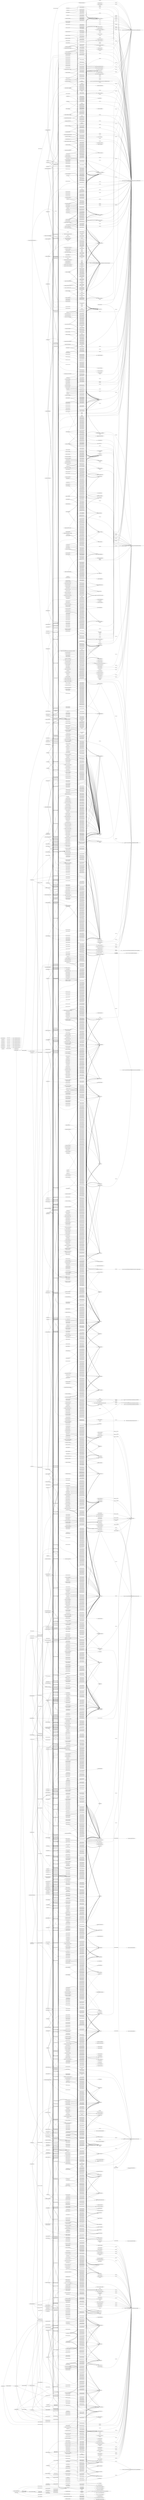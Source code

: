 digraph ar2dtool_diagram { 
rankdir=LR;
size="1501"
	"schema:valueReference" -> "schema:QualitativeValue" [ label = "schema:domainIncludes" ];
	"schema:valueReference" -> "schema:Enumeration" [ label = "schema:rangeIncludes" ];
	"schema:valueReference" -> "http://www.w3.org/wiki/WebSchemas/SchemaDotOrgSources#source_GoodRelationsTerms" [ label = "dct:source" ];
	"schema:valueReference" -> "schema:QuantitativeValue" [ label = "schema:domainIncludes" ];
	"schema:valueReference" -> "schema:PropertyValue" [ label = "schema:rangeIncludes" ];
	"schema:valueReference" -> "schema:QualitativeValue" [ label = "schema:rangeIncludes" ];
	"schema:valueReference" -> "schema:StructuredValue" [ label = "schema:rangeIncludes" ];
	"schema:valueReference" -> "schema:QuantitativeValue" [ label = "schema:rangeIncludes" ];
	"schema:valueReference" -> "schema:PropertyValue" [ label = "schema:domainIncludes" ];
	"schema:coverageEndTime" -> "schema:DateTime" [ label = "schema:rangeIncludes" ];
	"schema:coverageEndTime" -> "schema:LiveBlogPosting" [ label = "schema:domainIncludes" ];
	"schema:billingAddress" -> "schema:PostalAddress" [ label = "schema:rangeIncludes" ];
	"schema:billingAddress" -> "schema:Order" [ label = "schema:domainIncludes" ];
	"schema:bed" -> "schema:Text" [ label = "schema:rangeIncludes" ];
	"schema:bed" -> "schema:BedDetails" [ label = "schema:rangeIncludes" ];
	"schema:bed" -> "schema:Suite" [ label = "schema:domainIncludes" ];
	"schema:bed" -> "schema:HotelRoom" [ label = "schema:domainIncludes" ];
	"schema:bed" -> "https://www.w3.org/wiki/WebSchemas/SchemaDotOrgSources#STI_Accommodation_Ontology" [ label = "dct:source" ];
	"schema:exerciseCourse" -> "schema:location" [ label = "rdfs:subPropertyOf" ];
	"schema:exerciseCourse" -> "schema:Place" [ label = "schema:rangeIncludes" ];
	"schema:exerciseCourse" -> "schema:ExerciseAction" [ label = "schema:domainIncludes" ];
	"schema:dataFeedElement" -> "schema:Thing" [ label = "schema:rangeIncludes" ];
	"schema:dataFeedElement" -> "schema:Text" [ label = "schema:rangeIncludes" ];
	"schema:dataFeedElement" -> "schema:DataFeedItem" [ label = "schema:rangeIncludes" ];
	"schema:dataFeedElement" -> "schema:DataFeed" [ label = "schema:domainIncludes" ];
	"schema:coverageStartTime" -> "schema:DateTime" [ label = "schema:rangeIncludes" ];
	"schema:coverageStartTime" -> "schema:LiveBlogPosting" [ label = "schema:domainIncludes" ];
	"schema:mapType" -> "schema:MapCategoryType" [ label = "schema:rangeIncludes" ];
	"schema:mapType" -> "schema:Map" [ label = "schema:domainIncludes" ];
	"schema:busNumber" -> "schema:Text" [ label = "schema:rangeIncludes" ];
	"schema:busNumber" -> "schema:BusTrip" [ label = "schema:domainIncludes" ];
	"schema:touristType" -> "schema:Text" [ label = "schema:rangeIncludes" ];
	"schema:touristType" -> "schema:Audience" [ label = "schema:rangeIncludes" ];
	"schema:touristType" -> "schema:TouristAttraction" [ label = "schema:domainIncludes" ];
	"schema:touristType" -> "http://www.w3.org/wiki/WebSchemas/SchemaDotOrgSources#Tourism" [ label = "dct:source" ];
	"schema:touristType" -> "http://www.w3.org/wiki/WebSchemas/SchemaDotOrgSources#IIT-CNR.it" [ label = "dct:source" ];
	"schema:broadcastChannelId" -> "schema:Text" [ label = "schema:rangeIncludes" ];
	"schema:broadcastChannelId" -> "schema:BroadcastChannel" [ label = "schema:domainIncludes" ];
	"schema:minPrice" -> "schema:Number" [ label = "schema:rangeIncludes" ];
	"schema:minPrice" -> "schema:PriceSpecification" [ label = "schema:domainIncludes" ];
	"schema:minPrice" -> "http://www.w3.org/wiki/WebSchemas/SchemaDotOrgSources#source_GoodRelationsTerms" [ label = "dct:source" ];
	"schema:jobBenefits" -> "schema:Text" [ label = "schema:rangeIncludes" ];
	"schema:jobBenefits" -> "schema:JobPosting" [ label = "schema:domainIncludes" ];
	"schema:endorsee" -> "schema:participant" [ label = "rdfs:subPropertyOf" ];
	"schema:endorsee" -> "schema:Person" [ label = "schema:rangeIncludes" ];
	"schema:endorsee" -> "schema:Organization" [ label = "schema:rangeIncludes" ];
	"schema:endorsee" -> "schema:EndorseAction" [ label = "schema:domainIncludes" ];
	"schema:accessibilityHazard" -> "schema:Text" [ label = "schema:rangeIncludes" ];
	"schema:accessibilityHazard" -> "schema:CreativeWork" [ label = "schema:domainIncludes" ];
	"schema:RearWheelDriveConfiguration" -> "http://www.w3.org/wiki/WebSchemas/SchemaDotOrgSources#Automotive_Ontology_Working_Group" [ label = "dct:source" ];
	"schema:broadcastServiceTier" -> "schema:Text" [ label = "schema:rangeIncludes" ];
	"schema:broadcastServiceTier" -> "schema:BroadcastChannel" [ label = "schema:domainIncludes" ];
	"schema:isAccessibleForFree" -> "schema:Boolean" [ label = "schema:rangeIncludes" ];
	"schema:isAccessibleForFree" -> "schema:PublicationEvent" [ label = "schema:domainIncludes" ];
	"schema:isAccessibleForFree" -> "schema:Place" [ label = "schema:domainIncludes" ];
	"schema:isAccessibleForFree" -> "schema:Event" [ label = "schema:domainIncludes" ];
	"schema:isAccessibleForFree" -> "schema:CreativeWork" [ label = "schema:domainIncludes" ];
	"schema:ratingCount" -> "schema:Integer" [ label = "schema:rangeIncludes" ];
	"schema:ratingCount" -> "schema:AggregateRating" [ label = "schema:domainIncludes" ];
	"schema:winner" -> "schema:participant" [ label = "rdfs:subPropertyOf" ];
	"schema:winner" -> "schema:Person" [ label = "schema:rangeIncludes" ];
	"schema:winner" -> "schema:LoseAction" [ label = "schema:domainIncludes" ];
	"schema:alumni" -> "schema:Person" [ label = "schema:rangeIncludes" ];
	"schema:alumni" -> "schema:alumniOf" [ label = "schema:inverseOf" ];
	"schema:alumni" -> "schema:Organization" [ label = "schema:domainIncludes" ];
	"schema:alumni" -> "schema:EducationalOrganization" [ label = "schema:domainIncludes" ];
	"schema:namedPosition" -> "schema:roleName" [ label = "schema:supersededBy" ];
	"schema:namedPosition" -> "schema:URL" [ label = "schema:rangeIncludes" ];
	"schema:namedPosition" -> "schema:Text" [ label = "schema:rangeIncludes" ];
	"schema:namedPosition" -> "schema:Role" [ label = "schema:domainIncludes" ];
	"schema:includesObject" -> "schema:TypeAndQuantityNode" [ label = "schema:rangeIncludes" ];
	"schema:includesObject" -> "schema:Offer" [ label = "schema:domainIncludes" ];
	"schema:includesObject" -> "schema:Demand" [ label = "schema:domainIncludes" ];
	"schema:includesObject" -> "http://www.w3.org/wiki/WebSchemas/SchemaDotOrgSources#source_GoodRelationsTerms" [ label = "dct:source" ];
	"schema:securityScreening" -> "schema:Text" [ label = "schema:rangeIncludes" ];
	"schema:securityScreening" -> "schema:FlightReservation" [ label = "schema:domainIncludes" ];
	"schema:LocalBusiness" -> "http://www.w3.org/ns/regorg#RegisteredOrganization" [ label = "ns1:closeMatch" ];
	"schema:seatRow" -> "schema:Text" [ label = "schema:rangeIncludes" ];
	"schema:seatRow" -> "schema:Seat" [ label = "schema:domainIncludes" ];
	"schema:catalog" -> "schema:includedInDataCatalog" [ label = "schema:supersededBy" ];
	"schema:catalog" -> "schema:DataCatalog" [ label = "schema:rangeIncludes" ];
	"schema:catalog" -> "schema:Dataset" [ label = "schema:domainIncludes" ];
	"schema:embedUrl" -> "schema:URL" [ label = "schema:rangeIncludes" ];
	"schema:embedUrl" -> "schema:MediaObject" [ label = "schema:domainIncludes" ];
	"schema:installUrl" -> "schema:URL" [ label = "schema:rangeIncludes" ];
	"schema:installUrl" -> "schema:SoftwareApplication" [ label = "schema:domainIncludes" ];
	"schema:sibling" -> "schema:Person" [ label = "schema:rangeIncludes" ];
	"schema:sibling" -> "schema:Person" [ label = "schema:domainIncludes" ];
	"schema:superEvent" -> "schema:Event" [ label = "schema:rangeIncludes" ];
	"schema:superEvent" -> "schema:subEvent" [ label = "schema:inverseOf" ];
	"schema:superEvent" -> "schema:Event" [ label = "schema:domainIncludes" ];
	"schema:actionApplication" -> "schema:SoftwareApplication" [ label = "schema:rangeIncludes" ];
	"schema:actionApplication" -> "schema:EntryPoint" [ label = "schema:domainIncludes" ];
	"schema:browserRequirements" -> "schema:Text" [ label = "schema:rangeIncludes" ];
	"schema:browserRequirements" -> "schema:WebApplication" [ label = "schema:domainIncludes" ];
	"schema:sportsTeam" -> "schema:participant" [ label = "rdfs:subPropertyOf" ];
	"schema:sportsTeam" -> "schema:SportsTeam" [ label = "schema:rangeIncludes" ];
	"schema:sportsTeam" -> "schema:ExerciseAction" [ label = "schema:domainIncludes" ];
	"schema:numberOfPreviousOwners" -> "schema:QuantitativeValue" [ label = "schema:rangeIncludes" ];
	"schema:numberOfPreviousOwners" -> "schema:Number" [ label = "schema:rangeIncludes" ];
	"schema:numberOfPreviousOwners" -> "schema:Vehicle" [ label = "schema:domainIncludes" ];
	"schema:numberOfPreviousOwners" -> "http://www.w3.org/wiki/WebSchemas/SchemaDotOrgSources#Automotive_Ontology_Working_Group" [ label = "dct:source" ];
	"schema:hasPart" -> "schema:CreativeWork" [ label = "schema:rangeIncludes" ];
	"schema:hasPart" -> "schema:isPartOf" [ label = "schema:inverseOf" ];
	"schema:hasPart" -> "schema:CreativeWork" [ label = "schema:domainIncludes" ];
	"schema:hasPart" -> "http://www.w3.org/wiki/WebSchemas/SchemaDotOrgSources#source_bibex" [ label = "dct:source" ];
	"schema:TypeAndQuantityNode" -> "http://www.w3.org/wiki/WebSchemas/SchemaDotOrgSources#source_GoodRelationsClass" [ label = "dct:source" ];
	"schema:minValue" -> "schema:Number" [ label = "schema:rangeIncludes" ];
	"schema:minValue" -> "schema:QuantitativeValue" [ label = "schema:domainIncludes" ];
	"schema:minValue" -> "schema:PropertyValueSpecification" [ label = "schema:domainIncludes" ];
	"schema:minValue" -> "schema:PropertyValue" [ label = "schema:domainIncludes" ];
	"schema:minValue" -> "schema:MonetaryAmount" [ label = "schema:domainIncludes" ];
	"schema:minValue" -> "http://www.w3.org/wiki/WebSchemas/SchemaDotOrgSources#source_GoodRelationsTerms" [ label = "dct:source" ];
	"schema:countriesNotSupported" -> "schema:Text" [ label = "schema:rangeIncludes" ];
	"schema:countriesNotSupported" -> "schema:SoftwareApplication" [ label = "schema:domainIncludes" ];
	"file:///Users/danbri/sdo/official/schemaorg/data/schema.rdfa" -> "http://www.w3.org/wiki/WebSchemas/SchemaDotOrgSources#Tourism" [ label = "dct:source" ];
	"file:///Users/danbri/sdo/official/schemaorg/data/schema.rdfa" -> "http://www.w3.org/wiki/WebSchemas/SchemaDotOrgSources#IIT-CNR.it" [ label = "dct:source" ];
	"schema:Taxi" -> "schema:TaxiService" [ label = "schema:supersededBy" ];
	"schema:workPresented" -> "schema:workFeatured" [ label = "rdfs:subPropertyOf" ];
	"schema:workPresented" -> "schema:Movie" [ label = "schema:rangeIncludes" ];
	"schema:workPresented" -> "schema:ScreeningEvent" [ label = "schema:domainIncludes" ];
	"schema:ParcelService" -> "http://www.w3.org/wiki/WebSchemas/SchemaDotOrgSources#source_GoodRelationsClass" [ label = "dct:source" ];
	"schema:playerType" -> "schema:Text" [ label = "schema:rangeIncludes" ];
	"schema:playerType" -> "schema:MediaObject" [ label = "schema:domainIncludes" ];
	"schema:DeliveryChargeSpecification" -> "http://www.w3.org/wiki/WebSchemas/SchemaDotOrgSources#source_GoodRelationsClass" [ label = "dct:source" ];
	"schema:modifiedTime" -> "schema:DateTime" [ label = "schema:rangeIncludes" ];
	"schema:modifiedTime" -> "schema:Reservation" [ label = "schema:domainIncludes" ];
	"schema:commentTime" -> "schema:DateTime" [ label = "schema:rangeIncludes" ];
	"schema:commentTime" -> "schema:Date" [ label = "schema:rangeIncludes" ];
	"schema:commentTime" -> "schema:UserComments" [ label = "schema:domainIncludes" ];
	"schema:estimatedFlightDuration" -> "schema:Text" [ label = "schema:rangeIncludes" ];
	"schema:estimatedFlightDuration" -> "schema:Duration" [ label = "schema:rangeIncludes" ];
	"schema:estimatedFlightDuration" -> "schema:Flight" [ label = "schema:domainIncludes" ];
	"schema:softwareRequirements" -> "schema:URL" [ label = "schema:rangeIncludes" ];
	"schema:softwareRequirements" -> "schema:Text" [ label = "schema:rangeIncludes" ];
	"schema:softwareRequirements" -> "schema:SoftwareApplication" [ label = "schema:domainIncludes" ];
	"schema:containsPlace" -> "schema:Place" [ label = "schema:rangeIncludes" ];
	"schema:containsPlace" -> "schema:containedInPlace" [ label = "schema:inverseOf" ];
	"schema:containsPlace" -> "schema:Place" [ label = "schema:domainIncludes" ];
	"schema:addOn" -> "schema:Offer" [ label = "schema:rangeIncludes" ];
	"schema:addOn" -> "schema:Offer" [ label = "schema:domainIncludes" ];
	"schema:addOn" -> "http://www.w3.org/wiki/WebSchemas/SchemaDotOrgSources#source_GoodRelationsTerms" [ label = "dct:source" ];
	"schema:bookingTime" -> "schema:DateTime" [ label = "schema:rangeIncludes" ];
	"schema:bookingTime" -> "schema:Reservation" [ label = "schema:domainIncludes" ];
	"schema:regionsAllowed" -> "schema:Place" [ label = "schema:rangeIncludes" ];
	"schema:regionsAllowed" -> "schema:MediaObject" [ label = "schema:domainIncludes" ];
	"schema:learningResourceType" -> "schema:Text" [ label = "schema:rangeIncludes" ];
	"schema:learningResourceType" -> "schema:CreativeWork" [ label = "schema:domainIncludes" ];
	"schema:servesCuisine" -> "schema:Text" [ label = "schema:rangeIncludes" ];
	"schema:servesCuisine" -> "schema:FoodEstablishment" [ label = "schema:domainIncludes" ];
	"schema:gameItem" -> "schema:Thing" [ label = "schema:rangeIncludes" ];
	"schema:gameItem" -> "schema:VideoGameSeries" [ label = "schema:domainIncludes" ];
	"schema:gameItem" -> "schema:Game" [ label = "schema:domainIncludes" ];
	"schema:sku" -> "schema:identifier" [ label = "rdfs:subPropertyOf" ];
	"schema:sku" -> "schema:Text" [ label = "schema:rangeIncludes" ];
	"schema:sku" -> "schema:Product" [ label = "schema:domainIncludes" ];
	"schema:sku" -> "schema:Offer" [ label = "schema:domainIncludes" ];
	"schema:sku" -> "schema:Demand" [ label = "schema:domainIncludes" ];
	"schema:sku" -> "http://www.w3.org/wiki/WebSchemas/SchemaDotOrgSources#source_GoodRelationsTerms" [ label = "dct:source" ];
	"schema:trackingUrl" -> "schema:URL" [ label = "schema:rangeIncludes" ];
	"schema:trackingUrl" -> "schema:ParcelDelivery" [ label = "schema:domainIncludes" ];
	"schema:byArtist" -> "schema:MusicGroup" [ label = "schema:rangeIncludes" ];
	"schema:byArtist" -> "schema:MusicRecording" [ label = "schema:domainIncludes" ];
	"schema:byArtist" -> "schema:MusicAlbum" [ label = "schema:domainIncludes" ];
	"schema:price" -> "schema:Text" [ label = "schema:rangeIncludes" ];
	"schema:price" -> "schema:Number" [ label = "schema:rangeIncludes" ];
	"schema:price" -> "schema:TradeAction" [ label = "schema:domainIncludes" ];
	"schema:price" -> "schema:PriceSpecification" [ label = "schema:domainIncludes" ];
	"schema:price" -> "schema:Offer" [ label = "schema:domainIncludes" ];
	"schema:workPerformed" -> "schema:workFeatured" [ label = "rdfs:subPropertyOf" ];
	"schema:workPerformed" -> "schema:CreativeWork" [ label = "schema:rangeIncludes" ];
	"schema:workPerformed" -> "schema:Event" [ label = "schema:domainIncludes" ];
	"schema:numberOfAirbags" -> "schema:Text" [ label = "schema:rangeIncludes" ];
	"schema:numberOfAirbags" -> "schema:Number" [ label = "schema:rangeIncludes" ];
	"schema:numberOfAirbags" -> "schema:Vehicle" [ label = "schema:domainIncludes" ];
	"schema:numberOfAirbags" -> "http://www.w3.org/wiki/WebSchemas/SchemaDotOrgSources#Automotive_Ontology_Working_Group" [ label = "dct:source" ];
	"schema:potentialAction" -> "schema:Action" [ label = "schema:rangeIncludes" ];
	"schema:potentialAction" -> "schema:Thing" [ label = "schema:domainIncludes" ];
	"schema:numberOfEpisodes" -> "schema:Integer" [ label = "schema:rangeIncludes" ];
	"schema:numberOfEpisodes" -> "schema:VideoGameSeries" [ label = "schema:domainIncludes" ];
	"schema:numberOfEpisodes" -> "schema:TVSeries" [ label = "schema:domainIncludes" ];
	"schema:numberOfEpisodes" -> "schema:RadioSeries" [ label = "schema:domainIncludes" ];
	"schema:numberOfEpisodes" -> "schema:CreativeWorkSeason" [ label = "schema:domainIncludes" ];
	"schema:sportsEvent" -> "schema:location" [ label = "rdfs:subPropertyOf" ];
	"schema:sportsEvent" -> "schema:SportsEvent" [ label = "schema:rangeIncludes" ];
	"schema:sportsEvent" -> "schema:ExerciseAction" [ label = "schema:domainIncludes" ];
	"schema:nutrition" -> "schema:NutritionInformation" [ label = "schema:rangeIncludes" ];
	"schema:nutrition" -> "schema:Recipe" [ label = "schema:domainIncludes" ];
	"schema:nutrition" -> "schema:MenuItem" [ label = "schema:domainIncludes" ];
	"schema:hostingOrganization" -> "schema:Organization" [ label = "schema:rangeIncludes" ];
	"schema:hostingOrganization" -> "schema:ProgramMembership" [ label = "schema:domainIncludes" ];
	"schema:DVDFormat" -> "http://www.w3.org/wiki/WebSchemas/SchemaDotOrgSources#MBZ" [ label = "dct:source" ];
	"schema:DayOfWeek" -> "http://www.w3.org/wiki/WebSchemas/SchemaDotOrgSources#source_GoodRelationsClass" [ label = "dct:source" ];
	"schema:startTime" -> "schema:DateTime" [ label = "schema:rangeIncludes" ];
	"schema:startTime" -> "schema:FoodEstablishmentReservation" [ label = "schema:domainIncludes" ];
	"schema:startTime" -> "schema:Action" [ label = "schema:domainIncludes" ];
	"schema:video" -> "schema:VideoObject" [ label = "schema:rangeIncludes" ];
	"schema:video" -> "schema:CreativeWork" [ label = "schema:domainIncludes" ];
	"schema:CompilationAlbum" -> "http://www.w3.org/wiki/WebSchemas/SchemaDotOrgSources#MBZ" [ label = "dct:source" ];
	"schema:gtin14" -> "schema:identifier" [ label = "rdfs:subPropertyOf" ];
	"schema:gtin14" -> "schema:Text" [ label = "schema:rangeIncludes" ];
	"schema:gtin14" -> "schema:Product" [ label = "schema:domainIncludes" ];
	"schema:gtin14" -> "schema:Offer" [ label = "schema:domainIncludes" ];
	"schema:gtin14" -> "schema:Demand" [ label = "schema:domainIncludes" ];
	"schema:gtin14" -> "http://www.w3.org/wiki/WebSchemas/SchemaDotOrgSources#source_GoodRelationsTerms" [ label = "dct:source" ];
	"schema:accessCode" -> "schema:Text" [ label = "schema:rangeIncludes" ];
	"schema:accessCode" -> "schema:DeliveryEvent" [ label = "schema:domainIncludes" ];
	"schema:lodgingUnitDescription" -> "schema:Text" [ label = "schema:rangeIncludes" ];
	"schema:lodgingUnitDescription" -> "schema:LodgingReservation" [ label = "schema:domainIncludes" ];
	"schema:reviewedBy" -> "schema:Person" [ label = "schema:rangeIncludes" ];
	"schema:reviewedBy" -> "schema:Organization" [ label = "schema:rangeIncludes" ];
	"schema:reviewedBy" -> "schema:WebPage" [ label = "schema:domainIncludes" ];
	"schema:alignmentType" -> "schema:Text" [ label = "schema:rangeIncludes" ];
	"schema:alignmentType" -> "schema:AlignmentObject" [ label = "schema:domainIncludes" ];
	"schema:applicationSubCategory" -> "schema:URL" [ label = "schema:rangeIncludes" ];
	"schema:applicationSubCategory" -> "schema:Text" [ label = "schema:rangeIncludes" ];
	"schema:applicationSubCategory" -> "schema:SoftwareApplication" [ label = "schema:domainIncludes" ];
	"schema:reviewBody" -> "schema:Text" [ label = "schema:rangeIncludes" ];
	"schema:reviewBody" -> "schema:Review" [ label = "schema:domainIncludes" ];
	"schema:bookFormat" -> "schema:BookFormatType" [ label = "schema:rangeIncludes" ];
	"schema:bookFormat" -> "schema:Book" [ label = "schema:domainIncludes" ];
	"schema:printEdition" -> "schema:Text" [ label = "schema:rangeIncludes" ];
	"schema:printEdition" -> "schema:NewsArticle" [ label = "schema:domainIncludes" ];
	"schema:workHours" -> "schema:Text" [ label = "schema:rangeIncludes" ];
	"schema:workHours" -> "schema:JobPosting" [ label = "schema:domainIncludes" ];
	"schema:itemCondition" -> "schema:OfferItemCondition" [ label = "schema:rangeIncludes" ];
	"schema:itemCondition" -> "schema:Product" [ label = "schema:domainIncludes" ];
	"schema:itemCondition" -> "schema:Offer" [ label = "schema:domainIncludes" ];
	"schema:itemCondition" -> "schema:Demand" [ label = "schema:domainIncludes" ];
	"schema:priceCurrency" -> "schema:Text" [ label = "schema:rangeIncludes" ];
	"schema:priceCurrency" -> "schema:Ticket" [ label = "schema:domainIncludes" ];
	"schema:priceCurrency" -> "schema:Reservation" [ label = "schema:domainIncludes" ];
	"schema:priceCurrency" -> "schema:PriceSpecification" [ label = "schema:domainIncludes" ];
	"schema:priceCurrency" -> "schema:Offer" [ label = "schema:domainIncludes" ];
	"schema:EngineSpecification" -> "http://www.w3.org/wiki/WebSchemas/SchemaDotOrgSources#Automotive_Ontology_Working_Group" [ label = "dct:source" ];
	"schema:value" -> "http://www.w3.org/wiki/WebSchemas/SchemaDotOrgSources#source_GoodRelationsTerms" [ label = "dct:source" ];
	"schema:value" -> "schema:QuantitativeValue" [ label = "schema:domainIncludes" ];
	"schema:value" -> "schema:Text" [ label = "schema:rangeIncludes" ];
	"schema:value" -> "schema:PropertyValue" [ label = "schema:domainIncludes" ];
	"schema:value" -> "schema:StructuredValue" [ label = "schema:rangeIncludes" ];
	"schema:value" -> "schema:MonetaryAmount" [ label = "schema:domainIncludes" ];
	"schema:value" -> "schema:Boolean" [ label = "schema:rangeIncludes" ];
	"schema:value" -> "schema:Number" [ label = "schema:rangeIncludes" ];
	"schema:addressCountry" -> "schema:Text" [ label = "schema:rangeIncludes" ];
	"schema:addressCountry" -> "schema:Country" [ label = "schema:rangeIncludes" ];
	"schema:addressCountry" -> "schema:PostalAddress" [ label = "schema:domainIncludes" ];
	"schema:addressCountry" -> "schema:GeoShape" [ label = "schema:domainIncludes" ];
	"schema:addressCountry" -> "schema:GeoCoordinates" [ label = "schema:domainIncludes" ];
	"schema:performers" -> "schema:performer" [ label = "schema:supersededBy" ];
	"schema:performers" -> "schema:Person" [ label = "schema:rangeIncludes" ];
	"schema:performers" -> "schema:Organization" [ label = "schema:rangeIncludes" ];
	"schema:performers" -> "schema:Event" [ label = "schema:domainIncludes" ];
	"schema:distance" -> "schema:Distance" [ label = "schema:rangeIncludes" ];
	"schema:distance" -> "schema:TravelAction" [ label = "schema:domainIncludes" ];
	"schema:distance" -> "schema:ExerciseAction" [ label = "schema:domainIncludes" ];
	"schema:Apartment" -> "https://www.w3.org/wiki/WebSchemas/SchemaDotOrgSources#STI_Accommodation_Ontology" [ label = "dct:source" ];
	"schema:eventStatus" -> "schema:EventStatusType" [ label = "schema:rangeIncludes" ];
	"schema:eventStatus" -> "schema:Event" [ label = "schema:domainIncludes" ];
	"schema:sportsActivityLocation" -> "schema:location" [ label = "rdfs:subPropertyOf" ];
	"schema:sportsActivityLocation" -> "schema:SportsActivityLocation" [ label = "schema:rangeIncludes" ];
	"schema:sportsActivityLocation" -> "schema:ExerciseAction" [ label = "schema:domainIncludes" ];
	"schema:musicCompositionForm" -> "schema:Text" [ label = "schema:rangeIncludes" ];
	"schema:musicCompositionForm" -> "schema:MusicComposition" [ label = "schema:domainIncludes" ];
	"schema:musicCompositionForm" -> "http://www.w3.org/wiki/WebSchemas/SchemaDotOrgSources#MBZ" [ label = "dct:source" ];
	"schema:includedComposition" -> "schema:MusicComposition" [ label = "schema:rangeIncludes" ];
	"schema:includedComposition" -> "schema:MusicComposition" [ label = "schema:domainIncludes" ];
	"schema:includedComposition" -> "http://www.w3.org/wiki/WebSchemas/SchemaDotOrgSources#MBZ" [ label = "dct:source" ];
	"schema:releaseDate" -> "schema:Date" [ label = "schema:rangeIncludes" ];
	"schema:releaseDate" -> "schema:Product" [ label = "schema:domainIncludes" ];
	"schema:releaseDate" -> "http://www.w3.org/wiki/WebSchemas/SchemaDotOrgSources#source_GoodRelationsTerms" [ label = "dct:source" ];
	"schema:isLiveBroadcast" -> "schema:Boolean" [ label = "schema:rangeIncludes" ];
	"schema:isLiveBroadcast" -> "schema:BroadcastEvent" [ label = "schema:domainIncludes" ];
	"schema:copyrightYear" -> "schema:Number" [ label = "schema:rangeIncludes" ];
	"schema:copyrightYear" -> "schema:CreativeWork" [ label = "schema:domainIncludes" ];
	"schema:discusses" -> "schema:CreativeWork" [ label = "schema:rangeIncludes" ];
	"schema:discusses" -> "schema:UserComments" [ label = "schema:domainIncludes" ];
	"schema:isAccessoryOrSparePartFor" -> "schema:Product" [ label = "schema:rangeIncludes" ];
	"schema:isAccessoryOrSparePartFor" -> "schema:Product" [ label = "schema:domainIncludes" ];
	"schema:isAccessoryOrSparePartFor" -> "http://www.w3.org/wiki/WebSchemas/SchemaDotOrgSources#source_GoodRelationsTerms" [ label = "dct:source" ];
	"schema:Saturday" -> "http://www.wikidata.org/entity/Q131" [ label = "schema:sameAs" ];
	"schema:deathDate" -> "schema:Date" [ label = "schema:rangeIncludes" ];
	"schema:deathDate" -> "schema:Person" [ label = "schema:domainIncludes" ];
	"schema:serviceOutput" -> "schema:Thing" [ label = "schema:rangeIncludes" ];
	"schema:serviceOutput" -> "schema:Service" [ label = "schema:domainIncludes" ];
	"schema:width" -> "schema:QuantitativeValue" [ label = "schema:rangeIncludes" ];
	"schema:width" -> "schema:Distance" [ label = "schema:rangeIncludes" ];
	"schema:width" -> "schema:VisualArtwork" [ label = "schema:domainIncludes" ];
	"schema:width" -> "schema:Product" [ label = "schema:domainIncludes" ];
	"schema:width" -> "schema:MediaObject" [ label = "schema:domainIncludes" ];
	"schema:serviceSmsNumber" -> "schema:ContactPoint" [ label = "schema:rangeIncludes" ];
	"schema:serviceSmsNumber" -> "schema:ServiceChannel" [ label = "schema:domainIncludes" ];
	"schema:remainingAttendeeCapacity" -> "schema:Integer" [ label = "schema:rangeIncludes" ];
	"schema:remainingAttendeeCapacity" -> "schema:Event" [ label = "schema:domainIncludes" ];
	"schema:supply" -> "schema:instrument" [ label = "rdfs:subPropertyOf" ];
	"schema:supply" -> "schema:Text" [ label = "schema:rangeIncludes" ];
	"schema:supply" -> "schema:HowToSupply" [ label = "schema:rangeIncludes" ];
	"schema:supply" -> "schema:HowToDirection" [ label = "schema:domainIncludes" ];
	"schema:supply" -> "schema:HowTo" [ label = "schema:domainIncludes" ];
	"schema:containsSeason" -> "schema:hasPart" [ label = "rdfs:subPropertyOf" ];
	"schema:containsSeason" -> "schema:CreativeWorkSeason" [ label = "schema:rangeIncludes" ];
	"schema:containsSeason" -> "schema:VideoGameSeries" [ label = "schema:domainIncludes" ];
	"schema:containsSeason" -> "schema:TVSeries" [ label = "schema:domainIncludes" ];
	"schema:containsSeason" -> "schema:RadioSeries" [ label = "schema:domainIncludes" ];
	"schema:customer" -> "schema:Person" [ label = "schema:rangeIncludes" ];
	"schema:customer" -> "schema:Organization" [ label = "schema:rangeIncludes" ];
	"schema:customer" -> "schema:Order" [ label = "schema:domainIncludes" ];
	"schema:customer" -> "schema:Invoice" [ label = "schema:domainIncludes" ];
	"schema:isRelatedTo" -> "schema:Service" [ label = "schema:rangeIncludes" ];
	"schema:isRelatedTo" -> "schema:Product" [ label = "schema:rangeIncludes" ];
	"schema:isRelatedTo" -> "schema:Service" [ label = "schema:domainIncludes" ];
	"schema:isRelatedTo" -> "schema:Product" [ label = "schema:domainIncludes" ];
	"schema:isRelatedTo" -> "http://www.w3.org/wiki/WebSchemas/SchemaDotOrgSources#source_GoodRelationsTerms" [ label = "dct:source" ];
	"schema:jobLocation" -> "schema:Place" [ label = "schema:rangeIncludes" ];
	"schema:jobLocation" -> "schema:JobPosting" [ label = "schema:domainIncludes" ];
	"schema:musicBy" -> "schema:MusicGroup" [ label = "schema:rangeIncludes" ];
	"schema:musicBy" -> "schema:VideoGameSeries" [ label = "schema:domainIncludes" ];
	"schema:musicBy" -> "schema:RadioSeries" [ label = "schema:domainIncludes" ];
	"schema:musicBy" -> "schema:Person" [ label = "schema:rangeIncludes" ];
	"schema:musicBy" -> "schema:TVSeries" [ label = "schema:domainIncludes" ];
	"schema:musicBy" -> "schema:Clip" [ label = "schema:domainIncludes" ];
	"schema:musicBy" -> "schema:Movie" [ label = "schema:domainIncludes" ];
	"schema:musicBy" -> "schema:VideoObject" [ label = "schema:domainIncludes" ];
	"schema:musicBy" -> "schema:Episode" [ label = "schema:domainIncludes" ];
	"schema:musicBy" -> "schema:VideoGame" [ label = "schema:domainIncludes" ];
	"schema:musicBy" -> "schema:MovieSeries" [ label = "schema:domainIncludes" ];
	"schema:eligibleDuration" -> "schema:QuantitativeValue" [ label = "schema:rangeIncludes" ];
	"schema:eligibleDuration" -> "schema:Offer" [ label = "schema:domainIncludes" ];
	"schema:eligibleDuration" -> "schema:Demand" [ label = "schema:domainIncludes" ];
	"schema:eligibleDuration" -> "http://www.w3.org/wiki/WebSchemas/SchemaDotOrgSources#source_GoodRelationsTerms" [ label = "dct:source" ];
	"schema:borrower" -> "schema:participant" [ label = "rdfs:subPropertyOf" ];
	"schema:borrower" -> "schema:Person" [ label = "schema:rangeIncludes" ];
	"schema:borrower" -> "schema:LendAction" [ label = "schema:domainIncludes" ];
	"schema:dependencies" -> "schema:Text" [ label = "schema:rangeIncludes" ];
	"schema:dependencies" -> "schema:TechArticle" [ label = "schema:domainIncludes" ];
	"schema:propertyID" -> "schema:URL" [ label = "schema:rangeIncludes" ];
	"schema:propertyID" -> "schema:Text" [ label = "schema:rangeIncludes" ];
	"schema:propertyID" -> "schema:PropertyValue" [ label = "schema:domainIncludes" ];
	"schema:valueMaxLength" -> "schema:Number" [ label = "schema:rangeIncludes" ];
	"schema:valueMaxLength" -> "schema:PropertyValueSpecification" [ label = "schema:domainIncludes" ];
	"schema:honorificSuffix" -> "schema:Text" [ label = "schema:rangeIncludes" ];
	"schema:honorificSuffix" -> "schema:Person" [ label = "schema:domainIncludes" ];
	"schema:arrivalAirport" -> "schema:Airport" [ label = "schema:rangeIncludes" ];
	"schema:arrivalAirport" -> "schema:Flight" [ label = "schema:domainIncludes" ];
	"schema:breadcrumb" -> "schema:Text" [ label = "schema:rangeIncludes" ];
	"schema:breadcrumb" -> "schema:BreadcrumbList" [ label = "schema:rangeIncludes" ];
	"schema:breadcrumb" -> "schema:WebPage" [ label = "schema:domainIncludes" ];
	"schema:genre" -> "schema:URL" [ label = "schema:rangeIncludes" ];
	"schema:genre" -> "schema:Text" [ label = "schema:rangeIncludes" ];
	"schema:genre" -> "schema:MusicGroup" [ label = "schema:domainIncludes" ];
	"schema:genre" -> "schema:CreativeWork" [ label = "schema:domainIncludes" ];
	"schema:genre" -> "schema:BroadcastChannel" [ label = "schema:domainIncludes" ];
	"schema:FourWheelDriveConfiguration" -> "http://www.w3.org/wiki/WebSchemas/SchemaDotOrgSources#Automotive_Ontology_Working_Group" [ label = "dct:source" ];
	"schema:foodEstablishment" -> "schema:location" [ label = "rdfs:subPropertyOf" ];
	"schema:foodEstablishment" -> "schema:Place" [ label = "schema:rangeIncludes" ];
	"schema:foodEstablishment" -> "schema:FoodEstablishment" [ label = "schema:rangeIncludes" ];
	"schema:foodEstablishment" -> "schema:CookAction" [ label = "schema:domainIncludes" ];
	"schema:accountId" -> "schema:identifier" [ label = "rdfs:subPropertyOf" ];
	"schema:accountId" -> "schema:Text" [ label = "schema:rangeIncludes" ];
	"schema:accountId" -> "schema:Invoice" [ label = "schema:domainIncludes" ];
	"schema:follows" -> "schema:Person" [ label = "schema:rangeIncludes" ];
	"schema:follows" -> "schema:Person" [ label = "schema:domainIncludes" ];
	"schema:offers" -> "schema:Event" [ label = "schema:domainIncludes" ];
	"schema:offers" -> "schema:AggregateOffer" [ label = "schema:domainIncludes" ];
	"schema:offers" -> "schema:CreativeWork" [ label = "schema:domainIncludes" ];
	"schema:offers" -> "schema:Offer" [ label = "schema:rangeIncludes" ];
	"schema:offers" -> "schema:Service" [ label = "schema:domainIncludes" ];
	"schema:offers" -> "schema:MenuItem" [ label = "schema:domainIncludes" ];
	"schema:offers" -> "schema:Product" [ label = "schema:domainIncludes" ];
	"schema:suggestedMaxAge" -> "schema:Number" [ label = "schema:rangeIncludes" ];
	"schema:suggestedMaxAge" -> "schema:PeopleAudience" [ label = "schema:domainIncludes" ];
	"schema:LaserDiscFormat" -> "http://www.w3.org/wiki/WebSchemas/SchemaDotOrgSources#MBZ" [ label = "dct:source" ];
	"schema:image" -> "schema:URL" [ label = "schema:rangeIncludes" ];
	"schema:image" -> "schema:ImageObject" [ label = "schema:rangeIncludes" ];
	"schema:image" -> "schema:Thing" [ label = "schema:domainIncludes" ];
	"schema:award" -> "schema:Text" [ label = "schema:rangeIncludes" ];
	"schema:award" -> "schema:Service" [ label = "schema:domainIncludes" ];
	"schema:award" -> "schema:Product" [ label = "schema:domainIncludes" ];
	"schema:award" -> "schema:Person" [ label = "schema:domainIncludes" ];
	"schema:award" -> "schema:Organization" [ label = "schema:domainIncludes" ];
	"schema:award" -> "schema:CreativeWork" [ label = "schema:domainIncludes" ];
	"schema:providerMobility" -> "schema:Text" [ label = "schema:rangeIncludes" ];
	"schema:providerMobility" -> "schema:Service" [ label = "schema:domainIncludes" ];
	"schema:benefits" -> "schema:jobBenefits" [ label = "schema:supersededBy" ];
	"schema:benefits" -> "schema:Text" [ label = "schema:rangeIncludes" ];
	"schema:benefits" -> "schema:JobPosting" [ label = "schema:domainIncludes" ];
	"schema:previousStartDate" -> "schema:Date" [ label = "schema:rangeIncludes" ];
	"schema:previousStartDate" -> "schema:Event" [ label = "schema:domainIncludes" ];
	"schema:events" -> "schema:event" [ label = "schema:supersededBy" ];
	"schema:events" -> "schema:Event" [ label = "schema:rangeIncludes" ];
	"schema:events" -> "schema:Place" [ label = "schema:domainIncludes" ];
	"schema:events" -> "schema:Organization" [ label = "schema:domainIncludes" ];
	"schema:priceValidUntil" -> "schema:Date" [ label = "schema:rangeIncludes" ];
	"schema:priceValidUntil" -> "schema:Offer" [ label = "schema:domainIncludes" ];
	"schema:partySize" -> "schema:QuantitativeValue" [ label = "schema:rangeIncludes" ];
	"schema:partySize" -> "schema:Integer" [ label = "schema:rangeIncludes" ];
	"schema:partySize" -> "schema:TaxiReservation" [ label = "schema:domainIncludes" ];
	"schema:partySize" -> "schema:FoodEstablishmentReservation" [ label = "schema:domainIncludes" ];
	"schema:commentText" -> "schema:Text" [ label = "schema:rangeIncludes" ];
	"schema:commentText" -> "schema:UserComments" [ label = "schema:domainIncludes" ];
	"schema:publisher" -> "schema:Person" [ label = "schema:rangeIncludes" ];
	"schema:publisher" -> "schema:Organization" [ label = "schema:rangeIncludes" ];
	"schema:publisher" -> "schema:CreativeWork" [ label = "schema:domainIncludes" ];
	"schema:identifier" -> "dct:identifier" [ label = "owl:equivalentProperty" ];
	"schema:identifier" -> "schema:URL" [ label = "schema:rangeIncludes" ];
	"schema:identifier" -> "schema:Text" [ label = "schema:rangeIncludes" ];
	"schema:identifier" -> "schema:PropertyValue" [ label = "schema:rangeIncludes" ];
	"schema:identifier" -> "schema:Thing" [ label = "schema:domainIncludes" ];
	"schema:instructor" -> "schema:Person" [ label = "schema:rangeIncludes" ];
	"schema:instructor" -> "schema:CourseInstance" [ label = "schema:domainIncludes" ];
	"schema:productionDate" -> "schema:Date" [ label = "schema:rangeIncludes" ];
	"schema:productionDate" -> "schema:Vehicle" [ label = "schema:domainIncludes" ];
	"schema:productionDate" -> "schema:Product" [ label = "schema:domainIncludes" ];
	"schema:productionDate" -> "http://www.w3.org/wiki/WebSchemas/SchemaDotOrgSources#Automotive_Ontology_Working_Group" [ label = "dct:source" ];
	"schema:actionPlatform" -> "schema:URL" [ label = "schema:rangeIncludes" ];
	"schema:actionPlatform" -> "schema:Text" [ label = "schema:rangeIncludes" ];
	"schema:actionPlatform" -> "schema:EntryPoint" [ label = "schema:domainIncludes" ];
	"schema:elevation" -> "schema:Text" [ label = "schema:rangeIncludes" ];
	"schema:elevation" -> "schema:Number" [ label = "schema:rangeIncludes" ];
	"schema:elevation" -> "schema:GeoShape" [ label = "schema:domainIncludes" ];
	"schema:elevation" -> "schema:GeoCoordinates" [ label = "schema:domainIncludes" ];
	"schema:discount" -> "schema:Text" [ label = "schema:rangeIncludes" ];
	"schema:discount" -> "schema:Number" [ label = "schema:rangeIncludes" ];
	"schema:discount" -> "schema:Order" [ label = "schema:domainIncludes" ];
	"schema:vatID" -> "schema:Text" [ label = "schema:rangeIncludes" ];
	"schema:vatID" -> "schema:Person" [ label = "schema:domainIncludes" ];
	"schema:vatID" -> "schema:Organization" [ label = "schema:domainIncludes" ];
	"schema:vatID" -> "http://www.w3.org/wiki/WebSchemas/SchemaDotOrgSources#source_GoodRelationsTerms" [ label = "dct:source" ];
	"schema:bookingAgent" -> "schema:broker" [ label = "schema:supersededBy" ];
	"schema:bookingAgent" -> "schema:Person" [ label = "schema:rangeIncludes" ];
	"schema:bookingAgent" -> "schema:Organization" [ label = "schema:rangeIncludes" ];
	"schema:bookingAgent" -> "schema:Reservation" [ label = "schema:domainIncludes" ];
	"schema:color" -> "schema:Text" [ label = "schema:rangeIncludes" ];
	"schema:color" -> "schema:Product" [ label = "schema:domainIncludes" ];
	"schema:color" -> "http://www.w3.org/wiki/WebSchemas/SchemaDotOrgSources#source_GoodRelationsTerms" [ label = "dct:source" ];
	"schema:subEvents" -> "schema:subEvent" [ label = "schema:supersededBy" ];
	"schema:subEvents" -> "schema:Event" [ label = "schema:rangeIncludes" ];
	"schema:subEvents" -> "schema:Event" [ label = "schema:domainIncludes" ];
	"schema:screenshot" -> "schema:URL" [ label = "schema:rangeIncludes" ];
	"schema:screenshot" -> "schema:ImageObject" [ label = "schema:rangeIncludes" ];
	"schema:screenshot" -> "schema:SoftwareApplication" [ label = "schema:domainIncludes" ];
	"schema:produces" -> "schema:serviceOutput" [ label = "schema:supersededBy" ];
	"schema:produces" -> "schema:Thing" [ label = "schema:rangeIncludes" ];
	"schema:produces" -> "schema:Service" [ label = "schema:domainIncludes" ];
	"schema:CreativeWork" -> "http://www.w3.org/wiki/WebSchemas/SchemaDotOrgSources#source_rNews" [ label = "dct:source" ];
	"schema:object" -> "schema:Thing" [ label = "schema:rangeIncludes" ];
	"schema:object" -> "schema:Action" [ label = "schema:domainIncludes" ];
	"schema:license" -> "schema:URL" [ label = "schema:rangeIncludes" ];
	"schema:license" -> "schema:CreativeWork" [ label = "schema:rangeIncludes" ];
	"schema:license" -> "schema:CreativeWork" [ label = "schema:domainIncludes" ];
	"schema:paymentMethod" -> "schema:PaymentMethod" [ label = "schema:rangeIncludes" ];
	"schema:paymentMethod" -> "schema:Order" [ label = "schema:domainIncludes" ];
	"schema:paymentMethod" -> "schema:Invoice" [ label = "schema:domainIncludes" ];
	"schema:answerCount" -> "schema:Integer" [ label = "schema:rangeIncludes" ];
	"schema:answerCount" -> "schema:Question" [ label = "schema:domainIncludes" ];
	"schema:episodeNumber" -> "schema:position" [ label = "rdfs:subPropertyOf" ];
	"schema:episodeNumber" -> "schema:Text" [ label = "schema:rangeIncludes" ];
	"schema:episodeNumber" -> "schema:Integer" [ label = "schema:rangeIncludes" ];
	"schema:episodeNumber" -> "schema:Episode" [ label = "schema:domainIncludes" ];
	"schema:ImageObject" -> "http://purl.org/dc/dcmitype/Image" [ label = "owl:equivalentClass" ];
	"schema:ProductModel" -> "http://www.w3.org/wiki/WebSchemas/SchemaDotOrgSources#source_GoodRelationsClass" [ label = "dct:source" ];
	"schema:warrantyPromise" -> "schema:warranty" [ label = "schema:supersededBy" ];
	"schema:warrantyPromise" -> "schema:WarrantyPromise" [ label = "schema:rangeIncludes" ];
	"schema:warrantyPromise" -> "schema:SellAction" [ label = "schema:domainIncludes" ];
	"schema:warrantyPromise" -> "schema:BuyAction" [ label = "schema:domainIncludes" ];
	"schema:Answer" -> "http://www.w3.org/wiki/WebSchemas/SchemaDotOrgSources#source_QAStackExchange" [ label = "dct:source" ];
	"schema:flightDistance" -> "schema:Text" [ label = "schema:rangeIncludes" ];
	"schema:flightDistance" -> "schema:Distance" [ label = "schema:rangeIncludes" ];
	"schema:flightDistance" -> "schema:Flight" [ label = "schema:domainIncludes" ];
	"schema:downvoteCount" -> "schema:Integer" [ label = "schema:rangeIncludes" ];
	"schema:downvoteCount" -> "schema:Question" [ label = "schema:domainIncludes" ];
	"schema:downvoteCount" -> "schema:Comment" [ label = "schema:domainIncludes" ];
	"schema:childMaxAge" -> "schema:Number" [ label = "schema:rangeIncludes" ];
	"schema:childMaxAge" -> "schema:ParentAudience" [ label = "schema:domainIncludes" ];
	"schema:salaryCurrency" -> "schema:Text" [ label = "schema:rangeIncludes" ];
	"schema:salaryCurrency" -> "schema:JobPosting" [ label = "schema:domainIncludes" ];
	"schema:salaryCurrency" -> "schema:EmployeeRole" [ label = "schema:domainIncludes" ];
	"http://www.w3.org/ns/regorg#RegisteredOrganization" -> "schema:LocalBusiness" [ label = "ns1:closeMatch" ];
	"schema:valueAddedTaxIncluded" -> "schema:Boolean" [ label = "schema:rangeIncludes" ];
	"schema:valueAddedTaxIncluded" -> "schema:PriceSpecification" [ label = "schema:domainIncludes" ];
	"schema:valueAddedTaxIncluded" -> "http://www.w3.org/wiki/WebSchemas/SchemaDotOrgSources#source_GoodRelationsTerms" [ label = "dct:source" ];
	"schema:targetUrl" -> "schema:URL" [ label = "schema:rangeIncludes" ];
	"schema:targetUrl" -> "schema:AlignmentObject" [ label = "schema:domainIncludes" ];
	"schema:free" -> "schema:isAccessibleForFree" [ label = "schema:supersededBy" ];
	"schema:free" -> "schema:Boolean" [ label = "schema:rangeIncludes" ];
	"schema:free" -> "schema:PublicationEvent" [ label = "schema:domainIncludes" ];
	"schema:encodings" -> "schema:encoding" [ label = "schema:supersededBy" ];
	"schema:encodings" -> "schema:MediaObject" [ label = "schema:rangeIncludes" ];
	"schema:encodings" -> "schema:CreativeWork" [ label = "schema:domainIncludes" ];
	"schema:accessibilityControl" -> "schema:Text" [ label = "schema:rangeIncludes" ];
	"schema:accessibilityControl" -> "schema:CreativeWork" [ label = "schema:domainIncludes" ];
	"schema:eligibleCustomerType" -> "schema:BusinessEntityType" [ label = "schema:rangeIncludes" ];
	"schema:eligibleCustomerType" -> "schema:Offer" [ label = "schema:domainIncludes" ];
	"schema:eligibleCustomerType" -> "schema:Demand" [ label = "schema:domainIncludes" ];
	"schema:eligibleCustomerType" -> "http://www.w3.org/wiki/WebSchemas/SchemaDotOrgSources#source_GoodRelationsTerms" [ label = "dct:source" ];
	"schema:releasedEvent" -> "schema:PublicationEvent" [ label = "schema:rangeIncludes" ];
	"schema:releasedEvent" -> "schema:CreativeWork" [ label = "schema:domainIncludes" ];
	"schema:Product" -> "http://www.w3.org/wiki/WebSchemas/SchemaDotOrgSources#source_GoodRelationsTerms" [ label = "dct:source" ];
	"schema:globalLocationNumber" -> "schema:identifier" [ label = "rdfs:subPropertyOf" ];
	"schema:globalLocationNumber" -> "schema:Text" [ label = "schema:rangeIncludes" ];
	"schema:globalLocationNumber" -> "schema:Place" [ label = "schema:domainIncludes" ];
	"schema:globalLocationNumber" -> "schema:Person" [ label = "schema:domainIncludes" ];
	"schema:globalLocationNumber" -> "schema:Organization" [ label = "schema:domainIncludes" ];
	"schema:globalLocationNumber" -> "http://www.w3.org/wiki/WebSchemas/SchemaDotOrgSources#source_GoodRelationsTerms" [ label = "dct:source" ];
	"schema:lyricist" -> "schema:Person" [ label = "schema:rangeIncludes" ];
	"schema:lyricist" -> "schema:MusicComposition" [ label = "schema:domainIncludes" ];
	"schema:lyricist" -> "http://www.w3.org/wiki/WebSchemas/SchemaDotOrgSources#MBZ" [ label = "dct:source" ];
	"schema:discountCurrency" -> "schema:Text" [ label = "schema:rangeIncludes" ];
	"schema:discountCurrency" -> "schema:Order" [ label = "schema:domainIncludes" ];
	"schema:scheduledTime" -> "schema:DateTime" [ label = "schema:rangeIncludes" ];
	"schema:scheduledTime" -> "schema:PlanAction" [ label = "schema:domainIncludes" ];
	"schema:requirements" -> "schema:softwareRequirements" [ label = "schema:supersededBy" ];
	"schema:requirements" -> "schema:URL" [ label = "schema:rangeIncludes" ];
	"schema:requirements" -> "schema:Text" [ label = "schema:rangeIncludes" ];
	"schema:requirements" -> "schema:SoftwareApplication" [ label = "schema:domainIncludes" ];
	"schema:citation" -> "schema:Text" [ label = "schema:rangeIncludes" ];
	"schema:citation" -> "schema:CreativeWork" [ label = "schema:rangeIncludes" ];
	"schema:citation" -> "schema:CreativeWork" [ label = "schema:domainIncludes" ];
	"schema:arrivalPlatform" -> "schema:Text" [ label = "schema:rangeIncludes" ];
	"schema:arrivalPlatform" -> "schema:TrainTrip" [ label = "schema:domainIncludes" ];
	"schema:blogPosts" -> "schema:blogPost" [ label = "schema:supersededBy" ];
	"schema:blogPosts" -> "schema:BlogPosting" [ label = "schema:rangeIncludes" ];
	"schema:blogPosts" -> "schema:Blog" [ label = "schema:domainIncludes" ];
	"schema:lastReviewed" -> "schema:Date" [ label = "schema:rangeIncludes" ];
	"schema:lastReviewed" -> "schema:WebPage" [ label = "schema:domainIncludes" ];
	"schema:serialNumber" -> "schema:identifier" [ label = "rdfs:subPropertyOf" ];
	"schema:serialNumber" -> "schema:Text" [ label = "schema:rangeIncludes" ];
	"schema:serialNumber" -> "schema:Offer" [ label = "schema:domainIncludes" ];
	"schema:serialNumber" -> "schema:IndividualProduct" [ label = "schema:domainIncludes" ];
	"schema:serialNumber" -> "schema:Demand" [ label = "schema:domainIncludes" ];
	"schema:serialNumber" -> "http://www.w3.org/wiki/WebSchemas/SchemaDotOrgSources#source_GoodRelationsTerms" [ label = "dct:source" ];
	"schema:passengerPriorityStatus" -> "schema:Text" [ label = "schema:rangeIncludes" ];
	"schema:passengerPriorityStatus" -> "schema:QualitativeValue" [ label = "schema:rangeIncludes" ];
	"schema:passengerPriorityStatus" -> "schema:FlightReservation" [ label = "schema:domainIncludes" ];
	"schema:closes" -> "schema:Time" [ label = "schema:rangeIncludes" ];
	"schema:closes" -> "schema:OpeningHoursSpecification" [ label = "schema:domainIncludes" ];
	"schema:closes" -> "http://www.w3.org/wiki/WebSchemas/SchemaDotOrgSources#source_GoodRelationsTerms" [ label = "dct:source" ];
	"schema:height" -> "schema:QuantitativeValue" [ label = "schema:rangeIncludes" ];
	"schema:height" -> "schema:Distance" [ label = "schema:rangeIncludes" ];
	"schema:height" -> "schema:VisualArtwork" [ label = "schema:domainIncludes" ];
	"schema:height" -> "schema:Product" [ label = "schema:domainIncludes" ];
	"schema:height" -> "schema:Person" [ label = "schema:domainIncludes" ];
	"schema:height" -> "schema:MediaObject" [ label = "schema:domainIncludes" ];
	"schema:numTracks" -> "schema:Integer" [ label = "schema:rangeIncludes" ];
	"schema:numTracks" -> "schema:MusicPlaylist" [ label = "schema:domainIncludes" ];
	"schema:isicV4" -> "schema:Text" [ label = "schema:rangeIncludes" ];
	"schema:isicV4" -> "schema:Place" [ label = "schema:domainIncludes" ];
	"schema:isicV4" -> "schema:Person" [ label = "schema:domainIncludes" ];
	"schema:isicV4" -> "schema:Organization" [ label = "schema:domainIncludes" ];
	"schema:isicV4" -> "http://www.w3.org/wiki/WebSchemas/SchemaDotOrgSources#source_GoodRelationsTerms" [ label = "dct:source" ];
	"schema:readonlyValue" -> "schema:Boolean" [ label = "schema:rangeIncludes" ];
	"schema:readonlyValue" -> "schema:PropertyValueSpecification" [ label = "schema:domainIncludes" ];
	"schema:replacee" -> "schema:object" [ label = "rdfs:subPropertyOf" ];
	"schema:replacee" -> "schema:Thing" [ label = "schema:rangeIncludes" ];
	"schema:replacee" -> "schema:ReplaceAction" [ label = "schema:domainIncludes" ];
	"schema:issn" -> "http://purl.org/ontology/bibo/issn" [ label = "owl:equivalentProperty" ];
	"schema:issn" -> "http://www.w3.org/wiki/WebSchemas/SchemaDotOrgSources#source_bibex" [ label = "dct:source" ];
	"schema:issn" -> "schema:WebSite" [ label = "schema:domainIncludes" ];
	"schema:issn" -> "schema:Text" [ label = "schema:rangeIncludes" ];
	"schema:issn" -> "schema:identifier" [ label = "rdfs:subPropertyOf" ];
	"schema:issn" -> "schema:CreativeWorkSeries" [ label = "schema:domainIncludes" ];
	"schema:issn" -> "schema:Dataset" [ label = "schema:domainIncludes" ];
	"schema:issn" -> "schema:Blog" [ label = "schema:domainIncludes" ];
	"schema:publishingPrinciples" -> "schema:URL" [ label = "schema:rangeIncludes" ];
	"schema:publishingPrinciples" -> "schema:CreativeWork" [ label = "schema:rangeIncludes" ];
	"schema:publishingPrinciples" -> "schema:Person" [ label = "schema:domainIncludes" ];
	"schema:publishingPrinciples" -> "schema:Organization" [ label = "schema:domainIncludes" ];
	"schema:publishingPrinciples" -> "schema:CreativeWork" [ label = "schema:domainIncludes" ];
	"schema:PaymentService" -> "http://www.w3.org/wiki/WebSchemas/SchemaDotOrgSources#FIBO" [ label = "dct:source" ];
	"schema:albumRelease" -> "schema:MusicRelease" [ label = "schema:rangeIncludes" ];
	"schema:albumRelease" -> "schema:releaseOf" [ label = "schema:inverseOf" ];
	"schema:albumRelease" -> "schema:MusicAlbum" [ label = "schema:domainIncludes" ];
	"schema:coach" -> "schema:Person" [ label = "schema:rangeIncludes" ];
	"schema:coach" -> "schema:SportsTeam" [ label = "schema:domainIncludes" ];
	"schema:seatSection" -> "schema:Text" [ label = "schema:rangeIncludes" ];
	"schema:seatSection" -> "schema:Seat" [ label = "schema:domainIncludes" ];
	"schema:partOfInvoice" -> "schema:Invoice" [ label = "schema:rangeIncludes" ];
	"schema:partOfInvoice" -> "schema:Order" [ label = "schema:domainIncludes" ];
	"schema:candidate" -> "schema:object" [ label = "rdfs:subPropertyOf" ];
	"schema:candidate" -> "schema:Person" [ label = "schema:rangeIncludes" ];
	"schema:candidate" -> "schema:VoteAction" [ label = "schema:domainIncludes" ];
	"schema:Hotel" -> "https://www.w3.org/wiki/WebSchemas/SchemaDotOrgSources#STI_Accommodation_Ontology" [ label = "dct:source" ];
	"schema:Accommodation" -> "https://www.w3.org/wiki/WebSchemas/SchemaDotOrgSources#STI_Accommodation_Ontology" [ label = "dct:source" ];
	"schema:AlbumRelease" -> "http://www.w3.org/wiki/WebSchemas/SchemaDotOrgSources#MBZ" [ label = "dct:source" ];
	"schema:dateIssued" -> "schema:DateTime" [ label = "schema:rangeIncludes" ];
	"schema:dateIssued" -> "schema:Ticket" [ label = "schema:domainIncludes" ];
	"schema:accessibilitySummary" -> "schema:Text" [ label = "schema:rangeIncludes" ];
	"schema:accessibilitySummary" -> "schema:CreativeWork" [ label = "schema:domainIncludes" ];
	"schema:accessibilitySummary" -> "https://github.com/schemaorg/schemaorg/issues/1100" [ label = "dct:source" ];
	"schema:eligibleQuantity" -> "schema:QuantitativeValue" [ label = "schema:rangeIncludes" ];
	"schema:eligibleQuantity" -> "schema:PriceSpecification" [ label = "schema:domainIncludes" ];
	"schema:eligibleQuantity" -> "schema:Offer" [ label = "schema:domainIncludes" ];
	"schema:eligibleQuantity" -> "schema:Demand" [ label = "schema:domainIncludes" ];
	"schema:eligibleQuantity" -> "http://www.w3.org/wiki/WebSchemas/SchemaDotOrgSources#source_GoodRelationsTerms" [ label = "dct:source" ];
	"schema:parentOrganization" -> "schema:Organization" [ label = "schema:rangeIncludes" ];
	"schema:parentOrganization" -> "schema:subOrganization" [ label = "schema:inverseOf" ];
	"schema:parentOrganization" -> "schema:Organization" [ label = "schema:domainIncludes" ];
	"schema:recordedAt" -> "schema:Event" [ label = "schema:rangeIncludes" ];
	"schema:recordedAt" -> "schema:recordedIn" [ label = "schema:inverseOf" ];
	"schema:recordedAt" -> "schema:CreativeWork" [ label = "schema:domainIncludes" ];
	"schema:spatial" -> "dct:spatial" [ label = "owl:equivalentProperty" ];
	"schema:spatial" -> "schema:spatialCoverage" [ label = "schema:supersededBy" ];
	"schema:spatial" -> "schema:Place" [ label = "schema:rangeIncludes" ];
	"schema:spatial" -> "schema:Dataset" [ label = "schema:domainIncludes" ];
	"schema:endTime" -> "schema:DateTime" [ label = "schema:rangeIncludes" ];
	"schema:endTime" -> "schema:FoodEstablishmentReservation" [ label = "schema:domainIncludes" ];
	"schema:endTime" -> "schema:Action" [ label = "schema:domainIncludes" ];
	"schema:busName" -> "schema:Text" [ label = "schema:rangeIncludes" ];
	"schema:busName" -> "schema:BusTrip" [ label = "schema:domainIncludes" ];
	"schema:LocationFeatureSpecification" -> "https://www.w3.org/wiki/WebSchemas/SchemaDotOrgSources#STI_Accommodation_Ontology" [ label = "dct:source" ];
	"schema:numberOfForwardGears" -> "schema:QuantitativeValue" [ label = "schema:rangeIncludes" ];
	"schema:numberOfForwardGears" -> "schema:Number" [ label = "schema:rangeIncludes" ];
	"schema:numberOfForwardGears" -> "schema:Vehicle" [ label = "schema:domainIncludes" ];
	"schema:numberOfForwardGears" -> "http://www.w3.org/wiki/WebSchemas/SchemaDotOrgSources#Automotive_Ontology_Working_Group" [ label = "dct:source" ];
	"schema:startDate" -> "schema:DatedMoneySpecification" [ label = "schema:domainIncludes" ];
	"schema:startDate" -> "schema:CreativeWorkSeries" [ label = "schema:domainIncludes" ];
	"schema:startDate" -> "schema:Event" [ label = "schema:domainIncludes" ];
	"schema:startDate" -> "schema:Role" [ label = "schema:domainIncludes" ];
	"schema:startDate" -> "schema:Date" [ label = "schema:rangeIncludes" ];
	"schema:startDate" -> "schema:DateTime" [ label = "schema:rangeIncludes" ];
	"schema:startDate" -> "schema:CreativeWorkSeason" [ label = "schema:domainIncludes" ];
	"schema:experienceRequirements" -> "schema:Text" [ label = "schema:rangeIncludes" ];
	"schema:experienceRequirements" -> "schema:JobPosting" [ label = "schema:domainIncludes" ];
	"schema:driveWheelConfiguration" -> "schema:Text" [ label = "schema:rangeIncludes" ];
	"schema:driveWheelConfiguration" -> "schema:DriveWheelConfigurationValue" [ label = "schema:rangeIncludes" ];
	"schema:driveWheelConfiguration" -> "schema:Vehicle" [ label = "schema:domainIncludes" ];
	"schema:driveWheelConfiguration" -> "http://www.w3.org/wiki/WebSchemas/SchemaDotOrgSources#Automotive_Ontology_Working_Group" [ label = "dct:source" ];
	"schema:department" -> "schema:Organization" [ label = "schema:rangeIncludes" ];
	"schema:department" -> "schema:Organization" [ label = "schema:domainIncludes" ];
	"schema:homeTeam" -> "schema:competitor" [ label = "rdfs:subPropertyOf" ];
	"schema:homeTeam" -> "schema:SportsTeam" [ label = "schema:rangeIncludes" ];
	"schema:homeTeam" -> "schema:Person" [ label = "schema:rangeIncludes" ];
	"schema:homeTeam" -> "schema:SportsEvent" [ label = "schema:domainIncludes" ];
	"schema:landlord" -> "schema:participant" [ label = "rdfs:subPropertyOf" ];
	"schema:landlord" -> "schema:Person" [ label = "schema:rangeIncludes" ];
	"schema:landlord" -> "schema:Organization" [ label = "schema:rangeIncludes" ];
	"schema:landlord" -> "schema:RentAction" [ label = "schema:domainIncludes" ];
	"schema:purchaseDate" -> "schema:Date" [ label = "schema:rangeIncludes" ];
	"schema:purchaseDate" -> "schema:Vehicle" [ label = "schema:domainIncludes" ];
	"schema:purchaseDate" -> "schema:Product" [ label = "schema:domainIncludes" ];
	"schema:purchaseDate" -> "http://www.w3.org/wiki/WebSchemas/SchemaDotOrgSources#Automotive_Ontology_Working_Group" [ label = "dct:source" ];
	"schema:TouristAttraction" -> "http://www.w3.org/wiki/WebSchemas/SchemaDotOrgSources#Tourism" [ label = "dct:source" ];
	"schema:TouristAttraction" -> "http://www.w3.org/wiki/WebSchemas/SchemaDotOrgSources#IIT-CNR.it" [ label = "dct:source" ];
	"schema:itemShipped" -> "schema:Product" [ label = "schema:rangeIncludes" ];
	"schema:itemShipped" -> "schema:ParcelDelivery" [ label = "schema:domainIncludes" ];
	"schema:WarrantyPromise" -> "http://www.w3.org/wiki/WebSchemas/SchemaDotOrgSources#source_GoodRelationsClass" [ label = "dct:source" ];
	"schema:DemoAlbum" -> "http://www.w3.org/wiki/WebSchemas/SchemaDotOrgSources#MBZ" [ label = "dct:source" ];
	"schema:performTime" -> "schema:Duration" [ label = "schema:rangeIncludes" ];
	"schema:performTime" -> "schema:HowToDirection" [ label = "schema:domainIncludes" ];
	"schema:performTime" -> "schema:HowTo" [ label = "schema:domainIncludes" ];
	"schema:VisualArtwork" -> "http://www.w3.org/wiki/WebSchemas/SchemaDotOrgSources#source_VisualArtworkClass" [ label = "dct:source" ];
	"schema:awards" -> "schema:award" [ label = "schema:supersededBy" ];
	"schema:awards" -> "schema:Text" [ label = "schema:rangeIncludes" ];
	"schema:awards" -> "schema:Product" [ label = "schema:domainIncludes" ];
	"schema:awards" -> "schema:Person" [ label = "schema:domainIncludes" ];
	"schema:awards" -> "schema:Organization" [ label = "schema:domainIncludes" ];
	"schema:awards" -> "schema:CreativeWork" [ label = "schema:domainIncludes" ];
	"schema:incentives" -> "schema:incentiveCompensation" [ label = "schema:supersededBy" ];
	"schema:incentives" -> "schema:Text" [ label = "schema:rangeIncludes" ];
	"schema:incentives" -> "schema:JobPosting" [ label = "schema:domainIncludes" ];
	"schema:item" -> "schema:Thing" [ label = "schema:rangeIncludes" ];
	"schema:item" -> "schema:ListItem" [ label = "schema:domainIncludes" ];
	"schema:item" -> "schema:DataFeedItem" [ label = "schema:domainIncludes" ];
	"schema:orderDate" -> "schema:DateTime" [ label = "schema:rangeIncludes" ];
	"schema:orderDate" -> "schema:Order" [ label = "schema:domainIncludes" ];
	"schema:resultComment" -> "schema:result" [ label = "rdfs:subPropertyOf" ];
	"schema:resultComment" -> "schema:Comment" [ label = "schema:rangeIncludes" ];
	"schema:resultComment" -> "schema:ReplyAction" [ label = "schema:domainIncludes" ];
	"schema:resultComment" -> "schema:CommentAction" [ label = "schema:domainIncludes" ];
	"schema:recordingOf" -> "schema:MusicComposition" [ label = "schema:rangeIncludes" ];
	"schema:recordingOf" -> "schema:recordedAs" [ label = "schema:inverseOf" ];
	"schema:recordingOf" -> "schema:MusicRecording" [ label = "schema:domainIncludes" ];
	"schema:recordingOf" -> "http://www.w3.org/wiki/WebSchemas/SchemaDotOrgSources#MBZ" [ label = "dct:source" ];
	"schema:polygon" -> "schema:Text" [ label = "schema:rangeIncludes" ];
	"schema:polygon" -> "schema:GeoShape" [ label = "schema:domainIncludes" ];
	"schema:maxPrice" -> "schema:Number" [ label = "schema:rangeIncludes" ];
	"schema:maxPrice" -> "schema:PriceSpecification" [ label = "schema:domainIncludes" ];
	"schema:maxPrice" -> "http://www.w3.org/wiki/WebSchemas/SchemaDotOrgSources#source_GoodRelationsTerms" [ label = "dct:source" ];
	"schema:discussionUrl" -> "schema:URL" [ label = "schema:rangeIncludes" ];
	"schema:discussionUrl" -> "schema:CreativeWork" [ label = "schema:domainIncludes" ];
	"schema:hasMenuItem" -> "schema:MenuItem" [ label = "schema:rangeIncludes" ];
	"schema:hasMenuItem" -> "schema:MenuSection" [ label = "schema:domainIncludes" ];
	"schema:hasMenuItem" -> "schema:Menu" [ label = "schema:domainIncludes" ];
	"schema:appliesToPaymentMethod" -> "schema:PaymentMethod" [ label = "schema:rangeIncludes" ];
	"schema:appliesToPaymentMethod" -> "schema:PaymentChargeSpecification" [ label = "schema:domainIncludes" ];
	"schema:appliesToPaymentMethod" -> "http://www.w3.org/wiki/WebSchemas/SchemaDotOrgSources#source_GoodRelationsTerms" [ label = "dct:source" ];
	"schema:catalogNumber" -> "schema:Text" [ label = "schema:rangeIncludes" ];
	"schema:catalogNumber" -> "schema:MusicRelease" [ label = "schema:domainIncludes" ];
	"schema:catalogNumber" -> "http://www.w3.org/wiki/WebSchemas/SchemaDotOrgSources#MBZ" [ label = "dct:source" ];
	"schema:permitAudience" -> "schema:Audience" [ label = "schema:rangeIncludes" ];
	"schema:permitAudience" -> "schema:Permit" [ label = "schema:domainIncludes" ];
	"schema:expectedArrivalFrom" -> "schema:DateTime" [ label = "schema:rangeIncludes" ];
	"schema:expectedArrivalFrom" -> "schema:ParcelDelivery" [ label = "schema:domainIncludes" ];
	"schema:transcript" -> "schema:Text" [ label = "schema:rangeIncludes" ];
	"schema:transcript" -> "schema:VideoObject" [ label = "schema:domainIncludes" ];
	"schema:transcript" -> "schema:AudioObject" [ label = "schema:domainIncludes" ];
	"schema:lodgingUnitType" -> "schema:Text" [ label = "schema:rangeIncludes" ];
	"schema:lodgingUnitType" -> "schema:QualitativeValue" [ label = "schema:rangeIncludes" ];
	"schema:lodgingUnitType" -> "schema:LodgingReservation" [ label = "schema:domainIncludes" ];
	"schema:UnitPriceSpecification" -> "http://www.w3.org/wiki/WebSchemas/SchemaDotOrgSources#source_GoodRelationsClass" [ label = "dct:source" ];
	"schema:volumeNumber" -> "http://purl.org/ontology/bibo/volume" [ label = "owl:equivalentProperty" ];
	"schema:volumeNumber" -> "schema:position" [ label = "rdfs:subPropertyOf" ];
	"schema:volumeNumber" -> "schema:Text" [ label = "schema:rangeIncludes" ];
	"schema:volumeNumber" -> "schema:Integer" [ label = "schema:rangeIncludes" ];
	"schema:volumeNumber" -> "schema:PublicationVolume" [ label = "schema:domainIncludes" ];
	"schema:volumeNumber" -> "http://www.w3.org/wiki/WebSchemas/SchemaDotOrgSources#source_bibex" [ label = "dct:source" ];
	"schema:paymentDue" -> "schema:paymentDueDate" [ label = "schema:supersededBy" ];
	"schema:paymentDue" -> "schema:DateTime" [ label = "schema:rangeIncludes" ];
	"schema:paymentDue" -> "schema:Order" [ label = "schema:domainIncludes" ];
	"schema:paymentDue" -> "schema:Invoice" [ label = "schema:domainIncludes" ];
	"schema:numberOfRooms" -> "schema:SingleFamilyResidence" [ label = "schema:domainIncludes" ];
	"schema:numberOfRooms" -> "schema:Accommodation" [ label = "schema:domainIncludes" ];
	"schema:numberOfRooms" -> "schema:Apartment" [ label = "schema:domainIncludes" ];
	"schema:numberOfRooms" -> "schema:QuantitativeValue" [ label = "schema:rangeIncludes" ];
	"schema:numberOfRooms" -> "schema:House" [ label = "schema:domainIncludes" ];
	"schema:numberOfRooms" -> "schema:Suite" [ label = "schema:domainIncludes" ];
	"schema:numberOfRooms" -> "schema:Number" [ label = "schema:rangeIncludes" ];
	"schema:numberOfRooms" -> "https://www.w3.org/wiki/WebSchemas/SchemaDotOrgSources#STI_Accommodation_Ontology" [ label = "dct:source" ];
	"schema:priceComponent" -> "schema:UnitPriceSpecification" [ label = "schema:rangeIncludes" ];
	"schema:priceComponent" -> "schema:CompoundPriceSpecification" [ label = "schema:domainIncludes" ];
	"schema:priceComponent" -> "http://www.w3.org/wiki/WebSchemas/SchemaDotOrgSources#source_GoodRelationsTerms" [ label = "dct:source" ];
	"schema:issueNumber" -> "http://purl.org/ontology/bibo/issue" [ label = "owl:equivalentProperty" ];
	"schema:issueNumber" -> "schema:position" [ label = "rdfs:subPropertyOf" ];
	"schema:issueNumber" -> "schema:Text" [ label = "schema:rangeIncludes" ];
	"schema:issueNumber" -> "schema:Integer" [ label = "schema:rangeIncludes" ];
	"schema:issueNumber" -> "schema:PublicationIssue" [ label = "schema:domainIncludes" ];
	"schema:issueNumber" -> "http://www.w3.org/wiki/WebSchemas/SchemaDotOrgSources#source_bibex" [ label = "dct:source" ];
	"schema:logo" -> "schema:Service" [ label = "schema:domainIncludes" ];
	"schema:logo" -> "http://www.w3.org/wiki/WebSchemas/SchemaDotOrgSources#source_GoodRelationsTerms" [ label = "dct:source" ];
	"schema:logo" -> "schema:URL" [ label = "schema:rangeIncludes" ];
	"schema:logo" -> "schema:Brand" [ label = "schema:domainIncludes" ];
	"schema:logo" -> "schema:Product" [ label = "schema:domainIncludes" ];
	"schema:logo" -> "schema:image" [ label = "rdfs:subPropertyOf" ];
	"schema:logo" -> "schema:Organization" [ label = "schema:domainIncludes" ];
	"schema:logo" -> "schema:ImageObject" [ label = "schema:rangeIncludes" ];
	"schema:logo" -> "schema:Place" [ label = "schema:domainIncludes" ];
	"schema:inventoryLevel" -> "schema:QuantitativeValue" [ label = "schema:rangeIncludes" ];
	"schema:inventoryLevel" -> "schema:SomeProducts" [ label = "schema:domainIncludes" ];
	"schema:inventoryLevel" -> "schema:Offer" [ label = "schema:domainIncludes" ];
	"schema:inventoryLevel" -> "schema:Demand" [ label = "schema:domainIncludes" ];
	"schema:inventoryLevel" -> "http://www.w3.org/wiki/WebSchemas/SchemaDotOrgSources#source_GoodRelationsTerms" [ label = "dct:source" ];
	"schema:knownVehicleDamages" -> "schema:Text" [ label = "schema:rangeIncludes" ];
	"schema:knownVehicleDamages" -> "schema:Vehicle" [ label = "schema:domainIncludes" ];
	"schema:knownVehicleDamages" -> "http://www.w3.org/wiki/WebSchemas/SchemaDotOrgSources#Automotive_Ontology_Working_Group" [ label = "dct:source" ];
	"schema:specialty" -> "schema:Specialty" [ label = "schema:rangeIncludes" ];
	"schema:specialty" -> "schema:WebPage" [ label = "schema:domainIncludes" ];
	"schema:PublicHolidays" -> "http://www.w3.org/wiki/WebSchemas/SchemaDotOrgSources#source_GoodRelationsClass" [ label = "dct:source" ];
	"schema:maxValue" -> "schema:Number" [ label = "schema:rangeIncludes" ];
	"schema:maxValue" -> "schema:QuantitativeValue" [ label = "schema:domainIncludes" ];
	"schema:maxValue" -> "schema:PropertyValueSpecification" [ label = "schema:domainIncludes" ];
	"schema:maxValue" -> "schema:PropertyValue" [ label = "schema:domainIncludes" ];
	"schema:maxValue" -> "schema:MonetaryAmount" [ label = "schema:domainIncludes" ];
	"schema:maxValue" -> "http://www.w3.org/wiki/WebSchemas/SchemaDotOrgSources#source_GoodRelationsTerms" [ label = "dct:source" ];
	"schema:videoFormat" -> "schema:Text" [ label = "schema:rangeIncludes" ];
	"schema:videoFormat" -> "schema:ScreeningEvent" [ label = "schema:domainIncludes" ];
	"schema:videoFormat" -> "schema:BroadcastService" [ label = "schema:domainIncludes" ];
	"schema:videoFormat" -> "schema:BroadcastEvent" [ label = "schema:domainIncludes" ];
	"schema:PropertyValue" -> "http://www.w3.org/wiki/WebSchemas/SchemaDotOrgSources#source_GoodRelationsClass" [ label = "dct:source" ];
	"schema:predecessorOf" -> "schema:ProductModel" [ label = "schema:rangeIncludes" ];
	"schema:predecessorOf" -> "schema:ProductModel" [ label = "schema:domainIncludes" ];
	"schema:predecessorOf" -> "http://www.w3.org/wiki/WebSchemas/SchemaDotOrgSources#source_GoodRelationsTerms" [ label = "dct:source" ];
	"schema:petsAllowed" -> "schema:Text" [ label = "schema:rangeIncludes" ];
	"schema:petsAllowed" -> "schema:Boolean" [ label = "schema:rangeIncludes" ];
	"schema:petsAllowed" -> "schema:LodgingBusiness" [ label = "schema:domainIncludes" ];
	"schema:petsAllowed" -> "schema:Accommodation" [ label = "schema:domainIncludes" ];
	"schema:petsAllowed" -> "https://www.w3.org/wiki/WebSchemas/SchemaDotOrgSources#STI_Accommodation_Ontology" [ label = "dct:source" ];
	"schema:worstRating" -> "schema:Text" [ label = "schema:rangeIncludes" ];
	"schema:worstRating" -> "schema:Number" [ label = "schema:rangeIncludes" ];
	"schema:worstRating" -> "schema:Rating" [ label = "schema:domainIncludes" ];
	"schema:printColumn" -> "schema:Text" [ label = "schema:rangeIncludes" ];
	"schema:printColumn" -> "schema:NewsArticle" [ label = "schema:domainIncludes" ];
	"schema:flightNumber" -> "schema:identifier" [ label = "rdfs:subPropertyOf" ];
	"schema:flightNumber" -> "schema:Text" [ label = "schema:rangeIncludes" ];
	"schema:flightNumber" -> "schema:Flight" [ label = "schema:domainIncludes" ];
	"schema:encodingType" -> "schema:Text" [ label = "schema:rangeIncludes" ];
	"schema:encodingType" -> "schema:EntryPoint" [ label = "schema:domainIncludes" ];
	"schema:device" -> "schema:availableOnDevice" [ label = "schema:supersededBy" ];
	"schema:device" -> "schema:Text" [ label = "schema:rangeIncludes" ];
	"schema:device" -> "schema:SoftwareApplication" [ label = "schema:domainIncludes" ];
	"schema:highPrice" -> "schema:Text" [ label = "schema:rangeIncludes" ];
	"schema:highPrice" -> "schema:Number" [ label = "schema:rangeIncludes" ];
	"schema:highPrice" -> "schema:AggregateOffer" [ label = "schema:domainIncludes" ];
	"schema:PublicationVolume" -> "http://www.w3.org/wiki/WebSchemas/SchemaDotOrgSources#source_bibex" [ label = "dct:source" ];
	"schema:carrierRequirements" -> "schema:Text" [ label = "schema:rangeIncludes" ];
	"schema:carrierRequirements" -> "schema:MobileApplication" [ label = "schema:domainIncludes" ];
	"schema:checkinTime" -> "schema:DateTime" [ label = "schema:rangeIncludes" ];
	"schema:checkinTime" -> "schema:LodgingReservation" [ label = "schema:domainIncludes" ];
	"schema:checkinTime" -> "schema:LodgingBusiness" [ label = "schema:domainIncludes" ];
	"schema:dateDeleted" -> "schema:DateTime" [ label = "schema:rangeIncludes" ];
	"schema:dateDeleted" -> "schema:DataFeedItem" [ label = "schema:domainIncludes" ];
	"schema:upvoteCount" -> "schema:Integer" [ label = "schema:rangeIncludes" ];
	"schema:upvoteCount" -> "schema:Question" [ label = "schema:domainIncludes" ];
	"schema:upvoteCount" -> "schema:Comment" [ label = "schema:domainIncludes" ];
	"schema:loser" -> "schema:participant" [ label = "rdfs:subPropertyOf" ];
	"schema:loser" -> "schema:Person" [ label = "schema:rangeIncludes" ];
	"schema:loser" -> "schema:WinAction" [ label = "schema:domainIncludes" ];
	"schema:interestRate" -> "schema:QuantitativeValue" [ label = "schema:rangeIncludes" ];
	"schema:interestRate" -> "schema:Number" [ label = "schema:rangeIncludes" ];
	"schema:interestRate" -> "schema:FinancialProduct" [ label = "schema:domainIncludes" ];
	"schema:interestRate" -> "http://www.w3.org/wiki/WebSchemas/SchemaDotOrgSources#FIBO" [ label = "dct:source" ];
	"schema:album" -> "schema:MusicAlbum" [ label = "schema:rangeIncludes" ];
	"schema:album" -> "schema:MusicGroup" [ label = "schema:domainIncludes" ];
	"schema:HotelRoom" -> "https://www.w3.org/wiki/WebSchemas/SchemaDotOrgSources#STI_Accommodation_Ontology" [ label = "dct:source" ];
	"schema:numberOfDoors" -> "schema:QuantitativeValue" [ label = "schema:rangeIncludes" ];
	"schema:numberOfDoors" -> "schema:Number" [ label = "schema:rangeIncludes" ];
	"schema:numberOfDoors" -> "schema:Vehicle" [ label = "schema:domainIncludes" ];
	"schema:numberOfDoors" -> "http://www.w3.org/wiki/WebSchemas/SchemaDotOrgSources#Automotive_Ontology_Working_Group" [ label = "dct:source" ];
	"schema:departureAirport" -> "schema:Airport" [ label = "schema:rangeIncludes" ];
	"schema:departureAirport" -> "schema:Flight" [ label = "schema:domainIncludes" ];
	"schema:character" -> "schema:Person" [ label = "schema:rangeIncludes" ];
	"schema:character" -> "schema:CreativeWork" [ label = "schema:domainIncludes" ];
	"schema:vehicleSpecialUsage" -> "schema:Text" [ label = "schema:rangeIncludes" ];
	"schema:vehicleSpecialUsage" -> "schema:Vehicle" [ label = "schema:domainIncludes" ];
	"schema:IndividualProduct" -> "http://www.w3.org/wiki/WebSchemas/SchemaDotOrgSources#source_GoodRelationsClass" [ label = "dct:source" ];
	"schema:trackingNumber" -> "schema:Text" [ label = "schema:rangeIncludes" ];
	"schema:trackingNumber" -> "schema:ParcelDelivery" [ label = "schema:domainIncludes" ];
	"schema:sponsor" -> "schema:Person" [ label = "schema:rangeIncludes" ];
	"schema:sponsor" -> "schema:Organization" [ label = "schema:rangeIncludes" ];
	"schema:sponsor" -> "schema:Person" [ label = "schema:domainIncludes" ];
	"schema:sponsor" -> "schema:Organization" [ label = "schema:domainIncludes" ];
	"schema:sponsor" -> "schema:Event" [ label = "schema:domainIncludes" ];
	"schema:sponsor" -> "schema:CreativeWork" [ label = "schema:domainIncludes" ];
	"schema:musicReleaseFormat" -> "schema:MusicReleaseFormatType" [ label = "schema:rangeIncludes" ];
	"schema:musicReleaseFormat" -> "schema:MusicRelease" [ label = "schema:domainIncludes" ];
	"schema:musicReleaseFormat" -> "http://www.w3.org/wiki/WebSchemas/SchemaDotOrgSources#MBZ" [ label = "dct:source" ];
	"schema:availableAtOrFrom" -> "schema:areaServed" [ label = "rdfs:subPropertyOf" ];
	"schema:availableAtOrFrom" -> "schema:Place" [ label = "schema:rangeIncludes" ];
	"schema:availableAtOrFrom" -> "schema:Offer" [ label = "schema:domainIncludes" ];
	"schema:availableAtOrFrom" -> "schema:Demand" [ label = "schema:domainIncludes" ];
	"schema:availableAtOrFrom" -> "http://www.w3.org/wiki/WebSchemas/SchemaDotOrgSources#source_GoodRelationsTerms" [ label = "dct:source" ];
	"schema:boardingGroup" -> "schema:Text" [ label = "schema:rangeIncludes" ];
	"schema:boardingGroup" -> "schema:FlightReservation" [ label = "schema:domainIncludes" ];
	"schema:EducationalAudience" -> "http://www.w3.org/wiki/WebSchemas/SchemaDotOrgSources#source_LRMIClass" [ label = "dct:source" ];
	"schema:MusicComposition" -> "http://www.w3.org/wiki/WebSchemas/SchemaDotOrgSources#MBZ" [ label = "dct:source" ];
	"schema:temporal" -> "schema:temporalCoverage" [ label = "schema:supersededBy" ];
	"schema:temporal" -> "schema:DateTime" [ label = "schema:rangeIncludes" ];
	"schema:temporal" -> "schema:Dataset" [ label = "schema:domainIncludes" ];
	"schema:screenCount" -> "schema:Number" [ label = "schema:rangeIncludes" ];
	"schema:screenCount" -> "schema:MovieTheater" [ label = "schema:domainIncludes" ];
	"schema:composer" -> "schema:Person" [ label = "schema:rangeIncludes" ];
	"schema:composer" -> "schema:Organization" [ label = "schema:rangeIncludes" ];
	"schema:composer" -> "schema:MusicComposition" [ label = "schema:domainIncludes" ];
	"schema:composer" -> "schema:Event" [ label = "schema:domainIncludes" ];
	"schema:composer" -> "http://www.w3.org/wiki/WebSchemas/SchemaDotOrgSources#MBZ" [ label = "dct:source" ];
	"schema:significantLink" -> "schema:URL" [ label = "schema:rangeIncludes" ];
	"schema:significantLink" -> "schema:WebPage" [ label = "schema:domainIncludes" ];
	"schema:iataCode" -> "schema:Text" [ label = "schema:rangeIncludes" ];
	"schema:iataCode" -> "schema:Airport" [ label = "schema:domainIncludes" ];
	"schema:iataCode" -> "schema:Airline" [ label = "schema:domainIncludes" ];
	"schema:branchCode" -> "schema:Text" [ label = "schema:rangeIncludes" ];
	"schema:branchCode" -> "schema:Place" [ label = "schema:domainIncludes" ];
	"schema:starRating" -> "schema:Rating" [ label = "schema:rangeIncludes" ];
	"schema:starRating" -> "schema:LodgingBusiness" [ label = "schema:domainIncludes" ];
	"schema:starRating" -> "schema:FoodEstablishment" [ label = "schema:domainIncludes" ];
	"schema:starRating" -> "https://www.w3.org/wiki/WebSchemas/SchemaDotOrgSources#STI_Accommodation_Ontology" [ label = "dct:source" ];
	"schema:gamePlatform" -> "schema:URL" [ label = "schema:rangeIncludes" ];
	"schema:gamePlatform" -> "schema:Thing" [ label = "schema:rangeIncludes" ];
	"schema:gamePlatform" -> "schema:Text" [ label = "schema:rangeIncludes" ];
	"schema:gamePlatform" -> "schema:VideoGameSeries" [ label = "schema:domainIncludes" ];
	"schema:gamePlatform" -> "schema:VideoGame" [ label = "schema:domainIncludes" ];
	"schema:servicePostalAddress" -> "schema:PostalAddress" [ label = "schema:rangeIncludes" ];
	"schema:servicePostalAddress" -> "schema:ServiceChannel" [ label = "schema:domainIncludes" ];
	"schema:lesser" -> "schema:QualitativeValue" [ label = "schema:rangeIncludes" ];
	"schema:lesser" -> "schema:QualitativeValue" [ label = "schema:domainIncludes" ];
	"schema:lesser" -> "http://www.w3.org/wiki/WebSchemas/SchemaDotOrgSources#source_GoodRelationsTerms" [ label = "dct:source" ];
	"schema:QualitativeValue" -> "http://www.w3.org/wiki/WebSchemas/SchemaDotOrgSources#source_GoodRelationsClass" [ label = "dct:source" ];
	"schema:reviewCount" -> "schema:Integer" [ label = "schema:rangeIncludes" ];
	"schema:reviewCount" -> "schema:AggregateRating" [ label = "schema:domainIncludes" ];
	"schema:albumReleaseType" -> "schema:MusicAlbumReleaseType" [ label = "schema:rangeIncludes" ];
	"schema:albumReleaseType" -> "schema:MusicAlbum" [ label = "schema:domainIncludes" ];
	"schema:albumReleaseType" -> "http://www.w3.org/wiki/WebSchemas/SchemaDotOrgSources#MBZ" [ label = "dct:source" ];
	"schema:articleBody" -> "schema:Text" [ label = "schema:rangeIncludes" ];
	"schema:articleBody" -> "schema:Article" [ label = "schema:domainIncludes" ];
	"schema:honorificPrefix" -> "schema:Text" [ label = "schema:rangeIncludes" ];
	"schema:honorificPrefix" -> "schema:Person" [ label = "schema:domainIncludes" ];
	"schema:author" -> "schema:Person" [ label = "schema:rangeIncludes" ];
	"schema:author" -> "schema:Organization" [ label = "schema:rangeIncludes" ];
	"schema:author" -> "schema:Rating" [ label = "schema:domainIncludes" ];
	"schema:author" -> "schema:CreativeWork" [ label = "schema:domainIncludes" ];
	"schema:hiringOrganization" -> "schema:Organization" [ label = "schema:rangeIncludes" ];
	"schema:hiringOrganization" -> "schema:JobPosting" [ label = "schema:domainIncludes" ];
	"schema:parentItem" -> "schema:Question" [ label = "schema:rangeIncludes" ];
	"schema:parentItem" -> "schema:Comment" [ label = "schema:domainIncludes" ];
	"schema:AudioObject" -> "http://www.w3.org/wiki/WebSchemas/SchemaDotOrgSources#source_rNews" [ label = "dct:source" ];
	"schema:query" -> "schema:instrument" [ label = "rdfs:subPropertyOf" ];
	"schema:query" -> "schema:Text" [ label = "schema:rangeIncludes" ];
	"schema:query" -> "schema:SearchAction" [ label = "schema:domainIncludes" ];
	"schema:seller" -> "schema:Flight" [ label = "schema:domainIncludes" ];
	"schema:seller" -> "schema:participant" [ label = "rdfs:subPropertyOf" ];
	"schema:seller" -> "schema:Person" [ label = "schema:rangeIncludes" ];
	"schema:seller" -> "schema:Offer" [ label = "schema:domainIncludes" ];
	"schema:seller" -> "schema:Organization" [ label = "schema:rangeIncludes" ];
	"schema:seller" -> "schema:BuyAction" [ label = "schema:domainIncludes" ];
	"schema:seller" -> "schema:Demand" [ label = "schema:domainIncludes" ];
	"schema:seller" -> "schema:Order" [ label = "schema:domainIncludes" ];
	"schema:expectsAcceptanceOf" -> "schema:Offer" [ label = "schema:rangeIncludes" ];
	"schema:expectsAcceptanceOf" -> "schema:ConsumeAction" [ label = "schema:domainIncludes" ];
	"schema:acceptedAnswer" -> "schema:suggestedAnswer" [ label = "rdfs:subPropertyOf" ];
	"schema:acceptedAnswer" -> "schema:Answer" [ label = "schema:rangeIncludes" ];
	"schema:acceptedAnswer" -> "schema:Question" [ label = "schema:domainIncludes" ];
	"schema:UserDownloads" -> "schema:InteractionCounter" [ label = "schema:supersededBy" ];
	"schema:cookTime" -> "schema:performTime" [ label = "rdfs:subPropertyOf" ];
	"schema:cookTime" -> "schema:Duration" [ label = "schema:rangeIncludes" ];
	"schema:cookTime" -> "schema:Recipe" [ label = "schema:domainIncludes" ];
	"schema:reservedTicket" -> "schema:Ticket" [ label = "schema:rangeIncludes" ];
	"schema:reservedTicket" -> "schema:Reservation" [ label = "schema:domainIncludes" ];
	"schema:cookingMethod" -> "schema:Text" [ label = "schema:rangeIncludes" ];
	"schema:cookingMethod" -> "schema:Recipe" [ label = "schema:domainIncludes" ];
	"schema:referenceQuantity" -> "schema:QuantitativeValue" [ label = "schema:rangeIncludes" ];
	"schema:referenceQuantity" -> "schema:UnitPriceSpecification" [ label = "schema:domainIncludes" ];
	"schema:referenceQuantity" -> "http://www.w3.org/wiki/WebSchemas/SchemaDotOrgSources#source_GoodRelationsTerms" [ label = "dct:source" ];
	"schema:referenceQuantity" -> "http://www.w3.org/wiki/WebSchemas/SchemaDotOrgSources#source_GoodRelationsProperties" [ label = "dct:source" ];
	"schema:lender" -> "schema:participant" [ label = "rdfs:subPropertyOf" ];
	"schema:lender" -> "schema:Person" [ label = "schema:rangeIncludes" ];
	"schema:lender" -> "schema:Organization" [ label = "schema:rangeIncludes" ];
	"schema:lender" -> "schema:BorrowAction" [ label = "schema:domainIncludes" ];
	"schema:House" -> "https://www.w3.org/wiki/WebSchemas/SchemaDotOrgSources#STI_Accommodation_Ontology" [ label = "dct:source" ];
	"schema:deliveryMethod" -> "schema:instrument" [ label = "rdfs:subPropertyOf" ];
	"schema:deliveryMethod" -> "schema:DeliveryMethod" [ label = "schema:rangeIncludes" ];
	"schema:deliveryMethod" -> "schema:TrackAction" [ label = "schema:domainIncludes" ];
	"schema:deliveryMethod" -> "schema:SendAction" [ label = "schema:domainIncludes" ];
	"schema:deliveryMethod" -> "schema:ReceiveAction" [ label = "schema:domainIncludes" ];
	"schema:deliveryMethod" -> "schema:OrderAction" [ label = "schema:domainIncludes" ];
	"schema:fileFormat" -> "schema:URL" [ label = "schema:rangeIncludes" ];
	"schema:fileFormat" -> "schema:Text" [ label = "schema:rangeIncludes" ];
	"schema:fileFormat" -> "schema:CreativeWork" [ label = "schema:domainIncludes" ];
	"schema:educationalRole" -> "schema:Text" [ label = "schema:rangeIncludes" ];
	"schema:educationalRole" -> "schema:EducationalAudience" [ label = "schema:domainIncludes" ];
	"schema:isBasedOn" -> "schema:URL" [ label = "schema:rangeIncludes" ];
	"schema:isBasedOn" -> "schema:Product" [ label = "schema:rangeIncludes" ];
	"schema:isBasedOn" -> "schema:CreativeWork" [ label = "schema:rangeIncludes" ];
	"schema:isBasedOn" -> "schema:CreativeWork" [ label = "schema:domainIncludes" ];
	"schema:nextItem" -> "schema:ListItem" [ label = "schema:rangeIncludes" ];
	"schema:nextItem" -> "schema:ListItem" [ label = "schema:domainIncludes" ];
	"schema:title" -> "schema:Text" [ label = "schema:rangeIncludes" ];
	"schema:title" -> "schema:JobPosting" [ label = "schema:domainIncludes" ];
	"schema:toRecipient" -> "schema:recipient" [ label = "rdfs:subPropertyOf" ];
	"schema:toRecipient" -> "schema:Person" [ label = "schema:rangeIncludes" ];
	"schema:toRecipient" -> "schema:Organization" [ label = "schema:rangeIncludes" ];
	"schema:toRecipient" -> "schema:ContactPoint" [ label = "schema:rangeIncludes" ];
	"schema:toRecipient" -> "schema:Audience" [ label = "schema:rangeIncludes" ];
	"schema:toRecipient" -> "schema:Message" [ label = "schema:domainIncludes" ];
	"schema:dissolutionDate" -> "schema:Date" [ label = "schema:rangeIncludes" ];
	"schema:dissolutionDate" -> "schema:Organization" [ label = "schema:domainIncludes" ];
	"schema:ccRecipient" -> "schema:recipient" [ label = "rdfs:subPropertyOf" ];
	"schema:ccRecipient" -> "schema:Person" [ label = "schema:rangeIncludes" ];
	"schema:ccRecipient" -> "schema:Organization" [ label = "schema:rangeIncludes" ];
	"schema:ccRecipient" -> "schema:ContactPoint" [ label = "schema:rangeIncludes" ];
	"schema:ccRecipient" -> "schema:Message" [ label = "schema:domainIncludes" ];
	"schema:accessibilityAPI" -> "schema:Text" [ label = "schema:rangeIncludes" ];
	"schema:accessibilityAPI" -> "schema:CreativeWork" [ label = "schema:domainIncludes" ];
	"schema:pickupLocation" -> "schema:Place" [ label = "schema:rangeIncludes" ];
	"schema:pickupLocation" -> "schema:TaxiReservation" [ label = "schema:domainIncludes" ];
	"schema:pickupLocation" -> "schema:RentalCarReservation" [ label = "schema:domainIncludes" ];
	"schema:openingHoursSpecification" -> "schema:OpeningHoursSpecification" [ label = "schema:rangeIncludes" ];
	"schema:openingHoursSpecification" -> "schema:Place" [ label = "schema:domainIncludes" ];
	"schema:openingHoursSpecification" -> "http://www.w3.org/wiki/WebSchemas/SchemaDotOrgSources#source_GoodRelationsTerms" [ label = "dct:source" ];
	"schema:availableDeliveryMethod" -> "schema:DeliveryMethod" [ label = "schema:rangeIncludes" ];
	"schema:availableDeliveryMethod" -> "schema:Offer" [ label = "schema:domainIncludes" ];
	"schema:availableDeliveryMethod" -> "schema:Demand" [ label = "schema:domainIncludes" ];
	"schema:availableDeliveryMethod" -> "http://www.w3.org/wiki/WebSchemas/SchemaDotOrgSources#source_GoodRelationsTerms" [ label = "dct:source" ];
	"schema:isGift" -> "schema:Boolean" [ label = "schema:rangeIncludes" ];
	"schema:isGift" -> "schema:Order" [ label = "schema:domainIncludes" ];
	"schema:subtitleLanguage" -> "schema:Text" [ label = "schema:rangeIncludes" ];
	"schema:subtitleLanguage" -> "schema:Language" [ label = "schema:rangeIncludes" ];
	"schema:subtitleLanguage" -> "schema:TVEpisode" [ label = "schema:domainIncludes" ];
	"schema:subtitleLanguage" -> "schema:ScreeningEvent" [ label = "schema:domainIncludes" ];
	"schema:subtitleLanguage" -> "schema:Movie" [ label = "schema:domainIncludes" ];
	"schema:valueRequired" -> "schema:Boolean" [ label = "schema:rangeIncludes" ];
	"schema:valueRequired" -> "schema:PropertyValueSpecification" [ label = "schema:domainIncludes" ];
	"schema:hasDeliveryMethod" -> "schema:DeliveryMethod" [ label = "schema:rangeIncludes" ];
	"schema:hasDeliveryMethod" -> "schema:ParcelDelivery" [ label = "schema:domainIncludes" ];
	"schema:hasDeliveryMethod" -> "schema:DeliveryEvent" [ label = "schema:domainIncludes" ];
	"schema:arrivalTime" -> "schema:DateTime" [ label = "schema:rangeIncludes" ];
	"schema:arrivalTime" -> "schema:TrainTrip" [ label = "schema:domainIncludes" ];
	"schema:arrivalTime" -> "schema:Flight" [ label = "schema:domainIncludes" ];
	"schema:arrivalTime" -> "schema:BusTrip" [ label = "schema:domainIncludes" ];
	"schema:Thursday" -> "http://www.wikidata.org/entity/Q129" [ label = "schema:sameAs" ];
	"schema:loanTerm" -> "schema:duration" [ label = "rdfs:subPropertyOf" ];
	"schema:loanTerm" -> "schema:QuantitativeValue" [ label = "schema:rangeIncludes" ];
	"schema:loanTerm" -> "schema:LoanOrCredit" [ label = "schema:domainIncludes" ];
	"schema:loanTerm" -> "http://www.w3.org/wiki/WebSchemas/SchemaDotOrgSources#FIBO" [ label = "dct:source" ];
	"schema:DataCatalog" -> "http://www.w3.org/ns/dcat#Catalog" [ label = "owl:equivalentClass" ];
	"schema:DataCatalog" -> "http://www.w3.org/wiki/WebSchemas/SchemaDotOrgSources#source_DatasetClass" [ label = "dct:source" ];
	"schema:email" -> "schema:Text" [ label = "schema:rangeIncludes" ];
	"schema:email" -> "schema:Person" [ label = "schema:domainIncludes" ];
	"schema:email" -> "schema:Organization" [ label = "schema:domainIncludes" ];
	"schema:email" -> "schema:ContactPoint" [ label = "schema:domainIncludes" ];
	"schema:agent" -> "schema:Person" [ label = "schema:rangeIncludes" ];
	"schema:agent" -> "schema:Organization" [ label = "schema:rangeIncludes" ];
	"schema:agent" -> "schema:Action" [ label = "schema:domainIncludes" ];
	"schema:paymentAccepted" -> "schema:Text" [ label = "schema:rangeIncludes" ];
	"schema:paymentAccepted" -> "schema:LocalBusiness" [ label = "schema:domainIncludes" ];
	"schema:amountOfThisGood" -> "schema:Number" [ label = "schema:rangeIncludes" ];
	"schema:amountOfThisGood" -> "schema:TypeAndQuantityNode" [ label = "schema:domainIncludes" ];
	"schema:amountOfThisGood" -> "http://www.w3.org/wiki/WebSchemas/SchemaDotOrgSources#source_GoodRelationsTerms" [ label = "dct:source" ];
	"schema:endDate" -> "schema:DateTime" [ label = "schema:rangeIncludes" ];
	"schema:endDate" -> "schema:DatedMoneySpecification" [ label = "schema:domainIncludes" ];
	"schema:endDate" -> "schema:CreativeWorkSeason" [ label = "schema:domainIncludes" ];
	"schema:endDate" -> "schema:Role" [ label = "schema:domainIncludes" ];
	"schema:endDate" -> "schema:CreativeWorkSeries" [ label = "schema:domainIncludes" ];
	"schema:endDate" -> "schema:Date" [ label = "schema:rangeIncludes" ];
	"schema:endDate" -> "schema:Event" [ label = "schema:domainIncludes" ];
	"schema:Person" -> "http://xmlns.com/foaf/0.1/Person" [ label = "owl:equivalentClass" ];
	"schema:Person" -> "http://www.w3.org/wiki/WebSchemas/SchemaDotOrgSources#source_rNews" [ label = "dct:source" ];
	"schema:requiredMinAge" -> "schema:Integer" [ label = "schema:rangeIncludes" ];
	"schema:requiredMinAge" -> "schema:PeopleAudience" [ label = "schema:domainIncludes" ];
	"schema:accountablePerson" -> "schema:Person" [ label = "schema:rangeIncludes" ];
	"schema:accountablePerson" -> "schema:CreativeWork" [ label = "schema:domainIncludes" ];
	"schema:Dataset" -> "http://www.w3.org/ns/dcat#Dataset" [ label = "owl:equivalentClass" ];
	"schema:Dataset" -> "http://rdfs.org/ns/void#Dataset" [ label = "owl:equivalentClass" ];
	"schema:Dataset" -> "http://purl.org/dc/dcmitype/Dataset" [ label = "owl:equivalentClass" ];
	"schema:Dataset" -> "http://www.w3.org/wiki/WebSchemas/SchemaDotOrgSources#source_DatasetClass" [ label = "dct:source" ];
	"schema:attendees" -> "schema:attendee" [ label = "schema:supersededBy" ];
	"schema:attendees" -> "schema:Person" [ label = "schema:rangeIncludes" ];
	"schema:attendees" -> "schema:Organization" [ label = "schema:rangeIncludes" ];
	"schema:attendees" -> "schema:Event" [ label = "schema:domainIncludes" ];
	"schema:includedInDataCatalog" -> "schema:DataCatalog" [ label = "schema:rangeIncludes" ];
	"schema:includedInDataCatalog" -> "schema:dataset" [ label = "schema:inverseOf" ];
	"schema:includedInDataCatalog" -> "schema:Dataset" [ label = "schema:domainIncludes" ];
	"schema:dataset" -> "schema:Dataset" [ label = "schema:rangeIncludes" ];
	"schema:dataset" -> "schema:includedInDataCatalog" [ label = "schema:inverseOf" ];
	"schema:dataset" -> "schema:DataCatalog" [ label = "schema:domainIncludes" ];
	"schema:contentUrl" -> "schema:URL" [ label = "schema:rangeIncludes" ];
	"schema:contentUrl" -> "schema:MediaObject" [ label = "schema:domainIncludes" ];
	"schema:accessModeSufficient" -> "schema:Text" [ label = "schema:rangeIncludes" ];
	"schema:accessModeSufficient" -> "schema:CreativeWork" [ label = "schema:domainIncludes" ];
	"schema:accessModeSufficient" -> "https://github.com/schemaorg/schemaorg/issues/1100" [ label = "dct:source" ];
	"schema:albums" -> "schema:album" [ label = "schema:supersededBy" ];
	"schema:albums" -> "schema:MusicAlbum" [ label = "schema:rangeIncludes" ];
	"schema:albums" -> "schema:MusicGroup" [ label = "schema:domainIncludes" ];
	"schema:reportNumber" -> "schema:Text" [ label = "schema:rangeIncludes" ];
	"schema:reportNumber" -> "schema:Report" [ label = "schema:domainIncludes" ];
	"schema:gameTip" -> "schema:CreativeWork" [ label = "schema:rangeIncludes" ];
	"schema:gameTip" -> "schema:VideoGame" [ label = "schema:domainIncludes" ];
	"schema:duringMedia" -> "schema:MediaObject" [ label = "schema:rangeIncludes" ];
	"schema:duringMedia" -> "schema:HowToDirection" [ label = "schema:domainIncludes" ];
	"schema:actionOption" -> "schema:object" [ label = "rdfs:subPropertyOf" ];
	"schema:actionOption" -> "schema:Thing" [ label = "schema:rangeIncludes" ];
	"schema:actionOption" -> "schema:Text" [ label = "schema:rangeIncludes" ];
	"schema:actionOption" -> "schema:ChooseAction" [ label = "schema:domainIncludes" ];
	"schema:CompoundPriceSpecification" -> "http://www.w3.org/wiki/WebSchemas/SchemaDotOrgSources#source_GoodRelationsClass" [ label = "dct:source" ];
	"schema:servingSize" -> "schema:Text" [ label = "schema:rangeIncludes" ];
	"schema:servingSize" -> "schema:NutritionInformation" [ label = "schema:domainIncludes" ];
	"schema:requiredGender" -> "schema:Text" [ label = "schema:rangeIncludes" ];
	"schema:requiredGender" -> "schema:PeopleAudience" [ label = "schema:domainIncludes" ];
	"schema:vehicleIdentificationNumber" -> "schema:serialNumber" [ label = "rdfs:subPropertyOf" ];
	"schema:vehicleIdentificationNumber" -> "schema:Text" [ label = "schema:rangeIncludes" ];
	"schema:vehicleIdentificationNumber" -> "schema:Vehicle" [ label = "schema:domainIncludes" ];
	"schema:vehicleIdentificationNumber" -> "http://www.w3.org/wiki/WebSchemas/SchemaDotOrgSources#Automotive_Ontology_Working_Group" [ label = "dct:source" ];
	"schema:error" -> "schema:Thing" [ label = "schema:rangeIncludes" ];
	"schema:error" -> "schema:Action" [ label = "schema:domainIncludes" ];
	"schema:buyer" -> "schema:participant" [ label = "rdfs:subPropertyOf" ];
	"schema:buyer" -> "schema:Person" [ label = "schema:rangeIncludes" ];
	"schema:buyer" -> "schema:SellAction" [ label = "schema:domainIncludes" ];
	"schema:operatingSystem" -> "schema:Text" [ label = "schema:rangeIncludes" ];
	"schema:operatingSystem" -> "schema:SoftwareApplication" [ label = "schema:domainIncludes" ];
	"schema:multipleValues" -> "schema:Boolean" [ label = "schema:rangeIncludes" ];
	"schema:multipleValues" -> "schema:PropertyValueSpecification" [ label = "schema:domainIncludes" ];
	"schema:UserPageVisits" -> "schema:InteractionCounter" [ label = "schema:supersededBy" ];
	"schema:requiredCollateral" -> "schema:Thing" [ label = "schema:rangeIncludes" ];
	"schema:requiredCollateral" -> "schema:Text" [ label = "schema:rangeIncludes" ];
	"schema:requiredCollateral" -> "schema:LoanOrCredit" [ label = "schema:domainIncludes" ];
	"schema:requiredCollateral" -> "http://www.w3.org/wiki/WebSchemas/SchemaDotOrgSources#FIBO" [ label = "dct:source" ];
	"schema:issuedThrough" -> "schema:Service" [ label = "schema:rangeIncludes" ];
	"schema:issuedThrough" -> "schema:Permit" [ label = "schema:domainIncludes" ];
	"schema:serverStatus" -> "schema:GameServerStatus" [ label = "schema:rangeIncludes" ];
	"schema:serverStatus" -> "schema:GameServer" [ label = "schema:domainIncludes" ];
	"schema:arrivalBusStop" -> "schema:BusStop" [ label = "schema:rangeIncludes" ];
	"schema:arrivalBusStop" -> "schema:BusStation" [ label = "schema:rangeIncludes" ];
	"schema:arrivalBusStop" -> "schema:BusTrip" [ label = "schema:domainIncludes" ];
	"schema:hoursAvailable" -> "schema:OpeningHoursSpecification" [ label = "schema:rangeIncludes" ];
	"schema:hoursAvailable" -> "schema:Service" [ label = "schema:domainIncludes" ];
	"schema:hoursAvailable" -> "schema:LocationFeatureSpecification" [ label = "schema:domainIncludes" ];
	"schema:hoursAvailable" -> "schema:ContactPoint" [ label = "schema:domainIncludes" ];
	"schema:isSimilarTo" -> "schema:Service" [ label = "schema:rangeIncludes" ];
	"schema:isSimilarTo" -> "schema:Product" [ label = "schema:rangeIncludes" ];
	"schema:isSimilarTo" -> "schema:Service" [ label = "schema:domainIncludes" ];
	"schema:isSimilarTo" -> "schema:Product" [ label = "schema:domainIncludes" ];
	"schema:isSimilarTo" -> "http://www.w3.org/wiki/WebSchemas/SchemaDotOrgSources#source_GoodRelationsTerms" [ label = "dct:source" ];
	"schema:articleSection" -> "schema:Text" [ label = "schema:rangeIncludes" ];
	"schema:articleSection" -> "schema:Article" [ label = "schema:domainIncludes" ];
	"schema:spouse" -> "schema:Person" [ label = "schema:rangeIncludes" ];
	"schema:spouse" -> "schema:Person" [ label = "schema:domainIncludes" ];
	"schema:contributor" -> "schema:Person" [ label = "schema:rangeIncludes" ];
	"schema:contributor" -> "schema:Organization" [ label = "schema:rangeIncludes" ];
	"schema:contributor" -> "schema:Event" [ label = "schema:domainIncludes" ];
	"schema:contributor" -> "schema:CreativeWork" [ label = "schema:domainIncludes" ];
	"schema:children" -> "schema:Person" [ label = "schema:rangeIncludes" ];
	"schema:children" -> "schema:Person" [ label = "schema:domainIncludes" ];
	"schema:naics" -> "schema:Text" [ label = "schema:rangeIncludes" ];
	"schema:naics" -> "schema:Person" [ label = "schema:domainIncludes" ];
	"schema:naics" -> "schema:Organization" [ label = "schema:domainIncludes" ];
	"schema:naics" -> "http://www.w3.org/wiki/WebSchemas/SchemaDotOrgSources#source_GoodRelationsTerms" [ label = "dct:source" ];
	"schema:ingredients" -> "schema:supply" [ label = "rdfs:subPropertyOf" ];
	"schema:ingredients" -> "schema:recipeIngredient" [ label = "schema:supersededBy" ];
	"schema:ingredients" -> "schema:Text" [ label = "schema:rangeIncludes" ];
	"schema:ingredients" -> "schema:Recipe" [ label = "schema:domainIncludes" ];
	"schema:ticketNumber" -> "schema:Text" [ label = "schema:rangeIncludes" ];
	"schema:ticketNumber" -> "schema:Ticket" [ label = "schema:domainIncludes" ];
	"schema:processorRequirements" -> "schema:Text" [ label = "schema:rangeIncludes" ];
	"schema:processorRequirements" -> "schema:SoftwareApplication" [ label = "schema:domainIncludes" ];
	"schema:paymentMethodId" -> "schema:Text" [ label = "schema:rangeIncludes" ];
	"schema:paymentMethodId" -> "schema:Order" [ label = "schema:domainIncludes" ];
	"schema:paymentMethodId" -> "schema:Invoice" [ label = "schema:domainIncludes" ];
	"schema:fiberContent" -> "schema:Mass" [ label = "schema:rangeIncludes" ];
	"schema:fiberContent" -> "schema:NutritionInformation" [ label = "schema:domainIncludes" ];
	"schema:surface" -> "schema:material" [ label = "rdfs:subPropertyOf" ];
	"schema:surface" -> "schema:artworkSurface" [ label = "schema:supersededBy" ];
	"schema:surface" -> "schema:URL" [ label = "schema:rangeIncludes" ];
	"schema:surface" -> "schema:Text" [ label = "schema:rangeIncludes" ];
	"schema:surface" -> "schema:VisualArtwork" [ label = "schema:domainIncludes" ];
	"schema:validUntil" -> "schema:Date" [ label = "schema:rangeIncludes" ];
	"schema:validUntil" -> "schema:Permit" [ label = "schema:domainIncludes" ];
	"schema:text" -> "schema:Text" [ label = "schema:rangeIncludes" ];
	"schema:text" -> "schema:CreativeWork" [ label = "schema:domainIncludes" ];
	"schema:RemixAlbum" -> "http://www.w3.org/wiki/WebSchemas/SchemaDotOrgSources#MBZ" [ label = "dct:source" ];
	"schema:typeOfGood" -> "schema:Service" [ label = "schema:rangeIncludes" ];
	"schema:typeOfGood" -> "schema:Product" [ label = "schema:rangeIncludes" ];
	"schema:typeOfGood" -> "schema:TypeAndQuantityNode" [ label = "schema:domainIncludes" ];
	"schema:typeOfGood" -> "schema:OwnershipInfo" [ label = "schema:domainIncludes" ];
	"schema:typeOfGood" -> "http://www.w3.org/wiki/WebSchemas/SchemaDotOrgSources#source_GoodRelationsTerms" [ label = "dct:source" ];
	"schema:isFamilyFriendly" -> "schema:Boolean" [ label = "schema:rangeIncludes" ];
	"schema:isFamilyFriendly" -> "schema:CreativeWork" [ label = "schema:domainIncludes" ];
	"schema:version" -> "schema:Text" [ label = "schema:rangeIncludes" ];
	"schema:version" -> "schema:Number" [ label = "schema:rangeIncludes" ];
	"schema:version" -> "schema:CreativeWork" [ label = "schema:domainIncludes" ];
	"schema:UserTweets" -> "schema:InteractionCounter" [ label = "schema:supersededBy" ];
	"schema:businessFunction" -> "schema:BusinessFunction" [ label = "schema:rangeIncludes" ];
	"schema:businessFunction" -> "schema:TypeAndQuantityNode" [ label = "schema:domainIncludes" ];
	"schema:businessFunction" -> "schema:Offer" [ label = "schema:domainIncludes" ];
	"schema:businessFunction" -> "schema:Demand" [ label = "schema:domainIncludes" ];
	"schema:businessFunction" -> "http://www.w3.org/wiki/WebSchemas/SchemaDotOrgSources#source_GoodRelationsTerms" [ label = "dct:source" ];
	"schema:sport" -> "schema:URL" [ label = "schema:rangeIncludes" ];
	"schema:sport" -> "schema:Text" [ label = "schema:rangeIncludes" ];
	"schema:sport" -> "schema:SportsOrganization" [ label = "schema:domainIncludes" ];
	"schema:timeRequired" -> "schema:Duration" [ label = "schema:rangeIncludes" ];
	"schema:timeRequired" -> "schema:CreativeWork" [ label = "schema:domainIncludes" ];
	"schema:beforeMedia" -> "schema:MediaObject" [ label = "schema:rangeIncludes" ];
	"schema:beforeMedia" -> "schema:HowToDirection" [ label = "schema:domainIncludes" ];
	"schema:gameLocation" -> "schema:URL" [ label = "schema:rangeIncludes" ];
	"schema:gameLocation" -> "schema:PostalAddress" [ label = "schema:rangeIncludes" ];
	"schema:gameLocation" -> "schema:Place" [ label = "schema:rangeIncludes" ];
	"schema:gameLocation" -> "schema:VideoGameSeries" [ label = "schema:domainIncludes" ];
	"schema:gameLocation" -> "schema:Game" [ label = "schema:domainIncludes" ];
	"schema:CDFormat" -> "http://www.w3.org/wiki/WebSchemas/SchemaDotOrgSources#MBZ" [ label = "dct:source" ];
	"schema:eligibleRegion" -> "schema:Place" [ label = "schema:rangeIncludes" ];
	"schema:eligibleRegion" -> "schema:areaServed" [ label = "rdfs:subPropertyOf" ];
	"schema:eligibleRegion" -> "http://www.w3.org/wiki/WebSchemas/SchemaDotOrgSources#source_GoodRelationsTerms" [ label = "dct:source" ];
	"schema:eligibleRegion" -> "schema:DeliveryChargeSpecification" [ label = "schema:domainIncludes" ];
	"schema:eligibleRegion" -> "schema:Text" [ label = "schema:rangeIncludes" ];
	"schema:eligibleRegion" -> "schema:Demand" [ label = "schema:domainIncludes" ];
	"schema:eligibleRegion" -> "schema:Offer" [ label = "schema:domainIncludes" ];
	"schema:eligibleRegion" -> "schema:GeoShape" [ label = "schema:rangeIncludes" ];
	"schema:SoundtrackAlbum" -> "http://www.w3.org/wiki/WebSchemas/SchemaDotOrgSources#MBZ" [ label = "dct:source" ];
	"schema:birthPlace" -> "schema:Place" [ label = "schema:rangeIncludes" ];
	"schema:birthPlace" -> "schema:Person" [ label = "schema:domainIncludes" ];
	"schema:priceType" -> "schema:Text" [ label = "schema:rangeIncludes" ];
	"schema:priceType" -> "schema:UnitPriceSpecification" [ label = "schema:domainIncludes" ];
	"schema:priceType" -> "http://www.w3.org/wiki/WebSchemas/SchemaDotOrgSources#source_GoodRelationsTerms" [ label = "dct:source" ];
	"schema:playMode" -> "schema:GamePlayMode" [ label = "schema:rangeIncludes" ];
	"schema:playMode" -> "schema:VideoGameSeries" [ label = "schema:domainIncludes" ];
	"schema:playMode" -> "schema:VideoGame" [ label = "schema:domainIncludes" ];
	"schema:feesAndCommissionsSpecification" -> "schema:URL" [ label = "schema:rangeIncludes" ];
	"schema:feesAndCommissionsSpecification" -> "schema:Text" [ label = "schema:rangeIncludes" ];
	"schema:feesAndCommissionsSpecification" -> "schema:FinancialService" [ label = "schema:domainIncludes" ];
	"schema:feesAndCommissionsSpecification" -> "schema:FinancialProduct" [ label = "schema:domainIncludes" ];
	"schema:feesAndCommissionsSpecification" -> "http://www.w3.org/wiki/WebSchemas/SchemaDotOrgSources#FIBO" [ label = "dct:source" ];
	"schema:publishedOn" -> "schema:BroadcastService" [ label = "schema:rangeIncludes" ];
	"schema:publishedOn" -> "schema:PublicationEvent" [ label = "schema:domainIncludes" ];
	"schema:CurrencyConversionService" -> "http://www.w3.org/wiki/WebSchemas/SchemaDotOrgSources#FIBO" [ label = "dct:source" ];
	"schema:associatedArticle" -> "schema:NewsArticle" [ label = "schema:rangeIncludes" ];
	"schema:associatedArticle" -> "schema:MediaObject" [ label = "schema:domainIncludes" ];
	"schema:parentService" -> "schema:BroadcastService" [ label = "schema:rangeIncludes" ];
	"schema:parentService" -> "schema:BroadcastService" [ label = "schema:domainIncludes" ];
	"schema:priceSpecification" -> "schema:PriceSpecification" [ label = "schema:rangeIncludes" ];
	"schema:priceSpecification" -> "schema:TradeAction" [ label = "schema:domainIncludes" ];
	"schema:priceSpecification" -> "schema:Offer" [ label = "schema:domainIncludes" ];
	"schema:priceSpecification" -> "schema:Demand" [ label = "schema:domainIncludes" ];
	"schema:priceSpecification" -> "http://www.w3.org/wiki/WebSchemas/SchemaDotOrgSources#source_GoodRelationsTerms" [ label = "dct:source" ];
	"schema:awayTeam" -> "schema:competitor" [ label = "rdfs:subPropertyOf" ];
	"schema:awayTeam" -> "schema:SportsTeam" [ label = "schema:rangeIncludes" ];
	"schema:awayTeam" -> "schema:Person" [ label = "schema:rangeIncludes" ];
	"schema:awayTeam" -> "schema:SportsEvent" [ label = "schema:domainIncludes" ];
	"schema:confirmationNumber" -> "schema:identifier" [ label = "rdfs:subPropertyOf" ];
	"schema:confirmationNumber" -> "schema:Text" [ label = "schema:rangeIncludes" ];
	"schema:confirmationNumber" -> "schema:Order" [ label = "schema:domainIncludes" ];
	"schema:confirmationNumber" -> "schema:Invoice" [ label = "schema:domainIncludes" ];
	"schema:performerIn" -> "schema:Event" [ label = "schema:rangeIncludes" ];
	"schema:performerIn" -> "schema:Person" [ label = "schema:domainIncludes" ];
	"schema:Tuesday" -> "http://www.wikidata.org/entity/Q127" [ label = "schema:sameAs" ];
	"schema:softwareHelp" -> "schema:CreativeWork" [ label = "schema:rangeIncludes" ];
	"schema:softwareHelp" -> "schema:SoftwareApplication" [ label = "schema:domainIncludes" ];
	"schema:lyrics" -> "schema:CreativeWork" [ label = "schema:rangeIncludes" ];
	"schema:lyrics" -> "schema:MusicComposition" [ label = "schema:domainIncludes" ];
	"schema:lyrics" -> "http://www.w3.org/wiki/WebSchemas/SchemaDotOrgSources#MBZ" [ label = "dct:source" ];
	"schema:comment" -> "schema:Comment" [ label = "schema:rangeIncludes" ];
	"schema:comment" -> "schema:RsvpAction" [ label = "schema:domainIncludes" ];
	"schema:comment" -> "schema:CreativeWork" [ label = "schema:domainIncludes" ];
	"schema:printPage" -> "schema:Text" [ label = "schema:rangeIncludes" ];
	"schema:printPage" -> "schema:NewsArticle" [ label = "schema:domainIncludes" ];
	"schema:numberOfSeasons" -> "schema:Integer" [ label = "schema:rangeIncludes" ];
	"schema:numberOfSeasons" -> "schema:VideoGameSeries" [ label = "schema:domainIncludes" ];
	"schema:numberOfSeasons" -> "schema:TVSeries" [ label = "schema:domainIncludes" ];
	"schema:numberOfSeasons" -> "schema:RadioSeries" [ label = "schema:domainIncludes" ];
	"schema:lowPrice" -> "schema:Text" [ label = "schema:rangeIncludes" ];
	"schema:lowPrice" -> "schema:Number" [ label = "schema:rangeIncludes" ];
	"schema:lowPrice" -> "schema:AggregateOffer" [ label = "schema:domainIncludes" ];
	"schema:attendee" -> "schema:Person" [ label = "schema:rangeIncludes" ];
	"schema:attendee" -> "schema:Organization" [ label = "schema:rangeIncludes" ];
	"schema:attendee" -> "schema:Event" [ label = "schema:domainIncludes" ];
	"schema:PaymentCard" -> "http://www.w3.org/wiki/WebSchemas/SchemaDotOrgSources#FIBO" [ label = "dct:source" ];
	"schema:affiliation" -> "schema:memberOf" [ label = "rdfs:subPropertyOf" ];
	"schema:affiliation" -> "schema:Organization" [ label = "schema:rangeIncludes" ];
	"schema:affiliation" -> "schema:Person" [ label = "schema:domainIncludes" ];
	"schema:eligibleTransactionVolume" -> "schema:PriceSpecification" [ label = "schema:rangeIncludes" ];
	"schema:eligibleTransactionVolume" -> "schema:PriceSpecification" [ label = "schema:domainIncludes" ];
	"schema:eligibleTransactionVolume" -> "schema:Offer" [ label = "schema:domainIncludes" ];
	"schema:eligibleTransactionVolume" -> "schema:Demand" [ label = "schema:domainIncludes" ];
	"schema:eligibleTransactionVolume" -> "http://www.w3.org/wiki/WebSchemas/SchemaDotOrgSources#source_GoodRelationsTerms" [ label = "dct:source" ];
	"schema:followee" -> "schema:object" [ label = "rdfs:subPropertyOf" ];
	"schema:followee" -> "schema:Person" [ label = "schema:rangeIncludes" ];
	"schema:followee" -> "schema:Organization" [ label = "schema:rangeIncludes" ];
	"schema:followee" -> "schema:FollowAction" [ label = "schema:domainIncludes" ];
	"schema:subOrganization" -> "schema:Organization" [ label = "schema:rangeIncludes" ];
	"schema:subOrganization" -> "schema:parentOrganization" [ label = "schema:inverseOf" ];
	"schema:subOrganization" -> "schema:Organization" [ label = "schema:domainIncludes" ];
	"schema:game" -> "schema:VideoGame" [ label = "schema:rangeIncludes" ];
	"schema:game" -> "schema:gameServer" [ label = "schema:inverseOf" ];
	"schema:game" -> "schema:GameServer" [ label = "schema:domainIncludes" ];
	"schema:durationOfWarranty" -> "schema:QuantitativeValue" [ label = "schema:rangeIncludes" ];
	"schema:durationOfWarranty" -> "schema:WarrantyPromise" [ label = "schema:domainIncludes" ];
	"schema:durationOfWarranty" -> "http://www.w3.org/wiki/WebSchemas/SchemaDotOrgSources#source_GoodRelationsTerms" [ label = "dct:source" ];
	"schema:incentiveCompensation" -> "schema:Text" [ label = "schema:rangeIncludes" ];
	"schema:incentiveCompensation" -> "schema:JobPosting" [ label = "schema:domainIncludes" ];
	"schema:isVariantOf" -> "schema:ProductModel" [ label = "schema:rangeIncludes" ];
	"schema:isVariantOf" -> "schema:ProductModel" [ label = "schema:domainIncludes" ];
	"schema:isVariantOf" -> "http://www.w3.org/wiki/WebSchemas/SchemaDotOrgSources#source_GoodRelationsTerms" [ label = "dct:source" ];
	"schema:creditedTo" -> "schema:Person" [ label = "schema:rangeIncludes" ];
	"schema:creditedTo" -> "schema:Organization" [ label = "schema:rangeIncludes" ];
	"schema:creditedTo" -> "schema:MusicRelease" [ label = "schema:domainIncludes" ];
	"schema:creditedTo" -> "http://www.w3.org/wiki/WebSchemas/SchemaDotOrgSources#MBZ" [ label = "dct:source" ];
	"schema:interactivityType" -> "schema:Text" [ label = "schema:rangeIncludes" ];
	"schema:interactivityType" -> "schema:CreativeWork" [ label = "schema:domainIncludes" ];
	"schema:blogPost" -> "schema:BlogPosting" [ label = "schema:rangeIncludes" ];
	"schema:blogPost" -> "schema:Blog" [ label = "schema:domainIncludes" ];
	"schema:geoMidpoint" -> "schema:GeoCoordinates" [ label = "schema:rangeIncludes" ];
	"schema:geoMidpoint" -> "schema:GeoCircle" [ label = "schema:domainIncludes" ];
	"schema:containedInPlace" -> "schema:Place" [ label = "schema:rangeIncludes" ];
	"schema:containedInPlace" -> "schema:containsPlace" [ label = "schema:inverseOf" ];
	"schema:containedInPlace" -> "schema:Place" [ label = "schema:domainIncludes" ];
	"schema:serviceLocation" -> "schema:Place" [ label = "schema:rangeIncludes" ];
	"schema:serviceLocation" -> "schema:ServiceChannel" [ label = "schema:domainIncludes" ];
	"schema:deliveryAddress" -> "schema:PostalAddress" [ label = "schema:rangeIncludes" ];
	"schema:deliveryAddress" -> "schema:ParcelDelivery" [ label = "schema:domainIncludes" ];
	"schema:musicalKey" -> "schema:Text" [ label = "schema:rangeIncludes" ];
	"schema:musicalKey" -> "schema:MusicComposition" [ label = "schema:domainIncludes" ];
	"schema:musicalKey" -> "http://www.w3.org/wiki/WebSchemas/SchemaDotOrgSources#MBZ" [ label = "dct:source" ];
	"schema:episode" -> "schema:hasPart" [ label = "rdfs:subPropertyOf" ];
	"schema:episode" -> "schema:Episode" [ label = "schema:rangeIncludes" ];
	"schema:episode" -> "schema:VideoGameSeries" [ label = "schema:domainIncludes" ];
	"schema:episode" -> "schema:TVSeries" [ label = "schema:domainIncludes" ];
	"schema:episode" -> "schema:RadioSeries" [ label = "schema:domainIncludes" ];
	"schema:episode" -> "schema:CreativeWorkSeason" [ label = "schema:domainIncludes" ];
	"schema:itemListElement" -> "schema:Thing" [ label = "schema:rangeIncludes" ];
	"schema:itemListElement" -> "schema:Text" [ label = "schema:rangeIncludes" ];
	"schema:itemListElement" -> "schema:ListItem" [ label = "schema:rangeIncludes" ];
	"schema:itemListElement" -> "schema:ItemList" [ label = "schema:domainIncludes" ];
	"schema:parent" -> "schema:Person" [ label = "schema:rangeIncludes" ];
	"schema:parent" -> "schema:Person" [ label = "schema:domainIncludes" ];
	"schema:partOfSeries" -> "schema:isPartOf" [ label = "rdfs:subPropertyOf" ];
	"schema:partOfSeries" -> "schema:CreativeWorkSeries" [ label = "schema:rangeIncludes" ];
	"schema:partOfSeries" -> "schema:Episode" [ label = "schema:domainIncludes" ];
	"schema:partOfSeries" -> "schema:CreativeWorkSeason" [ label = "schema:domainIncludes" ];
	"schema:partOfSeries" -> "schema:Clip" [ label = "schema:domainIncludes" ];
	"schema:maps" -> "schema:hasMap" [ label = "schema:supersededBy" ];
	"schema:maps" -> "schema:URL" [ label = "schema:rangeIncludes" ];
	"schema:maps" -> "schema:Place" [ label = "schema:domainIncludes" ];
	"schema:relatedTo" -> "schema:Person" [ label = "schema:rangeIncludes" ];
	"schema:relatedTo" -> "schema:Person" [ label = "schema:domainIncludes" ];
	"schema:availability" -> "schema:ItemAvailability" [ label = "schema:rangeIncludes" ];
	"schema:availability" -> "schema:Offer" [ label = "schema:domainIncludes" ];
	"schema:availability" -> "schema:Demand" [ label = "schema:domainIncludes" ];
	"schema:arrivalTerminal" -> "schema:Text" [ label = "schema:rangeIncludes" ];
	"schema:arrivalTerminal" -> "schema:Flight" [ label = "schema:domainIncludes" ];
	"schema:claimReviewed" -> "schema:Text" [ label = "schema:rangeIncludes" ];
	"schema:claimReviewed" -> "schema:ClaimReview" [ label = "schema:domainIncludes" ];
	"schema:claimReviewed" -> "https://github.com/schemaorg/schemaorg/issues/1061" [ label = "dct:source" ];
	"schema:merchant" -> "schema:seller" [ label = "schema:supersededBy" ];
	"schema:merchant" -> "schema:Person" [ label = "schema:rangeIncludes" ];
	"schema:merchant" -> "schema:Organization" [ label = "schema:rangeIncludes" ];
	"schema:merchant" -> "schema:Order" [ label = "schema:domainIncludes" ];
	"schema:representativeOfPage" -> "schema:Boolean" [ label = "schema:rangeIncludes" ];
	"schema:representativeOfPage" -> "schema:ImageObject" [ label = "schema:domainIncludes" ];
	"schema:CampingPitch" -> "https://www.w3.org/wiki/WebSchemas/SchemaDotOrgSources#STI_Accommodation_Ontology" [ label = "dct:source" ];
	"schema:knows" -> "schema:Person" [ label = "schema:rangeIncludes" ];
	"schema:knows" -> "schema:Person" [ label = "schema:domainIncludes" ];
	"schema:ticketToken" -> "schema:URL" [ label = "schema:rangeIncludes" ];
	"schema:ticketToken" -> "schema:Text" [ label = "schema:rangeIncludes" ];
	"schema:ticketToken" -> "schema:Ticket" [ label = "schema:domainIncludes" ];
	"schema:saturatedFatContent" -> "schema:Mass" [ label = "schema:rangeIncludes" ];
	"schema:saturatedFatContent" -> "schema:NutritionInformation" [ label = "schema:domainIncludes" ];
	"schema:recipe" -> "schema:instrument" [ label = "rdfs:subPropertyOf" ];
	"schema:recipe" -> "schema:Recipe" [ label = "schema:rangeIncludes" ];
	"schema:recipe" -> "schema:CookAction" [ label = "schema:domainIncludes" ];
	"schema:recordLabel" -> "http://purl.org/ontology/mo/label" [ label = "owl:equivalentProperty" ];
	"schema:recordLabel" -> "schema:Organization" [ label = "schema:rangeIncludes" ];
	"schema:recordLabel" -> "schema:MusicRelease" [ label = "schema:domainIncludes" ];
	"schema:recordLabel" -> "http://www.w3.org/wiki/WebSchemas/SchemaDotOrgSources#MBZ" [ label = "dct:source" ];
	"schema:unsaturatedFatContent" -> "schema:Mass" [ label = "schema:rangeIncludes" ];
	"schema:unsaturatedFatContent" -> "schema:NutritionInformation" [ label = "schema:domainIncludes" ];
	"schema:Offer" -> "http://www.w3.org/wiki/WebSchemas/SchemaDotOrgSources#source_GoodRelationsTerms" [ label = "dct:source" ];
	"schema:primaryImageOfPage" -> "schema:ImageObject" [ label = "schema:rangeIncludes" ];
	"schema:primaryImageOfPage" -> "schema:WebPage" [ label = "schema:domainIncludes" ];
	"schema:DJMixAlbum" -> "http://www.w3.org/wiki/WebSchemas/SchemaDotOrgSources#MBZ" [ label = "dct:source" ];
	"schema:owns" -> "schema:Product" [ label = "schema:rangeIncludes" ];
	"schema:owns" -> "schema:OwnershipInfo" [ label = "schema:rangeIncludes" ];
	"schema:owns" -> "schema:Person" [ label = "schema:domainIncludes" ];
	"schema:owns" -> "schema:Organization" [ label = "schema:domainIncludes" ];
	"schema:owns" -> "http://www.w3.org/wiki/WebSchemas/SchemaDotOrgSources#source_GoodRelationsTerms" [ label = "dct:source" ];
	"schema:numAdults" -> "schema:QuantitativeValue" [ label = "schema:rangeIncludes" ];
	"schema:numAdults" -> "schema:Integer" [ label = "schema:rangeIncludes" ];
	"schema:numAdults" -> "schema:LodgingReservation" [ label = "schema:domainIncludes" ];
	"schema:Monday" -> "http://www.wikidata.org/entity/Q105" [ label = "schema:sameAs" ];
	"schema:codeSampleType" -> "schema:Text" [ label = "schema:rangeIncludes" ];
	"schema:codeSampleType" -> "schema:SoftwareSourceCode" [ label = "schema:domainIncludes" ];
	"schema:BusinessFunction" -> "http://www.w3.org/wiki/WebSchemas/SchemaDotOrgSources#source_GoodRelationsClass" [ label = "dct:source" ];
	"schema:MonetaryAmount" -> "http://www.w3.org/wiki/WebSchemas/SchemaDotOrgSources#FIBO" [ label = "dct:source" ];
	"schema:DataDownload" -> "http://www.w3.org/ns/dcat#Distribution" [ label = "owl:equivalentClass" ];
	"schema:DataDownload" -> "http://www.w3.org/wiki/WebSchemas/SchemaDotOrgSources#source_DatasetClass" [ label = "dct:source" ];
	"schema:SomeProducts" -> "http://www.w3.org/wiki/WebSchemas/SchemaDotOrgSources#source_GoodRelationsClass" [ label = "dct:source" ];
	"schema:reservationFor" -> "schema:Thing" [ label = "schema:rangeIncludes" ];
	"schema:reservationFor" -> "schema:Reservation" [ label = "schema:domainIncludes" ];
	"schema:jobTitle" -> "schema:Text" [ label = "schema:rangeIncludes" ];
	"schema:jobTitle" -> "schema:Person" [ label = "schema:domainIncludes" ];
	"schema:sampleType" -> "schema:codeSampleType" [ label = "schema:supersededBy" ];
	"schema:sampleType" -> "schema:Text" [ label = "schema:rangeIncludes" ];
	"schema:sampleType" -> "schema:SoftwareSourceCode" [ label = "schema:domainIncludes" ];
	"schema:releaseNotes" -> "schema:URL" [ label = "schema:rangeIncludes" ];
	"schema:releaseNotes" -> "schema:Text" [ label = "schema:rangeIncludes" ];
	"schema:releaseNotes" -> "schema:SoftwareApplication" [ label = "schema:domainIncludes" ];
	"schema:supportingData" -> "schema:DataFeed" [ label = "schema:rangeIncludes" ];
	"schema:supportingData" -> "schema:SoftwareApplication" [ label = "schema:domainIncludes" ];
	"schema:course" -> "schema:location" [ label = "rdfs:subPropertyOf" ];
	"schema:course" -> "schema:exerciseCourse" [ label = "schema:supersededBy" ];
	"schema:course" -> "schema:Place" [ label = "schema:rangeIncludes" ];
	"schema:course" -> "schema:ExerciseAction" [ label = "schema:domainIncludes" ];
	"schema:reservationStatus" -> "schema:ReservationStatusType" [ label = "schema:rangeIncludes" ];
	"schema:reservationStatus" -> "schema:Reservation" [ label = "schema:domainIncludes" ];
	"schema:Event" -> "http://purl.org/dc/dcmitype/Event" [ label = "owl:equivalentClass" ];
	"schema:productionCompany" -> "schema:MediaObject" [ label = "schema:domainIncludes" ];
	"schema:productionCompany" -> "schema:MovieSeries" [ label = "schema:domainIncludes" ];
	"schema:productionCompany" -> "schema:RadioSeries" [ label = "schema:domainIncludes" ];
	"schema:productionCompany" -> "schema:CreativeWorkSeason" [ label = "schema:domainIncludes" ];
	"schema:productionCompany" -> "schema:VideoGameSeries" [ label = "schema:domainIncludes" ];
	"schema:productionCompany" -> "schema:Organization" [ label = "schema:rangeIncludes" ];
	"schema:productionCompany" -> "schema:TVSeries" [ label = "schema:domainIncludes" ];
	"schema:productionCompany" -> "schema:Movie" [ label = "schema:domainIncludes" ];
	"schema:productionCompany" -> "schema:Episode" [ label = "schema:domainIncludes" ];
	"schema:vendor" -> "schema:participant" [ label = "rdfs:subPropertyOf" ];
	"schema:vendor" -> "schema:seller" [ label = "schema:supersededBy" ];
	"schema:vendor" -> "schema:Person" [ label = "schema:rangeIncludes" ];
	"schema:vendor" -> "schema:Organization" [ label = "schema:rangeIncludes" ];
	"schema:vendor" -> "schema:BuyAction" [ label = "schema:domainIncludes" ];
	"schema:numberOfAxles" -> "schema:QuantitativeValue" [ label = "schema:rangeIncludes" ];
	"schema:numberOfAxles" -> "schema:Number" [ label = "schema:rangeIncludes" ];
	"schema:numberOfAxles" -> "schema:Vehicle" [ label = "schema:domainIncludes" ];
	"schema:numberOfAxles" -> "http://www.w3.org/wiki/WebSchemas/SchemaDotOrgSources#Automotive_Ontology_Working_Group" [ label = "dct:source" ];
	"schema:audio" -> "schema:AudioObject" [ label = "schema:rangeIncludes" ];
	"schema:audio" -> "schema:CreativeWork" [ label = "schema:domainIncludes" ];
	"schema:LoanOrCredit" -> "http://www.w3.org/wiki/WebSchemas/SchemaDotOrgSources#FIBO" [ label = "dct:source" ];
	"schema:gtin13" -> "schema:identifier" [ label = "rdfs:subPropertyOf" ];
	"schema:gtin13" -> "schema:Text" [ label = "schema:rangeIncludes" ];
	"schema:gtin13" -> "schema:Product" [ label = "schema:domainIncludes" ];
	"schema:gtin13" -> "schema:Offer" [ label = "schema:domainIncludes" ];
	"schema:gtin13" -> "schema:Demand" [ label = "schema:domainIncludes" ];
	"schema:gtin13" -> "http://www.w3.org/wiki/WebSchemas/SchemaDotOrgSources#source_GoodRelationsTerms" [ label = "dct:source" ];
	"schema:application" -> "schema:actionApplication" [ label = "schema:supersededBy" ];
	"schema:application" -> "schema:SoftwareApplication" [ label = "schema:rangeIncludes" ];
	"schema:application" -> "schema:EntryPoint" [ label = "schema:domainIncludes" ];
	"schema:interactionType" -> "schema:Action" [ label = "schema:rangeIncludes" ];
	"schema:interactionType" -> "schema:InteractionCounter" [ label = "schema:domainIncludes" ];
	"schema:typeOfBed" -> "schema:Text" [ label = "schema:rangeIncludes" ];
	"schema:typeOfBed" -> "schema:BedDetails" [ label = "schema:domainIncludes" ];
	"schema:typeOfBed" -> "https://www.w3.org/wiki/WebSchemas/SchemaDotOrgSources#STI_Accommodation_Ontology" [ label = "dct:source" ];
	"schema:toLocation" -> "schema:location" [ label = "rdfs:subPropertyOf" ];
	"schema:toLocation" -> "schema:Place" [ label = "schema:rangeIncludes" ];
	"schema:toLocation" -> "schema:TransferAction" [ label = "schema:domainIncludes" ];
	"schema:toLocation" -> "schema:MoveAction" [ label = "schema:domainIncludes" ];
	"schema:toLocation" -> "schema:InsertAction" [ label = "schema:domainIncludes" ];
	"schema:toLocation" -> "schema:ExerciseAction" [ label = "schema:domainIncludes" ];
	"schema:position" -> "schema:Text" [ label = "schema:rangeIncludes" ];
	"schema:position" -> "schema:Integer" [ label = "schema:rangeIncludes" ];
	"schema:position" -> "schema:ListItem" [ label = "schema:domainIncludes" ];
	"schema:position" -> "schema:CreativeWork" [ label = "schema:domainIncludes" ];
	"schema:transFatContent" -> "schema:Mass" [ label = "schema:rangeIncludes" ];
	"schema:transFatContent" -> "schema:NutritionInformation" [ label = "schema:domainIncludes" ];
	"schema:targetProduct" -> "schema:SoftwareApplication" [ label = "schema:rangeIncludes" ];
	"schema:targetProduct" -> "schema:SoftwareSourceCode" [ label = "schema:domainIncludes" ];
	"schema:artEdition" -> "schema:Text" [ label = "schema:rangeIncludes" ];
	"schema:artEdition" -> "schema:Integer" [ label = "schema:rangeIncludes" ];
	"schema:artEdition" -> "schema:VisualArtwork" [ label = "schema:domainIncludes" ];
	"schema:nationality" -> "schema:Country" [ label = "schema:rangeIncludes" ];
	"schema:nationality" -> "schema:Person" [ label = "schema:domainIncludes" ];
	"schema:UserBlocks" -> "schema:InteractionCounter" [ label = "schema:supersededBy" ];
	"schema:availableFrom" -> "schema:DateTime" [ label = "schema:rangeIncludes" ];
	"schema:availableFrom" -> "schema:DeliveryEvent" [ label = "schema:domainIncludes" ];
	"schema:Question" -> "http://www.w3.org/wiki/WebSchemas/SchemaDotOrgSources#source_QAStackExchange" [ label = "dct:source" ];
	"schema:characterName" -> "schema:Text" [ label = "schema:rangeIncludes" ];
	"schema:characterName" -> "schema:PerformanceRole" [ label = "schema:domainIncludes" ];
	"schema:PaymentChargeSpecification" -> "http://www.w3.org/wiki/WebSchemas/SchemaDotOrgSources#source_GoodRelationsClass" [ label = "dct:source" ];
	"schema:SingleRelease" -> "http://www.w3.org/wiki/WebSchemas/SchemaDotOrgSources#MBZ" [ label = "dct:source" ];
	"schema:boardingPolicy" -> "schema:BoardingPolicyType" [ label = "schema:rangeIncludes" ];
	"schema:boardingPolicy" -> "schema:Flight" [ label = "schema:domainIncludes" ];
	"schema:boardingPolicy" -> "schema:Airline" [ label = "schema:domainIncludes" ];
	"schema:contactType" -> "schema:Text" [ label = "schema:rangeIncludes" ];
	"schema:contactType" -> "schema:ContactPoint" [ label = "schema:domainIncludes" ];
	"schema:playersOnline" -> "schema:Integer" [ label = "schema:rangeIncludes" ];
	"schema:playersOnline" -> "schema:GameServer" [ label = "schema:domainIncludes" ];
	"schema:NewsArticle" -> "https://www.w3.org/wiki/WebSchemas/SchemaDotOrgSources#TP-draws" [ label = "dct:source" ];
	"schema:NewsArticle" -> "http://www.w3.org/wiki/WebSchemas/SchemaDotOrgSources#source_rNews" [ label = "dct:source" ];
	"schema:countryOfOrigin" -> "schema:Country" [ label = "schema:rangeIncludes" ];
	"schema:countryOfOrigin" -> "schema:TVSeries" [ label = "schema:domainIncludes" ];
	"schema:countryOfOrigin" -> "schema:TVSeason" [ label = "schema:domainIncludes" ];
	"schema:countryOfOrigin" -> "schema:TVEpisode" [ label = "schema:domainIncludes" ];
	"schema:countryOfOrigin" -> "schema:Movie" [ label = "schema:domainIncludes" ];
	"schema:geoRadius" -> "schema:Text" [ label = "schema:rangeIncludes" ];
	"schema:geoRadius" -> "schema:Number" [ label = "schema:rangeIncludes" ];
	"schema:geoRadius" -> "schema:Distance" [ label = "schema:rangeIncludes" ];
	"schema:geoRadius" -> "schema:GeoCircle" [ label = "schema:domainIncludes" ];
	"schema:dateRead" -> "schema:DateTime" [ label = "schema:rangeIncludes" ];
	"schema:dateRead" -> "schema:Message" [ label = "schema:domainIncludes" ];
	"schema:numberOfBeds" -> "schema:Number" [ label = "schema:rangeIncludes" ];
	"schema:numberOfBeds" -> "schema:BedDetails" [ label = "schema:domainIncludes" ];
	"schema:numberOfBeds" -> "https://www.w3.org/wiki/WebSchemas/SchemaDotOrgSources#STI_Accommodation_Ontology" [ label = "dct:source" ];
	"schema:headline" -> "schema:Text" [ label = "schema:rangeIncludes" ];
	"schema:headline" -> "schema:CreativeWork" [ label = "schema:domainIncludes" ];
	"schema:employee" -> "schema:Person" [ label = "schema:rangeIncludes" ];
	"schema:employee" -> "schema:Organization" [ label = "schema:domainIncludes" ];
	"schema:tracks" -> "schema:track" [ label = "schema:supersededBy" ];
	"schema:tracks" -> "schema:MusicRecording" [ label = "schema:rangeIncludes" ];
	"schema:tracks" -> "schema:MusicPlaylist" [ label = "schema:domainIncludes" ];
	"schema:tracks" -> "schema:MusicGroup" [ label = "schema:domainIncludes" ];
	"schema:depth" -> "schema:QuantitativeValue" [ label = "schema:rangeIncludes" ];
	"schema:depth" -> "schema:Distance" [ label = "schema:rangeIncludes" ];
	"schema:depth" -> "schema:VisualArtwork" [ label = "schema:domainIncludes" ];
	"schema:depth" -> "schema:Product" [ label = "schema:domainIncludes" ];
	"schema:depth" -> "http://www.w3.org/wiki/WebSchemas/SchemaDotOrgSources#source_GoodRelationsTerms" [ label = "dct:source" ];
	"schema:opens" -> "schema:Time" [ label = "schema:rangeIncludes" ];
	"schema:opens" -> "schema:OpeningHoursSpecification" [ label = "schema:domainIncludes" ];
	"schema:opens" -> "http://www.w3.org/wiki/WebSchemas/SchemaDotOrgSources#source_GoodRelationsTerms" [ label = "dct:source" ];
	"schema:box" -> "schema:Text" [ label = "schema:rangeIncludes" ];
	"schema:box" -> "schema:GeoShape" [ label = "schema:domainIncludes" ];
	"schema:locationCreated" -> "schema:Place" [ label = "schema:rangeIncludes" ];
	"schema:locationCreated" -> "schema:CreativeWork" [ label = "schema:domainIncludes" ];
	"schema:keywords" -> "schema:Text" [ label = "schema:rangeIncludes" ];
	"schema:keywords" -> "schema:CreativeWork" [ label = "schema:domainIncludes" ];
	"schema:departureGate" -> "schema:Text" [ label = "schema:rangeIncludes" ];
	"schema:departureGate" -> "schema:Flight" [ label = "schema:domainIncludes" ];
	"schema:suitableForDiet" -> "schema:RestrictedDiet" [ label = "schema:rangeIncludes" ];
	"schema:suitableForDiet" -> "schema:Recipe" [ label = "schema:domainIncludes" ];
	"schema:suitableForDiet" -> "schema:MenuItem" [ label = "schema:domainIncludes" ];
	"schema:DigitalFormat" -> "http://www.w3.org/wiki/WebSchemas/SchemaDotOrgSources#MBZ" [ label = "dct:source" ];
	"schema:Season" -> "schema:CreativeWorkSeason" [ label = "schema:supersededBy" ];
	"schema:illustrator" -> "schema:Person" [ label = "schema:rangeIncludes" ];
	"schema:illustrator" -> "schema:Book" [ label = "schema:domainIncludes" ];
	"schema:associatedMedia" -> "schema:MediaObject" [ label = "schema:rangeIncludes" ];
	"schema:associatedMedia" -> "schema:CreativeWork" [ label = "schema:domainIncludes" ];
	"schema:additionalName" -> "schema:Text" [ label = "schema:rangeIncludes" ];
	"schema:additionalName" -> "schema:Person" [ label = "schema:domainIncludes" ];
	"schema:seasons" -> "schema:season" [ label = "schema:supersededBy" ];
	"schema:seasons" -> "schema:CreativeWorkSeason" [ label = "schema:rangeIncludes" ];
	"schema:seasons" -> "schema:VideoGameSeries" [ label = "schema:domainIncludes" ];
	"schema:seasons" -> "schema:TVSeries" [ label = "schema:domainIncludes" ];
	"schema:seasons" -> "schema:RadioSeries" [ label = "schema:domainIncludes" ];
	"schema:parents" -> "schema:parent" [ label = "schema:supersededBy" ];
	"schema:parents" -> "schema:Person" [ label = "schema:rangeIncludes" ];
	"schema:parents" -> "schema:Person" [ label = "schema:domainIncludes" ];
	"schema:athlete" -> "schema:Person" [ label = "schema:rangeIncludes" ];
	"schema:athlete" -> "schema:SportsTeam" [ label = "schema:domainIncludes" ];
	"schema:encodesCreativeWork" -> "schema:CreativeWork" [ label = "schema:rangeIncludes" ];
	"schema:encodesCreativeWork" -> "schema:MediaObject" [ label = "schema:domainIncludes" ];
	"schema:url" -> "schema:URL" [ label = "schema:rangeIncludes" ];
	"schema:url" -> "schema:Thing" [ label = "schema:domainIncludes" ];
	"schema:telephone" -> "schema:Text" [ label = "schema:rangeIncludes" ];
	"schema:telephone" -> "schema:Place" [ label = "schema:domainIncludes" ];
	"schema:telephone" -> "schema:Person" [ label = "schema:domainIncludes" ];
	"schema:telephone" -> "schema:Organization" [ label = "schema:domainIncludes" ];
	"schema:telephone" -> "schema:ContactPoint" [ label = "schema:domainIncludes" ];
	"schema:ineligibleRegion" -> "schema:Text" [ label = "schema:rangeIncludes" ];
	"schema:ineligibleRegion" -> "schema:Place" [ label = "schema:rangeIncludes" ];
	"schema:ineligibleRegion" -> "schema:GeoShape" [ label = "schema:rangeIncludes" ];
	"schema:ineligibleRegion" -> "schema:Offer" [ label = "schema:domainIncludes" ];
	"schema:ineligibleRegion" -> "schema:Demand" [ label = "schema:domainIncludes" ];
	"schema:ineligibleRegion" -> "schema:DeliveryChargeSpecification" [ label = "schema:domainIncludes" ];
	"schema:ownedThrough" -> "schema:DateTime" [ label = "schema:rangeIncludes" ];
	"schema:ownedThrough" -> "schema:OwnershipInfo" [ label = "schema:domainIncludes" ];
	"schema:ownedThrough" -> "http://www.w3.org/wiki/WebSchemas/SchemaDotOrgSources#source_GoodRelationsTerms" [ label = "dct:source" ];
	"schema:givenName" -> "schema:Text" [ label = "schema:rangeIncludes" ];
	"schema:givenName" -> "schema:Person" [ label = "schema:domainIncludes" ];
	"schema:permittedUsage" -> "schema:Text" [ label = "schema:rangeIncludes" ];
	"schema:permittedUsage" -> "schema:Accommodation" [ label = "schema:domainIncludes" ];
	"schema:permittedUsage" -> "https://www.w3.org/wiki/WebSchemas/SchemaDotOrgSources#STI_Accommodation_Ontology" [ label = "dct:source" ];
	"schema:Sunday" -> "http://www.wikidata.org/entity/Q132" [ label = "schema:sameAs" ];
	"schema:publication" -> "schema:PublicationEvent" [ label = "schema:rangeIncludes" ];
	"schema:publication" -> "schema:CreativeWork" [ label = "schema:domainIncludes" ];
	"schema:carrier" -> "schema:provider" [ label = "schema:supersededBy" ];
	"schema:carrier" -> "schema:Organization" [ label = "schema:rangeIncludes" ];
	"schema:carrier" -> "schema:ParcelDelivery" [ label = "schema:domainIncludes" ];
	"schema:carrier" -> "schema:Flight" [ label = "schema:domainIncludes" ];
	"schema:suggestedMinAge" -> "schema:Number" [ label = "schema:rangeIncludes" ];
	"schema:suggestedMinAge" -> "schema:PeopleAudience" [ label = "schema:domainIncludes" ];
	"schema:FinancialProduct" -> "http://www.w3.org/wiki/WebSchemas/SchemaDotOrgSources#FIBO" [ label = "dct:source" ];
	"schema:originAddress" -> "schema:PostalAddress" [ label = "schema:rangeIncludes" ];
	"schema:originAddress" -> "schema:ParcelDelivery" [ label = "schema:domainIncludes" ];
	"schema:artworkSurface" -> "schema:URL" [ label = "schema:rangeIncludes" ];
	"schema:artworkSurface" -> "schema:Text" [ label = "schema:rangeIncludes" ];
	"schema:artworkSurface" -> "schema:VisualArtwork" [ label = "schema:domainIncludes" ];
	"schema:interactionCount" -> "schema:interactionStatistic" [ label = "schema:supersededBy" ];
	"schema:targetName" -> "schema:Text" [ label = "schema:rangeIncludes" ];
	"schema:targetName" -> "schema:AlignmentObject" [ label = "schema:domainIncludes" ];
	"schema:departureTerminal" -> "schema:Text" [ label = "schema:rangeIncludes" ];
	"schema:departureTerminal" -> "schema:Flight" [ label = "schema:domainIncludes" ];
	"schema:workLocation" -> "schema:location" [ label = "rdfs:subPropertyOf" ];
	"schema:workLocation" -> "schema:Place" [ label = "schema:rangeIncludes" ];
	"schema:workLocation" -> "schema:ContactPoint" [ label = "schema:rangeIncludes" ];
	"schema:workLocation" -> "schema:Person" [ label = "schema:domainIncludes" ];
	"schema:discountCode" -> "schema:Text" [ label = "schema:rangeIncludes" ];
	"schema:discountCode" -> "schema:Order" [ label = "schema:domainIncludes" ];
	"schema:WarrantyScope" -> "http://www.w3.org/wiki/WebSchemas/SchemaDotOrgSources#source_GoodRelationsClass" [ label = "dct:source" ];
	"schema:availabilityStarts" -> "schema:DateTime" [ label = "schema:rangeIncludes" ];
	"schema:availabilityStarts" -> "schema:Offer" [ label = "schema:domainIncludes" ];
	"schema:availabilityStarts" -> "schema:Demand" [ label = "schema:domainIncludes" ];
	"schema:availabilityStarts" -> "http://www.w3.org/wiki/WebSchemas/SchemaDotOrgSources#source_GoodRelationsTerms" [ label = "dct:source" ];
	"schema:duration" -> "schema:Duration" [ label = "schema:rangeIncludes" ];
	"schema:duration" -> "schema:MusicRelease" [ label = "schema:domainIncludes" ];
	"schema:duration" -> "schema:MusicRecording" [ label = "schema:domainIncludes" ];
	"schema:duration" -> "schema:Movie" [ label = "schema:domainIncludes" ];
	"schema:duration" -> "schema:MediaObject" [ label = "schema:domainIncludes" ];
	"schema:duration" -> "schema:Event" [ label = "schema:domainIncludes" ];
	"schema:MusicRelease" -> "http://www.w3.org/wiki/WebSchemas/SchemaDotOrgSources#MBZ" [ label = "dct:source" ];
	"schema:steeringPosition" -> "schema:SteeringPositionValue" [ label = "schema:rangeIncludes" ];
	"schema:steeringPosition" -> "schema:Vehicle" [ label = "schema:domainIncludes" ];
	"schema:steeringPosition" -> "http://www.w3.org/wiki/WebSchemas/SchemaDotOrgSources#Automotive_Ontology_Working_Group" [ label = "dct:source" ];
	"schema:PriceSpecification" -> "http://www.w3.org/wiki/WebSchemas/SchemaDotOrgSources#source_GoodRelationsClass" [ label = "dct:source" ];
	"schema:validFrom" -> "schema:MonetaryAmount" [ label = "schema:domainIncludes" ];
	"schema:validFrom" -> "schema:OpeningHoursSpecification" [ label = "schema:domainIncludes" ];
	"schema:validFrom" -> "schema:Offer" [ label = "schema:domainIncludes" ];
	"schema:validFrom" -> "schema:DateTime" [ label = "schema:rangeIncludes" ];
	"schema:validFrom" -> "schema:Permit" [ label = "schema:domainIncludes" ];
	"schema:validFrom" -> "schema:Demand" [ label = "schema:domainIncludes" ];
	"schema:validFrom" -> "schema:PriceSpecification" [ label = "schema:domainIncludes" ];
	"schema:validFrom" -> "schema:LocationFeatureSpecification" [ label = "schema:domainIncludes" ];
	"schema:validFrom" -> "http://www.w3.org/wiki/WebSchemas/SchemaDotOrgSources#source_GoodRelationsTerms" [ label = "dct:source" ];
	"schema:departureBusStop" -> "schema:BusStop" [ label = "schema:rangeIncludes" ];
	"schema:departureBusStop" -> "schema:BusStation" [ label = "schema:rangeIncludes" ];
	"schema:departureBusStop" -> "schema:BusTrip" [ label = "schema:domainIncludes" ];
	"schema:datePublished" -> "schema:Date" [ label = "schema:rangeIncludes" ];
	"schema:datePublished" -> "schema:CreativeWork" [ label = "schema:domainIncludes" ];
	"schema:pageStart" -> "schema:Text" [ label = "schema:rangeIncludes" ];
	"schema:pageStart" -> "schema:Article" [ label = "schema:domainIncludes" ];
	"schema:pageStart" -> "schema:Integer" [ label = "schema:rangeIncludes" ];
	"schema:pageStart" -> "schema:PublicationIssue" [ label = "schema:domainIncludes" ];
	"schema:pageStart" -> "http://purl.org/ontology/bibo/pageStart" [ label = "owl:equivalentProperty" ];
	"schema:pageStart" -> "http://www.w3.org/wiki/WebSchemas/SchemaDotOrgSources#source_bibex" [ label = "dct:source" ];
	"schema:pageStart" -> "schema:PublicationVolume" [ label = "schema:domainIncludes" ];
	"schema:videoQuality" -> "schema:Text" [ label = "schema:rangeIncludes" ];
	"schema:videoQuality" -> "schema:VideoObject" [ label = "schema:domainIncludes" ];
	"schema:deathPlace" -> "schema:Place" [ label = "schema:rangeIncludes" ];
	"schema:deathPlace" -> "schema:Person" [ label = "schema:domainIncludes" ];
	"schema:yearsInOperation" -> "schema:QuantitativeValue" [ label = "schema:rangeIncludes" ];
	"schema:yearsInOperation" -> "schema:BusinessAudience" [ label = "schema:domainIncludes" ];
	"schema:targetCollection" -> "schema:object" [ label = "rdfs:subPropertyOf" ];
	"schema:targetCollection" -> "schema:Thing" [ label = "schema:rangeIncludes" ];
	"schema:targetCollection" -> "schema:UpdateAction" [ label = "schema:domainIncludes" ];
	"schema:OwnershipInfo" -> "http://www.w3.org/wiki/WebSchemas/SchemaDotOrgSources#source_GoodRelationsClass" [ label = "dct:source" ];
	"schema:vehicleConfiguration" -> "schema:Text" [ label = "schema:rangeIncludes" ];
	"schema:vehicleConfiguration" -> "schema:Vehicle" [ label = "schema:domainIncludes" ];
	"schema:vehicleConfiguration" -> "http://www.w3.org/wiki/WebSchemas/SchemaDotOrgSources#Automotive_Ontology_Working_Group" [ label = "dct:source" ];
	"schema:Code" -> "schema:SoftwareSourceCode" [ label = "schema:supersededBy" ];
	"schema:UserLikes" -> "schema:InteractionCounter" [ label = "schema:supersededBy" ];
	"schema:vehicleModelDate" -> "schema:Date" [ label = "schema:rangeIncludes" ];
	"schema:vehicleModelDate" -> "schema:Vehicle" [ label = "schema:domainIncludes" ];
	"schema:vehicleModelDate" -> "http://www.w3.org/wiki/WebSchemas/SchemaDotOrgSources#Automotive_Ontology_Working_Group" [ label = "dct:source" ];
	"schema:foundingDate" -> "schema:Date" [ label = "schema:rangeIncludes" ];
	"schema:foundingDate" -> "schema:Organization" [ label = "schema:domainIncludes" ];
	"schema:producer" -> "schema:Person" [ label = "schema:rangeIncludes" ];
	"schema:producer" -> "schema:Organization" [ label = "schema:rangeIncludes" ];
	"schema:producer" -> "schema:CreativeWork" [ label = "schema:domainIncludes" ];
	"schema:circle" -> "schema:Text" [ label = "schema:rangeIncludes" ];
	"schema:circle" -> "schema:GeoShape" [ label = "schema:domainIncludes" ];
	"schema:recipeYield" -> "schema:yield" [ label = "rdfs:subPropertyOf" ];
	"schema:recipeYield" -> "schema:Text" [ label = "schema:rangeIncludes" ];
	"schema:recipeYield" -> "schema:QuantitativeValue" [ label = "schema:rangeIncludes" ];
	"schema:recipeYield" -> "schema:Recipe" [ label = "schema:domainIncludes" ];
	"schema:homeLocation" -> "schema:location" [ label = "rdfs:subPropertyOf" ];
	"schema:homeLocation" -> "schema:Place" [ label = "schema:rangeIncludes" ];
	"schema:homeLocation" -> "schema:ContactPoint" [ label = "schema:rangeIncludes" ];
	"schema:homeLocation" -> "schema:Person" [ label = "schema:domainIncludes" ];
	"schema:editor" -> "schema:Person" [ label = "schema:rangeIncludes" ];
	"schema:editor" -> "schema:CreativeWork" [ label = "schema:domainIncludes" ];
	"schema:includedDataCatalog" -> "schema:includedInDataCatalog" [ label = "schema:supersededBy" ];
	"schema:includedDataCatalog" -> "schema:DataCatalog" [ label = "schema:rangeIncludes" ];
	"schema:includedDataCatalog" -> "schema:Dataset" [ label = "schema:domainIncludes" ];
	"schema:longitude" -> "schema:Text" [ label = "schema:rangeIncludes" ];
	"schema:longitude" -> "schema:Number" [ label = "schema:rangeIncludes" ];
	"schema:longitude" -> "schema:GeoCoordinates" [ label = "schema:domainIncludes" ];
	"schema:maximumAttendeeCapacity" -> "schema:Integer" [ label = "schema:rangeIncludes" ];
	"schema:maximumAttendeeCapacity" -> "schema:Place" [ label = "schema:domainIncludes" ];
	"schema:maximumAttendeeCapacity" -> "schema:Event" [ label = "schema:domainIncludes" ];
	"schema:expires" -> "schema:Date" [ label = "schema:rangeIncludes" ];
	"schema:expires" -> "schema:CreativeWork" [ label = "schema:domainIncludes" ];
	"schema:track" -> "schema:MusicRecording" [ label = "schema:rangeIncludes" ];
	"schema:track" -> "schema:ItemList" [ label = "schema:rangeIncludes" ];
	"schema:track" -> "schema:MusicPlaylist" [ label = "schema:domainIncludes" ];
	"schema:track" -> "schema:MusicGroup" [ label = "schema:domainIncludes" ];
	"schema:track" -> "http://www.w3.org/wiki/WebSchemas/SchemaDotOrgSources#MBZ" [ label = "dct:source" ];
	"schema:subEvent" -> "schema:Event" [ label = "schema:rangeIncludes" ];
	"schema:subEvent" -> "schema:superEvent" [ label = "schema:inverseOf" ];
	"schema:subEvent" -> "schema:Event" [ label = "schema:domainIncludes" ];
	"schema:ClaimReview" -> "https://github.com/schemaorg/schemaorg/issues/1061" [ label = "dct:source" ];
	"schema:wordCount" -> "schema:Integer" [ label = "schema:rangeIncludes" ];
	"schema:wordCount" -> "schema:Article" [ label = "schema:domainIncludes" ];
	"schema:childMinAge" -> "schema:Number" [ label = "schema:rangeIncludes" ];
	"schema:childMinAge" -> "schema:ParentAudience" [ label = "schema:domainIncludes" ];
	"schema:exifData" -> "schema:Text" [ label = "schema:rangeIncludes" ];
	"schema:exifData" -> "schema:PropertyValue" [ label = "schema:rangeIncludes" ];
	"schema:exifData" -> "schema:ImageObject" [ label = "schema:domainIncludes" ];
	"schema:actors" -> "schema:Movie" [ label = "schema:domainIncludes" ];
	"schema:actors" -> "schema:Person" [ label = "schema:rangeIncludes" ];
	"schema:actors" -> "schema:TVSeries" [ label = "schema:domainIncludes" ];
	"schema:actors" -> "schema:MovieSeries" [ label = "schema:domainIncludes" ];
	"schema:actors" -> "schema:actor" [ label = "schema:supersededBy" ];
	"schema:actors" -> "schema:RadioSeries" [ label = "schema:domainIncludes" ];
	"schema:actors" -> "schema:VideoObject" [ label = "schema:domainIncludes" ];
	"schema:actors" -> "schema:VideoGame" [ label = "schema:domainIncludes" ];
	"schema:actors" -> "schema:VideoGameSeries" [ label = "schema:domainIncludes" ];
	"schema:actors" -> "schema:Episode" [ label = "schema:domainIncludes" ];
	"schema:actors" -> "schema:Clip" [ label = "schema:domainIncludes" ];
	"schema:sourceOrganization" -> "schema:Organization" [ label = "schema:rangeIncludes" ];
	"schema:sourceOrganization" -> "schema:CreativeWork" [ label = "schema:domainIncludes" ];
	"schema:numberOfPages" -> "schema:Integer" [ label = "schema:rangeIncludes" ];
	"schema:numberOfPages" -> "schema:Book" [ label = "schema:domainIncludes" ];
	"schema:isbn" -> "http://purl.org/ontology/bibo/isbn" [ label = "owl:equivalentProperty" ];
	"schema:isbn" -> "schema:identifier" [ label = "rdfs:subPropertyOf" ];
	"schema:isbn" -> "schema:Text" [ label = "schema:rangeIncludes" ];
	"schema:isbn" -> "schema:Book" [ label = "schema:domainIncludes" ];
	"schema:productID" -> "schema:identifier" [ label = "rdfs:subPropertyOf" ];
	"schema:productID" -> "schema:Text" [ label = "schema:rangeIncludes" ];
	"schema:productID" -> "schema:Product" [ label = "schema:domainIncludes" ];
	"schema:dateline" -> "schema:Text" [ label = "schema:rangeIncludes" ];
	"schema:dateline" -> "schema:NewsArticle" [ label = "schema:domainIncludes" ];
	"schema:educationRequirements" -> "schema:Text" [ label = "schema:rangeIncludes" ];
	"schema:educationRequirements" -> "schema:JobPosting" [ label = "schema:domainIncludes" ];
	"schema:trailer" -> "schema:Episode" [ label = "schema:domainIncludes" ];
	"schema:trailer" -> "schema:Movie" [ label = "schema:domainIncludes" ];
	"schema:trailer" -> "schema:RadioSeries" [ label = "schema:domainIncludes" ];
	"schema:trailer" -> "schema:TVSeries" [ label = "schema:domainIncludes" ];
	"schema:trailer" -> "schema:VideoGame" [ label = "schema:domainIncludes" ];
	"schema:trailer" -> "schema:VideoObject" [ label = "schema:rangeIncludes" ];
	"schema:trailer" -> "schema:MovieSeries" [ label = "schema:domainIncludes" ];
	"schema:trailer" -> "schema:VideoGameSeries" [ label = "schema:domainIncludes" ];
	"schema:trailer" -> "schema:CreativeWorkSeason" [ label = "schema:domainIncludes" ];
	"schema:SteeringPositionValue" -> "http://www.w3.org/wiki/WebSchemas/SchemaDotOrgSources#Automotive_Ontology_Working_Group" [ label = "dct:source" ];
	"schema:softwareVersion" -> "schema:Text" [ label = "schema:rangeIncludes" ];
	"schema:softwareVersion" -> "schema:SoftwareApplication" [ label = "schema:domainIncludes" ];
	"schema:members" -> "schema:member" [ label = "schema:supersededBy" ];
	"schema:members" -> "schema:Person" [ label = "schema:rangeIncludes" ];
	"schema:members" -> "schema:Organization" [ label = "schema:rangeIncludes" ];
	"schema:members" -> "schema:ProgramMembership" [ label = "schema:domainIncludes" ];
	"schema:members" -> "schema:Organization" [ label = "schema:domainIncludes" ];
	"schema:leiCode" -> "schema:identifier" [ label = "rdfs:subPropertyOf" ];
	"schema:leiCode" -> "schema:Text" [ label = "schema:rangeIncludes" ];
	"schema:leiCode" -> "schema:Organization" [ label = "schema:domainIncludes" ];
	"schema:leiCode" -> "http://www.w3.org/wiki/WebSchemas/SchemaDotOrgSources#GLEIF" [ label = "dct:source" ];
	"schema:leiCode" -> "http://www.w3.org/wiki/WebSchemas/SchemaDotOrgSources#FIBO" [ label = "dct:source" ];
	"schema:MusicAlbumProductionType" -> "http://www.w3.org/wiki/WebSchemas/SchemaDotOrgSources#MBZ" [ label = "dct:source" ];
	"schema:EPRelease" -> "http://www.w3.org/wiki/WebSchemas/SchemaDotOrgSources#MBZ" [ label = "dct:source" ];
	"schema:colleague" -> "schema:URL" [ label = "schema:rangeIncludes" ];
	"schema:colleague" -> "schema:Person" [ label = "schema:rangeIncludes" ];
	"schema:colleague" -> "schema:Person" [ label = "schema:domainIncludes" ];
	"schema:availableOnDevice" -> "schema:Text" [ label = "schema:rangeIncludes" ];
	"schema:availableOnDevice" -> "schema:SoftwareApplication" [ label = "schema:domainIncludes" ];
	"schema:seasonNumber" -> "schema:position" [ label = "rdfs:subPropertyOf" ];
	"schema:seasonNumber" -> "schema:Text" [ label = "schema:rangeIncludes" ];
	"schema:seasonNumber" -> "schema:Integer" [ label = "schema:rangeIncludes" ];
	"schema:seasonNumber" -> "schema:CreativeWorkSeason" [ label = "schema:domainIncludes" ];
	"schema:acceptedOffer" -> "schema:Offer" [ label = "schema:rangeIncludes" ];
	"schema:acceptedOffer" -> "schema:Order" [ label = "schema:domainIncludes" ];
	"schema:employmentType" -> "schema:Text" [ label = "schema:rangeIncludes" ];
	"schema:employmentType" -> "schema:JobPosting" [ label = "schema:domainIncludes" ];
	"schema:advanceBookingRequirement" -> "schema:QuantitativeValue" [ label = "schema:rangeIncludes" ];
	"schema:advanceBookingRequirement" -> "schema:Offer" [ label = "schema:domainIncludes" ];
	"schema:advanceBookingRequirement" -> "schema:Demand" [ label = "schema:domainIncludes" ];
	"schema:advanceBookingRequirement" -> "http://www.w3.org/wiki/WebSchemas/SchemaDotOrgSources#source_GoodRelationsTerms" [ label = "dct:source" ];
	"schema:urlTemplate" -> "schema:Text" [ label = "schema:rangeIncludes" ];
	"schema:urlTemplate" -> "schema:EntryPoint" [ label = "schema:domainIncludes" ];
	"schema:actor" -> "schema:VideoGameSeries" [ label = "schema:domainIncludes" ];
	"schema:actor" -> "schema:Clip" [ label = "schema:domainIncludes" ];
	"schema:actor" -> "schema:CreativeWorkSeason" [ label = "schema:domainIncludes" ];
	"schema:actor" -> "schema:Event" [ label = "schema:domainIncludes" ];
	"schema:actor" -> "schema:VideoObject" [ label = "schema:domainIncludes" ];
	"schema:actor" -> "schema:RadioSeries" [ label = "schema:domainIncludes" ];
	"schema:actor" -> "schema:Movie" [ label = "schema:domainIncludes" ];
	"schema:actor" -> "schema:MovieSeries" [ label = "schema:domainIncludes" ];
	"schema:actor" -> "schema:VideoGame" [ label = "schema:domainIncludes" ];
	"schema:actor" -> "schema:Episode" [ label = "schema:domainIncludes" ];
	"schema:actor" -> "schema:Person" [ label = "schema:rangeIncludes" ];
	"schema:actor" -> "schema:TVSeries" [ label = "schema:domainIncludes" ];
	"schema:event" -> "schema:LeaveAction" [ label = "schema:domainIncludes" ];
	"schema:event" -> "schema:Place" [ label = "schema:domainIncludes" ];
	"schema:event" -> "schema:InformAction" [ label = "schema:domainIncludes" ];
	"schema:event" -> "schema:JoinAction" [ label = "schema:domainIncludes" ];
	"schema:event" -> "schema:InviteAction" [ label = "schema:domainIncludes" ];
	"schema:event" -> "schema:PlayAction" [ label = "schema:domainIncludes" ];
	"schema:event" -> "schema:Organization" [ label = "schema:domainIncludes" ];
	"schema:event" -> "schema:Event" [ label = "schema:rangeIncludes" ];
	"schema:MeetingRoom" -> "https://www.w3.org/wiki/WebSchemas/SchemaDotOrgSources#STI_Accommodation_Ontology" [ label = "dct:source" ];
	"schema:dateVehicleFirstRegistered" -> "schema:Date" [ label = "schema:rangeIncludes" ];
	"schema:dateVehicleFirstRegistered" -> "schema:Vehicle" [ label = "schema:domainIncludes" ];
	"schema:dateVehicleFirstRegistered" -> "http://www.w3.org/wiki/WebSchemas/SchemaDotOrgSources#Automotive_Ontology_Working_Group" [ label = "dct:source" ];
	"schema:arrivalStation" -> "schema:TrainStation" [ label = "schema:rangeIncludes" ];
	"schema:arrivalStation" -> "schema:TrainTrip" [ label = "schema:domainIncludes" ];
	"schema:StudioAlbum" -> "http://www.w3.org/wiki/WebSchemas/SchemaDotOrgSources#MBZ" [ label = "dct:source" ];
	"schema:itemOffered" -> "schema:Service" [ label = "schema:rangeIncludes" ];
	"schema:itemOffered" -> "schema:Product" [ label = "schema:rangeIncludes" ];
	"schema:itemOffered" -> "schema:Offer" [ label = "schema:domainIncludes" ];
	"schema:itemOffered" -> "schema:Demand" [ label = "schema:domainIncludes" ];
	"schema:tool" -> "schema:instrument" [ label = "rdfs:subPropertyOf" ];
	"schema:tool" -> "schema:Text" [ label = "schema:rangeIncludes" ];
	"schema:tool" -> "schema:HowToTool" [ label = "schema:rangeIncludes" ];
	"schema:tool" -> "schema:HowToDirection" [ label = "schema:domainIncludes" ];
	"schema:tool" -> "schema:HowTo" [ label = "schema:domainIncludes" ];
	"schema:PropertyValueSpecification" -> "http://www.w3.org/wiki/WebSchemas/SchemaDotOrgSources#source_ActionCollabClass" [ label = "dct:source" ];
	"schema:roleName" -> "schema:URL" [ label = "schema:rangeIncludes" ];
	"schema:roleName" -> "schema:Text" [ label = "schema:rangeIncludes" ];
	"schema:roleName" -> "schema:Role" [ label = "schema:domainIncludes" ];
	"schema:greaterOrEqual" -> "schema:QualitativeValue" [ label = "schema:rangeIncludes" ];
	"schema:greaterOrEqual" -> "schema:QualitativeValue" [ label = "schema:domainIncludes" ];
	"schema:greaterOrEqual" -> "http://www.w3.org/wiki/WebSchemas/SchemaDotOrgSources#source_GoodRelationsTerms" [ label = "dct:source" ];
	"schema:inPlaylist" -> "schema:MusicPlaylist" [ label = "schema:rangeIncludes" ];
	"schema:inPlaylist" -> "schema:MusicRecording" [ label = "schema:domainIncludes" ];
	"schema:director" -> "schema:Clip" [ label = "schema:domainIncludes" ];
	"schema:director" -> "schema:VideoGame" [ label = "schema:domainIncludes" ];
	"schema:director" -> "schema:RadioSeries" [ label = "schema:domainIncludes" ];
	"schema:director" -> "schema:VideoObject" [ label = "schema:domainIncludes" ];
	"schema:director" -> "schema:Episode" [ label = "schema:domainIncludes" ];
	"schema:director" -> "schema:Event" [ label = "schema:domainIncludes" ];
	"schema:director" -> "schema:VideoGameSeries" [ label = "schema:domainIncludes" ];
	"schema:director" -> "schema:Movie" [ label = "schema:domainIncludes" ];
	"schema:director" -> "schema:CreativeWorkSeason" [ label = "schema:domainIncludes" ];
	"schema:director" -> "schema:TVSeries" [ label = "schema:domainIncludes" ];
	"schema:director" -> "schema:Person" [ label = "schema:rangeIncludes" ];
	"schema:director" -> "schema:MovieSeries" [ label = "schema:domainIncludes" ];
	"schema:exampleOfWork" -> "schema:CreativeWork" [ label = "schema:rangeIncludes" ];
	"schema:exampleOfWork" -> "schema:workExample" [ label = "schema:inverseOf" ];
	"schema:exampleOfWork" -> "schema:CreativeWork" [ label = "schema:domainIncludes" ];
	"schema:exampleOfWork" -> "http://www.w3.org/wiki/WebSchemas/SchemaDotOrgSources#source_bibex" [ label = "dct:source" ];
	"schema:calories" -> "schema:Energy" [ label = "schema:rangeIncludes" ];
	"schema:calories" -> "schema:NutritionInformation" [ label = "schema:domainIncludes" ];
	"schema:lesserOrEqual" -> "schema:QualitativeValue" [ label = "schema:rangeIncludes" ];
	"schema:lesserOrEqual" -> "schema:QualitativeValue" [ label = "schema:domainIncludes" ];
	"schema:lesserOrEqual" -> "http://www.w3.org/wiki/WebSchemas/SchemaDotOrgSources#source_GoodRelationsTerms" [ label = "dct:source" ];
	"schema:amenityFeature" -> "schema:LocationFeatureSpecification" [ label = "schema:rangeIncludes" ];
	"schema:amenityFeature" -> "schema:Place" [ label = "schema:domainIncludes" ];
	"schema:amenityFeature" -> "schema:LodgingBusiness" [ label = "schema:domainIncludes" ];
	"schema:amenityFeature" -> "schema:Accommodation" [ label = "schema:domainIncludes" ];
	"schema:amenityFeature" -> "https://www.w3.org/wiki/WebSchemas/SchemaDotOrgSources#STI_Accommodation_Ontology" [ label = "dct:source" ];
	"schema:mentions" -> "schema:Thing" [ label = "schema:rangeIncludes" ];
	"schema:mentions" -> "schema:CreativeWork" [ label = "schema:domainIncludes" ];
	"schema:postalCode" -> "schema:Text" [ label = "schema:rangeIncludes" ];
	"schema:postalCode" -> "schema:PostalAddress" [ label = "schema:domainIncludes" ];
	"schema:postalCode" -> "schema:GeoShape" [ label = "schema:domainIncludes" ];
	"schema:postalCode" -> "schema:GeoCoordinates" [ label = "schema:domainIncludes" ];
	"schema:numberedPosition" -> "schema:Number" [ label = "schema:rangeIncludes" ];
	"schema:numberedPosition" -> "schema:OrganizationRole" [ label = "schema:domainIncludes" ];
	"schema:recipeCategory" -> "schema:Text" [ label = "schema:rangeIncludes" ];
	"schema:recipeCategory" -> "schema:Recipe" [ label = "schema:domainIncludes" ];
	"schema:unitText" -> "schema:Text" [ label = "schema:rangeIncludes" ];
	"schema:unitText" -> "schema:UnitPriceSpecification" [ label = "schema:domainIncludes" ];
	"schema:unitText" -> "schema:TypeAndQuantityNode" [ label = "schema:domainIncludes" ];
	"schema:unitText" -> "schema:QuantitativeValue" [ label = "schema:domainIncludes" ];
	"schema:unitText" -> "schema:PropertyValue" [ label = "schema:domainIncludes" ];
	"schema:availableChannel" -> "schema:ServiceChannel" [ label = "schema:rangeIncludes" ];
	"schema:availableChannel" -> "schema:Service" [ label = "schema:domainIncludes" ];
	"schema:requiresSubscription" -> "schema:Boolean" [ label = "schema:rangeIncludes" ];
	"schema:requiresSubscription" -> "schema:MediaObject" [ label = "schema:domainIncludes" ];
	"schema:schemaVersion" -> "schema:URL" [ label = "schema:rangeIncludes" ];
	"schema:schemaVersion" -> "schema:Text" [ label = "schema:rangeIncludes" ];
	"schema:schemaVersion" -> "schema:CreativeWork" [ label = "schema:domainIncludes" ];
	"schema:executableLibraryName" -> "schema:Text" [ label = "schema:rangeIncludes" ];
	"schema:executableLibraryName" -> "schema:APIReference" [ label = "schema:domainIncludes" ];
	"schema:currency" -> "schema:Text" [ label = "schema:rangeIncludes" ];
	"schema:currency" -> "schema:MonetaryAmount" [ label = "schema:domainIncludes" ];
	"schema:currency" -> "schema:DatedMoneySpecification" [ label = "schema:domainIncludes" ];
	"schema:translator" -> "schema:Person" [ label = "schema:rangeIncludes" ];
	"schema:translator" -> "schema:Organization" [ label = "schema:rangeIncludes" ];
	"schema:translator" -> "schema:Event" [ label = "schema:domainIncludes" ];
	"schema:translator" -> "schema:CreativeWork" [ label = "schema:domainIncludes" ];
	"schema:memberOf" -> "schema:ProgramMembership" [ label = "schema:rangeIncludes" ];
	"schema:memberOf" -> "schema:Organization" [ label = "schema:rangeIncludes" ];
	"schema:memberOf" -> "schema:member" [ label = "schema:inverseOf" ];
	"schema:memberOf" -> "schema:Person" [ label = "schema:domainIncludes" ];
	"schema:memberOf" -> "schema:Organization" [ label = "schema:domainIncludes" ];
	"schema:greater" -> "schema:QualitativeValue" [ label = "schema:rangeIncludes" ];
	"schema:greater" -> "schema:QualitativeValue" [ label = "schema:domainIncludes" ];
	"schema:greater" -> "http://www.w3.org/wiki/WebSchemas/SchemaDotOrgSources#source_GoodRelationsTerms" [ label = "dct:source" ];
	"schema:orderStatus" -> "schema:OrderStatus" [ label = "schema:rangeIncludes" ];
	"schema:orderStatus" -> "schema:Order" [ label = "schema:domainIncludes" ];
	"schema:GeoShape" -> "http://www.w3.org/wiki/WebSchemas/SchemaDotOrgSources#source_rNews" [ label = "dct:source" ];
	"schema:messageAttachment" -> "schema:CreativeWork" [ label = "schema:rangeIncludes" ];
	"schema:messageAttachment" -> "schema:Message" [ label = "schema:domainIncludes" ];
	"schema:recordedAs" -> "schema:MusicRecording" [ label = "schema:rangeIncludes" ];
	"schema:recordedAs" -> "schema:recordingOf" [ label = "schema:inverseOf" ];
	"schema:recordedAs" -> "schema:MusicComposition" [ label = "schema:domainIncludes" ];
	"schema:recordedAs" -> "http://www.w3.org/wiki/WebSchemas/SchemaDotOrgSources#MBZ" [ label = "dct:source" ];
	"schema:suggestedAnswer" -> "schema:Answer" [ label = "schema:rangeIncludes" ];
	"schema:suggestedAnswer" -> "schema:Question" [ label = "schema:domainIncludes" ];
	"schema:DatedMoneySpecification" -> "schema:MonetaryAmount" [ label = "schema:supersededBy" ];
	"schema:description" -> "dct:description" [ label = "owl:equivalentProperty" ];
	"schema:description" -> "schema:Text" [ label = "schema:rangeIncludes" ];
	"schema:description" -> "schema:Thing" [ label = "schema:domainIncludes" ];
	"schema:LiveAlbum" -> "http://www.w3.org/wiki/WebSchemas/SchemaDotOrgSources#MBZ" [ label = "dct:source" ];
	"schema:runtimePlatform" -> "schema:Text" [ label = "schema:rangeIncludes" ];
	"schema:runtimePlatform" -> "schema:SoftwareSourceCode" [ label = "schema:domainIncludes" ];
	"schema:isPartOf" -> "schema:CreativeWork" [ label = "schema:rangeIncludes" ];
	"schema:isPartOf" -> "schema:hasPart" [ label = "schema:inverseOf" ];
	"schema:isPartOf" -> "schema:CreativeWork" [ label = "schema:domainIncludes" ];
	"schema:passengerSequenceNumber" -> "schema:Text" [ label = "schema:rangeIncludes" ];
	"schema:passengerSequenceNumber" -> "schema:FlightReservation" [ label = "schema:domainIncludes" ];
	"schema:mealService" -> "schema:Text" [ label = "schema:rangeIncludes" ];
	"schema:mealService" -> "schema:Flight" [ label = "schema:domainIncludes" ];
	"schema:estimatedCost" -> "schema:Text" [ label = "schema:rangeIncludes" ];
	"schema:estimatedCost" -> "schema:MonetaryAmount" [ label = "schema:rangeIncludes" ];
	"schema:estimatedCost" -> "schema:HowToSupply" [ label = "schema:domainIncludes" ];
	"schema:estimatedCost" -> "schema:HowTo" [ label = "schema:domainIncludes" ];
	"schema:LeftHandDriving" -> "http://www.w3.org/wiki/WebSchemas/SchemaDotOrgSources#Automotive_Ontology_Working_Group" [ label = "dct:source" ];
	"schema:MixtapeAlbum" -> "http://www.w3.org/wiki/WebSchemas/SchemaDotOrgSources#MBZ" [ label = "dct:source" ];
	"schema:Room" -> "https://www.w3.org/wiki/WebSchemas/SchemaDotOrgSources#STI_Accommodation_Ontology" [ label = "dct:source" ];
	"schema:sodiumContent" -> "schema:Mass" [ label = "schema:rangeIncludes" ];
	"schema:sodiumContent" -> "schema:NutritionInformation" [ label = "schema:domainIncludes" ];
	"schema:permissions" -> "schema:Text" [ label = "schema:rangeIncludes" ];
	"schema:permissions" -> "schema:SoftwareApplication" [ label = "schema:domainIncludes" ];
	"schema:fromLocation" -> "schema:location" [ label = "rdfs:subPropertyOf" ];
	"schema:fromLocation" -> "schema:Place" [ label = "schema:rangeIncludes" ];
	"schema:fromLocation" -> "schema:TransferAction" [ label = "schema:domainIncludes" ];
	"schema:fromLocation" -> "schema:MoveAction" [ label = "schema:domainIncludes" ];
	"schema:fromLocation" -> "schema:ExerciseAction" [ label = "schema:domainIncludes" ];
	"schema:specialCommitments" -> "schema:Text" [ label = "schema:rangeIncludes" ];
	"schema:specialCommitments" -> "schema:JobPosting" [ label = "schema:domainIncludes" ];
	"schema:doorTime" -> "schema:DateTime" [ label = "schema:rangeIncludes" ];
	"schema:doorTime" -> "schema:Event" [ label = "schema:domainIncludes" ];
	"schema:contentSize" -> "schema:Text" [ label = "schema:rangeIncludes" ];
	"schema:contentSize" -> "schema:MediaObject" [ label = "schema:domainIncludes" ];
	"schema:weight" -> "schema:QuantitativeValue" [ label = "schema:rangeIncludes" ];
	"schema:weight" -> "schema:Product" [ label = "schema:domainIncludes" ];
	"schema:weight" -> "schema:Person" [ label = "schema:domainIncludes" ];
	"schema:weight" -> "http://www.w3.org/wiki/WebSchemas/SchemaDotOrgSources#source_GoodRelationsTerms" [ label = "dct:source" ];
	"schema:performer" -> "schema:Person" [ label = "schema:rangeIncludes" ];
	"schema:performer" -> "schema:Organization" [ label = "schema:rangeIncludes" ];
	"schema:performer" -> "schema:Event" [ label = "schema:domainIncludes" ];
	"schema:quest" -> "schema:Thing" [ label = "schema:rangeIncludes" ];
	"schema:quest" -> "schema:VideoGameSeries" [ label = "schema:domainIncludes" ];
	"schema:quest" -> "schema:Game" [ label = "schema:domainIncludes" ];
	"schema:temporalCoverage" -> "dct:temporal" [ label = "owl:equivalentProperty" ];
	"schema:temporalCoverage" -> "schema:URL" [ label = "schema:rangeIncludes" ];
	"schema:temporalCoverage" -> "schema:Text" [ label = "schema:rangeIncludes" ];
	"schema:temporalCoverage" -> "schema:DateTime" [ label = "schema:rangeIncludes" ];
	"schema:temporalCoverage" -> "schema:CreativeWork" [ label = "schema:domainIncludes" ];
	"schema:founder" -> "schema:Person" [ label = "schema:rangeIncludes" ];
	"schema:founder" -> "schema:Organization" [ label = "schema:domainIncludes" ];
	"schema:softwareAddOn" -> "schema:SoftwareApplication" [ label = "schema:rangeIncludes" ];
	"schema:softwareAddOn" -> "schema:SoftwareApplication" [ label = "schema:domainIncludes" ];
	"schema:webCheckinTime" -> "schema:DateTime" [ label = "schema:rangeIncludes" ];
	"schema:webCheckinTime" -> "schema:Flight" [ label = "schema:domainIncludes" ];
	"schema:courseMode" -> "schema:URL" [ label = "schema:rangeIncludes" ];
	"schema:courseMode" -> "schema:Text" [ label = "schema:rangeIncludes" ];
	"schema:courseMode" -> "schema:CourseInstance" [ label = "schema:domainIncludes" ];
	"schema:UserComments" -> "schema:InteractionCounter" [ label = "schema:supersededBy" ];
	"schema:UserComments" -> "http://www.w3.org/wiki/WebSchemas/SchemaDotOrgSources#source_rNews" [ label = "dct:source" ];
	"schema:spatialCoverage" -> "dct:spatial" [ label = "owl:equivalentProperty" ];
	"schema:spatialCoverage" -> "schema:contentLocation" [ label = "rdfs:subPropertyOf" ];
	"schema:spatialCoverage" -> "schema:Place" [ label = "schema:rangeIncludes" ];
	"schema:spatialCoverage" -> "schema:CreativeWork" [ label = "schema:domainIncludes" ];
	"schema:AlignmentObject" -> "http://www.w3.org/wiki/WebSchemas/SchemaDotOrgSources#source_LRMIClass" [ label = "dct:source" ];
	"schema:line" -> "schema:Text" [ label = "schema:rangeIncludes" ];
	"schema:line" -> "schema:GeoShape" [ label = "schema:domainIncludes" ];
	"schema:releaseOf" -> "schema:MusicAlbum" [ label = "schema:rangeIncludes" ];
	"schema:releaseOf" -> "schema:albumRelease" [ label = "schema:inverseOf" ];
	"schema:releaseOf" -> "schema:MusicRelease" [ label = "schema:domainIncludes" ];
	"schema:releaseOf" -> "http://www.w3.org/wiki/WebSchemas/SchemaDotOrgSources#MBZ" [ label = "dct:source" ];
	"schema:vehicleEngine" -> "schema:EngineSpecification" [ label = "schema:rangeIncludes" ];
	"schema:vehicleEngine" -> "schema:Vehicle" [ label = "schema:domainIncludes" ];
	"schema:vehicleEngine" -> "http://www.w3.org/wiki/WebSchemas/SchemaDotOrgSources#Automotive_Ontology_Working_Group" [ label = "dct:source" ];
	"schema:addressLocality" -> "schema:Text" [ label = "schema:rangeIncludes" ];
	"schema:addressLocality" -> "schema:PostalAddress" [ label = "schema:domainIncludes" ];
	"schema:entertainmentBusiness" -> "schema:location" [ label = "rdfs:subPropertyOf" ];
	"schema:entertainmentBusiness" -> "schema:EntertainmentBusiness" [ label = "schema:rangeIncludes" ];
	"schema:entertainmentBusiness" -> "schema:PerformAction" [ label = "schema:domainIncludes" ];
	"schema:brand" -> "schema:Organization" [ label = "schema:rangeIncludes" ];
	"schema:brand" -> "schema:Brand" [ label = "schema:rangeIncludes" ];
	"schema:brand" -> "schema:Service" [ label = "schema:domainIncludes" ];
	"schema:brand" -> "schema:Product" [ label = "schema:domainIncludes" ];
	"schema:brand" -> "schema:Person" [ label = "schema:domainIncludes" ];
	"schema:brand" -> "schema:Organization" [ label = "schema:domainIncludes" ];
	"schema:acceptsReservations" -> "schema:URL" [ label = "schema:rangeIncludes" ];
	"schema:acceptsReservations" -> "schema:Text" [ label = "schema:rangeIncludes" ];
	"schema:acceptsReservations" -> "schema:Boolean" [ label = "schema:rangeIncludes" ];
	"schema:acceptsReservations" -> "schema:FoodEstablishment" [ label = "schema:domainIncludes" ];
	"schema:location" -> "schema:Text" [ label = "schema:rangeIncludes" ];
	"schema:location" -> "schema:PostalAddress" [ label = "schema:rangeIncludes" ];
	"schema:location" -> "schema:Place" [ label = "schema:rangeIncludes" ];
	"schema:location" -> "schema:Organization" [ label = "schema:domainIncludes" ];
	"schema:location" -> "schema:Event" [ label = "schema:domainIncludes" ];
	"schema:location" -> "schema:Action" [ label = "schema:domainIncludes" ];
	"schema:isrcCode" -> "schema:Text" [ label = "schema:rangeIncludes" ];
	"schema:isrcCode" -> "schema:MusicRecording" [ label = "schema:domainIncludes" ];
	"schema:isrcCode" -> "http://www.w3.org/wiki/WebSchemas/SchemaDotOrgSources#MBZ" [ label = "dct:source" ];
	"schema:vehicleTransmission" -> "schema:URL" [ label = "schema:rangeIncludes" ];
	"schema:vehicleTransmission" -> "schema:Text" [ label = "schema:rangeIncludes" ];
	"schema:vehicleTransmission" -> "schema:QualitativeValue" [ label = "schema:rangeIncludes" ];
	"schema:vehicleTransmission" -> "schema:Vehicle" [ label = "schema:domainIncludes" ];
	"schema:vehicleTransmission" -> "http://www.w3.org/wiki/WebSchemas/SchemaDotOrgSources#Automotive_Ontology_Working_Group" [ label = "dct:source" ];
	"schema:OpeningHoursSpecification" -> "http://www.w3.org/wiki/WebSchemas/SchemaDotOrgSources#source_GoodRelationsClass" [ label = "dct:source" ];
	"schema:hasMap" -> "schema:URL" [ label = "schema:rangeIncludes" ];
	"schema:hasMap" -> "schema:Map" [ label = "schema:rangeIncludes" ];
	"schema:hasMap" -> "schema:Place" [ label = "schema:domainIncludes" ];
	"schema:previousItem" -> "schema:ListItem" [ label = "schema:rangeIncludes" ];
	"schema:previousItem" -> "schema:ListItem" [ label = "schema:domainIncludes" ];
	"schema:totalPaymentDue" -> "schema:PriceSpecification" [ label = "schema:rangeIncludes" ];
	"schema:totalPaymentDue" -> "schema:MonetaryAmount" [ label = "schema:rangeIncludes" ];
	"schema:totalPaymentDue" -> "schema:Invoice" [ label = "schema:domainIncludes" ];
	"schema:publicAccess" -> "schema:Boolean" [ label = "schema:rangeIncludes" ];
	"schema:publicAccess" -> "schema:Place" [ label = "schema:domainIncludes" ];
	"schema:geo" -> "schema:GeoShape" [ label = "schema:rangeIncludes" ];
	"schema:geo" -> "schema:GeoCoordinates" [ label = "schema:rangeIncludes" ];
	"schema:geo" -> "schema:Place" [ label = "schema:domainIncludes" ];
	"schema:sugarContent" -> "schema:Mass" [ label = "schema:rangeIncludes" ];
	"schema:sugarContent" -> "schema:NutritionInformation" [ label = "schema:domainIncludes" ];
	"schema:productSupported" -> "schema:Text" [ label = "schema:rangeIncludes" ];
	"schema:productSupported" -> "schema:Product" [ label = "schema:rangeIncludes" ];
	"schema:productSupported" -> "schema:ContactPoint" [ label = "schema:domainIncludes" ];
	"schema:iswcCode" -> "schema:Text" [ label = "schema:rangeIncludes" ];
	"schema:iswcCode" -> "schema:MusicComposition" [ label = "schema:domainIncludes" ];
	"schema:iswcCode" -> "http://www.w3.org/wiki/WebSchemas/SchemaDotOrgSources#MBZ" [ label = "dct:source" ];
	"schema:hasMenuSection" -> "schema:MenuSection" [ label = "schema:rangeIncludes" ];
	"schema:hasMenuSection" -> "schema:MenuSection" [ label = "schema:domainIncludes" ];
	"schema:hasMenuSection" -> "schema:Menu" [ label = "schema:domainIncludes" ];
	"schema:broadcastAffiliateOf" -> "schema:Organization" [ label = "schema:rangeIncludes" ];
	"schema:broadcastAffiliateOf" -> "schema:BroadcastService" [ label = "schema:domainIncludes" ];
	"schema:providesService" -> "schema:Service" [ label = "schema:rangeIncludes" ];
	"schema:providesService" -> "schema:ServiceChannel" [ label = "schema:domainIncludes" ];
	"schema:pageEnd" -> "schema:PublicationVolume" [ label = "schema:domainIncludes" ];
	"schema:pageEnd" -> "schema:Text" [ label = "schema:rangeIncludes" ];
	"schema:pageEnd" -> "schema:Integer" [ label = "schema:rangeIncludes" ];
	"schema:pageEnd" -> "schema:PublicationIssue" [ label = "schema:domainIncludes" ];
	"schema:pageEnd" -> "http://www.w3.org/wiki/WebSchemas/SchemaDotOrgSources#source_bibex" [ label = "dct:source" ];
	"schema:pageEnd" -> "http://purl.org/ontology/bibo/pageEnd" [ label = "owl:equivalentProperty" ];
	"schema:pageEnd" -> "schema:Article" [ label = "schema:domainIncludes" ];
	"schema:dateCreated" -> "schema:DateTime" [ label = "schema:rangeIncludes" ];
	"schema:dateCreated" -> "schema:Date" [ label = "schema:rangeIncludes" ];
	"schema:dateCreated" -> "schema:DataFeedItem" [ label = "schema:domainIncludes" ];
	"schema:dateCreated" -> "schema:CreativeWork" [ label = "schema:domainIncludes" ];
	"schema:mpn" -> "schema:Text" [ label = "schema:rangeIncludes" ];
	"schema:mpn" -> "schema:Product" [ label = "schema:domainIncludes" ];
	"schema:mpn" -> "schema:Offer" [ label = "schema:domainIncludes" ];
	"schema:mpn" -> "schema:Demand" [ label = "schema:domainIncludes" ];
	"schema:mpn" -> "http://www.w3.org/wiki/WebSchemas/SchemaDotOrgSources#source_GoodRelationsTerms" [ label = "dct:source" ];
	"schema:broker" -> "schema:Person" [ label = "schema:rangeIncludes" ];
	"schema:broker" -> "schema:Organization" [ label = "schema:rangeIncludes" ];
	"schema:broker" -> "schema:Service" [ label = "schema:domainIncludes" ];
	"schema:broker" -> "schema:Reservation" [ label = "schema:domainIncludes" ];
	"schema:broker" -> "schema:Order" [ label = "schema:domainIncludes" ];
	"schema:broker" -> "schema:Invoice" [ label = "schema:domainIncludes" ];
	"schema:orderQuantity" -> "schema:Number" [ label = "schema:rangeIncludes" ];
	"schema:orderQuantity" -> "schema:OrderItem" [ label = "schema:domainIncludes" ];
	"schema:address" -> "schema:Place" [ label = "schema:domainIncludes" ];
	"schema:address" -> "schema:Person" [ label = "schema:domainIncludes" ];
	"schema:address" -> "schema:PostalAddress" [ label = "schema:rangeIncludes" ];
	"schema:address" -> "schema:GeoCoordinates" [ label = "schema:domainIncludes" ];
	"schema:address" -> "schema:Organization" [ label = "schema:domainIncludes" ];
	"schema:address" -> "schema:Text" [ label = "schema:rangeIncludes" ];
	"schema:address" -> "schema:GeoShape" [ label = "schema:domainIncludes" ];
	"schema:educationalFramework" -> "schema:Text" [ label = "schema:rangeIncludes" ];
	"schema:educationalFramework" -> "schema:AlignmentObject" [ label = "schema:domainIncludes" ];
	"schema:assemblyVersion" -> "schema:Text" [ label = "schema:rangeIncludes" ];
	"schema:assemblyVersion" -> "schema:APIReference" [ label = "schema:domainIncludes" ];
	"schema:workExample" -> "schema:CreativeWork" [ label = "schema:rangeIncludes" ];
	"schema:workExample" -> "schema:exampleOfWork" [ label = "schema:inverseOf" ];
	"schema:workExample" -> "schema:CreativeWork" [ label = "schema:domainIncludes" ];
	"schema:workExample" -> "http://www.w3.org/wiki/WebSchemas/SchemaDotOrgSources#source_bibex" [ label = "dct:source" ];
	"schema:amount" -> "schema:Number" [ label = "schema:rangeIncludes" ];
	"schema:amount" -> "schema:MonetaryAmount" [ label = "schema:rangeIncludes" ];
	"schema:amount" -> "schema:LoanOrCredit" [ label = "schema:domainIncludes" ];
	"schema:amount" -> "schema:InvestmentOrDeposit" [ label = "schema:domainIncludes" ];
	"schema:amount" -> "schema:DatedMoneySpecification" [ label = "schema:domainIncludes" ];
	"schema:hasCourseInstance" -> "schema:CourseInstance" [ label = "schema:rangeIncludes" ];
	"schema:hasCourseInstance" -> "schema:Course" [ label = "schema:domainIncludes" ];
	"schema:alternativeHeadline" -> "schema:Text" [ label = "schema:rangeIncludes" ];
	"schema:alternativeHeadline" -> "schema:CreativeWork" [ label = "schema:domainIncludes" ];
	"schema:runtime" -> "schema:runtimePlatform" [ label = "schema:supersededBy" ];
	"schema:runtime" -> "schema:Text" [ label = "schema:rangeIncludes" ];
	"schema:runtime" -> "schema:SoftwareSourceCode" [ label = "schema:domainIncludes" ];
	"schema:clipNumber" -> "schema:position" [ label = "rdfs:subPropertyOf" ];
	"schema:clipNumber" -> "schema:Text" [ label = "schema:rangeIncludes" ];
	"schema:clipNumber" -> "schema:Integer" [ label = "schema:rangeIncludes" ];
	"schema:clipNumber" -> "schema:Clip" [ label = "schema:domainIncludes" ];
	"schema:sameAs" -> "schema:URL" [ label = "schema:rangeIncludes" ];
	"schema:sameAs" -> "schema:Thing" [ label = "schema:domainIncludes" ];
	"schema:QuantitativeValue" -> "http://www.w3.org/wiki/WebSchemas/SchemaDotOrgSources#source_GoodRelationsClass" [ label = "dct:source" ];
	"schema:dayOfWeek" -> "schema:DayOfWeek" [ label = "schema:rangeIncludes" ];
	"schema:dayOfWeek" -> "schema:OpeningHoursSpecification" [ label = "schema:domainIncludes" ];
	"schema:dayOfWeek" -> "http://www.w3.org/wiki/WebSchemas/SchemaDotOrgSources#source_GoodRelationsTerms" [ label = "dct:source" ];
	"schema:founders" -> "schema:founder" [ label = "schema:supersededBy" ];
	"schema:founders" -> "schema:Person" [ label = "schema:rangeIncludes" ];
	"schema:founders" -> "schema:Organization" [ label = "schema:domainIncludes" ];
	"schema:Article" -> "http://www.w3.org/wiki/WebSchemas/SchemaDotOrgSources#source_rNews" [ label = "dct:source" ];
	"schema:familyName" -> "schema:Text" [ label = "schema:rangeIncludes" ];
	"schema:familyName" -> "schema:Person" [ label = "schema:domainIncludes" ];
	"schema:Corporation" -> "http://www.w3.org/wiki/WebSchemas/SchemaDotOrgSources#source_rNews" [ label = "dct:source" ];
	"schema:resultReview" -> "schema:result" [ label = "rdfs:subPropertyOf" ];
	"schema:resultReview" -> "schema:Review" [ label = "schema:rangeIncludes" ];
	"schema:resultReview" -> "schema:ReviewAction" [ label = "schema:domainIncludes" ];
	"schema:mainEntityOfPage" -> "schema:URL" [ label = "schema:rangeIncludes" ];
	"schema:mainEntityOfPage" -> "schema:CreativeWork" [ label = "schema:rangeIncludes" ];
	"schema:mainEntityOfPage" -> "schema:mainEntity" [ label = "schema:inverseOf" ];
	"schema:mainEntityOfPage" -> "schema:Thing" [ label = "schema:domainIncludes" ];
	"schema:cholesterolContent" -> "schema:Mass" [ label = "schema:rangeIncludes" ];
	"schema:cholesterolContent" -> "schema:NutritionInformation" [ label = "schema:domainIncludes" ];
	"schema:broadcastTimezone" -> "schema:Text" [ label = "schema:rangeIncludes" ];
	"schema:broadcastTimezone" -> "schema:BroadcastService" [ label = "schema:domainIncludes" ];
	"schema:characterAttribute" -> "schema:Thing" [ label = "schema:rangeIncludes" ];
	"schema:characterAttribute" -> "schema:VideoGameSeries" [ label = "schema:domainIncludes" ];
	"schema:characterAttribute" -> "schema:Game" [ label = "schema:domainIncludes" ];
	"schema:DriveWheelConfigurationValue" -> "http://www.w3.org/wiki/WebSchemas/SchemaDotOrgSources#Automotive_Ontology_Working_Group" [ label = "dct:source" ];
	"schema:dropoffTime" -> "schema:DateTime" [ label = "schema:rangeIncludes" ];
	"schema:dropoffTime" -> "schema:RentalCarReservation" [ label = "schema:domainIncludes" ];
	"schema:areaServed" -> "schema:Demand" [ label = "schema:domainIncludes" ];
	"schema:areaServed" -> "schema:Place" [ label = "schema:rangeIncludes" ];
	"schema:areaServed" -> "schema:Organization" [ label = "schema:domainIncludes" ];
	"schema:areaServed" -> "schema:AdministrativeArea" [ label = "schema:rangeIncludes" ];
	"schema:areaServed" -> "schema:GeoShape" [ label = "schema:rangeIncludes" ];
	"schema:areaServed" -> "schema:DeliveryChargeSpecification" [ label = "schema:domainIncludes" ];
	"schema:areaServed" -> "schema:Offer" [ label = "schema:domainIncludes" ];
	"schema:areaServed" -> "schema:Text" [ label = "schema:rangeIncludes" ];
	"schema:areaServed" -> "schema:ContactPoint" [ label = "schema:domainIncludes" ];
	"schema:areaServed" -> "schema:Service" [ label = "schema:domainIncludes" ];
	"schema:programmingModel" -> "schema:Text" [ label = "schema:rangeIncludes" ];
	"schema:programmingModel" -> "schema:APIReference" [ label = "schema:domainIncludes" ];
	"schema:fileSize" -> "schema:Text" [ label = "schema:rangeIncludes" ];
	"schema:fileSize" -> "schema:SoftwareApplication" [ label = "schema:domainIncludes" ];
	"schema:occupationalCategory" -> "schema:Text" [ label = "schema:rangeIncludes" ];
	"schema:occupationalCategory" -> "schema:JobPosting" [ label = "schema:domainIncludes" ];
	"schema:containedIn" -> "schema:containedInPlace" [ label = "schema:supersededBy" ];
	"schema:containedIn" -> "schema:Place" [ label = "schema:rangeIncludes" ];
	"schema:containedIn" -> "schema:Place" [ label = "schema:domainIncludes" ];
	"schema:programName" -> "schema:Text" [ label = "schema:rangeIncludes" ];
	"schema:programName" -> "schema:ProgramMembership" [ label = "schema:domainIncludes" ];
	"schema:postOfficeBoxNumber" -> "schema:Text" [ label = "schema:rangeIncludes" ];
	"schema:postOfficeBoxNumber" -> "schema:PostalAddress" [ label = "schema:domainIncludes" ];
	"schema:gtin8" -> "schema:identifier" [ label = "rdfs:subPropertyOf" ];
	"schema:gtin8" -> "schema:Text" [ label = "schema:rangeIncludes" ];
	"schema:gtin8" -> "schema:Product" [ label = "schema:domainIncludes" ];
	"schema:gtin8" -> "schema:Offer" [ label = "schema:domainIncludes" ];
	"schema:gtin8" -> "schema:Demand" [ label = "schema:domainIncludes" ];
	"schema:gtin8" -> "http://www.w3.org/wiki/WebSchemas/SchemaDotOrgSources#source_GoodRelationsTerms" [ label = "dct:source" ];
	"schema:fuelConsumption" -> "schema:QuantitativeValue" [ label = "schema:rangeIncludes" ];
	"schema:fuelConsumption" -> "schema:Vehicle" [ label = "schema:domainIncludes" ];
	"schema:fuelConsumption" -> "http://www.w3.org/wiki/WebSchemas/SchemaDotOrgSources#Automotive_Ontology_Working_Group" [ label = "dct:source" ];
	"schema:question" -> "schema:object" [ label = "rdfs:subPropertyOf" ];
	"schema:question" -> "schema:Question" [ label = "schema:rangeIncludes" ];
	"schema:question" -> "schema:AskAction" [ label = "schema:domainIncludes" ];
	"schema:hasDigitalDocumentPermission" -> "schema:DigitalDocumentPermission" [ label = "schema:rangeIncludes" ];
	"schema:hasDigitalDocumentPermission" -> "schema:DigitalDocument" [ label = "schema:domainIncludes" ];
	"schema:deliveryStatus" -> "schema:DeliveryEvent" [ label = "schema:rangeIncludes" ];
	"schema:deliveryStatus" -> "schema:ParcelDelivery" [ label = "schema:domainIncludes" ];
	"schema:bccRecipient" -> "schema:recipient" [ label = "rdfs:subPropertyOf" ];
	"schema:bccRecipient" -> "schema:Person" [ label = "schema:rangeIncludes" ];
	"schema:bccRecipient" -> "schema:Organization" [ label = "schema:rangeIncludes" ];
	"schema:bccRecipient" -> "schema:ContactPoint" [ label = "schema:rangeIncludes" ];
	"schema:bccRecipient" -> "schema:Message" [ label = "schema:domainIncludes" ];
	"schema:competitor" -> "schema:SportsTeam" [ label = "schema:rangeIncludes" ];
	"schema:competitor" -> "schema:Person" [ label = "schema:rangeIncludes" ];
	"schema:competitor" -> "schema:SportsEvent" [ label = "schema:domainIncludes" ];
	"schema:videoFrameSize" -> "schema:Text" [ label = "schema:rangeIncludes" ];
	"schema:videoFrameSize" -> "schema:VideoObject" [ label = "schema:domainIncludes" ];
	"schema:colleagues" -> "schema:colleague" [ label = "schema:supersededBy" ];
	"schema:colleagues" -> "schema:Person" [ label = "schema:rangeIncludes" ];
	"schema:colleagues" -> "schema:Person" [ label = "schema:domainIncludes" ];
	"schema:Campground" -> "https://www.w3.org/wiki/WebSchemas/SchemaDotOrgSources#STI_Accommodation_Ontology" [ label = "dct:source" ];
	"schema:thumbnail" -> "schema:ImageObject" [ label = "schema:rangeIncludes" ];
	"schema:thumbnail" -> "schema:VideoObject" [ label = "schema:domainIncludes" ];
	"schema:thumbnail" -> "schema:ImageObject" [ label = "schema:domainIncludes" ];
	"schema:ratingValue" -> "schema:Text" [ label = "schema:rangeIncludes" ];
	"schema:ratingValue" -> "schema:Number" [ label = "schema:rangeIncludes" ];
	"schema:ratingValue" -> "schema:Rating" [ label = "schema:domainIncludes" ];
	"schema:EntryPoint" -> "http://www.w3.org/wiki/WebSchemas/SchemaDotOrgSources#source_ActionCollabClass" [ label = "dct:source" ];
	"schema:audience" -> "schema:Product" [ label = "schema:domainIncludes" ];
	"schema:audience" -> "schema:LodgingBusiness" [ label = "schema:domainIncludes" ];
	"schema:audience" -> "schema:CreativeWork" [ label = "schema:domainIncludes" ];
	"schema:audience" -> "schema:Service" [ label = "schema:domainIncludes" ];
	"schema:audience" -> "schema:PlayAction" [ label = "schema:domainIncludes" ];
	"schema:audience" -> "schema:Audience" [ label = "schema:rangeIncludes" ];
	"schema:audience" -> "schema:Event" [ label = "schema:domainIncludes" ];
	"schema:gameServer" -> "schema:GameServer" [ label = "schema:rangeIncludes" ];
	"schema:gameServer" -> "schema:game" [ label = "schema:inverseOf" ];
	"schema:gameServer" -> "schema:VideoGame" [ label = "schema:domainIncludes" ];
	"schema:afterMedia" -> "schema:MediaObject" [ label = "schema:rangeIncludes" ];
	"schema:afterMedia" -> "schema:HowToDirection" [ label = "schema:domainIncludes" ];
	"schema:legalName" -> "schema:Text" [ label = "schema:rangeIncludes" ];
	"schema:legalName" -> "schema:Organization" [ label = "schema:domainIncludes" ];
	"schema:legalName" -> "http://www.w3.org/wiki/WebSchemas/SchemaDotOrgSources#source_GoodRelationsTerms" [ label = "dct:source" ];
	"schema:broadcastDisplayName" -> "schema:Text" [ label = "schema:rangeIncludes" ];
	"schema:broadcastDisplayName" -> "schema:BroadcastService" [ label = "schema:domainIncludes" ];
	"schema:result" -> "schema:Thing" [ label = "schema:rangeIncludes" ];
	"schema:result" -> "schema:Action" [ label = "schema:domainIncludes" ];
	"schema:yield" -> "schema:Text" [ label = "schema:rangeIncludes" ];
	"schema:yield" -> "schema:QuantitativeValue" [ label = "schema:rangeIncludes" ];
	"schema:yield" -> "schema:HowTo" [ label = "schema:domainIncludes" ];
	"schema:totalTime" -> "schema:Duration" [ label = "schema:rangeIncludes" ];
	"schema:totalTime" -> "schema:HowToDirection" [ label = "schema:domainIncludes" ];
	"schema:totalTime" -> "schema:HowTo" [ label = "schema:domainIncludes" ];
	"schema:additionalType" -> "rdf:type" [ label = "rdfs:subPropertyOf" ];
	"schema:additionalType" -> "schema:URL" [ label = "schema:rangeIncludes" ];
	"schema:additionalType" -> "schema:Thing" [ label = "schema:domainIncludes" ];
	"schema:orderItemStatus" -> "schema:OrderStatus" [ label = "schema:rangeIncludes" ];
	"schema:orderItemStatus" -> "schema:OrderItem" [ label = "schema:domainIncludes" ];
	"schema:about" -> "schema:Thing" [ label = "schema:rangeIncludes" ];
	"schema:about" -> "schema:Event" [ label = "schema:domainIncludes" ];
	"schema:about" -> "schema:CreativeWork" [ label = "schema:domainIncludes" ];
	"schema:about" -> "schema:CommunicateAction" [ label = "schema:domainIncludes" ];
	"schema:caption" -> "schema:Text" [ label = "schema:rangeIncludes" ];
	"schema:caption" -> "schema:VideoObject" [ label = "schema:domainIncludes" ];
	"schema:caption" -> "schema:ImageObject" [ label = "schema:domainIncludes" ];
	"schema:courseCode" -> "schema:Text" [ label = "schema:rangeIncludes" ];
	"schema:courseCode" -> "schema:Course" [ label = "schema:domainIncludes" ];
	"schema:copyrightHolder" -> "schema:Person" [ label = "schema:rangeIncludes" ];
	"schema:copyrightHolder" -> "schema:Organization" [ label = "schema:rangeIncludes" ];
	"schema:copyrightHolder" -> "schema:CreativeWork" [ label = "schema:domainIncludes" ];
	"schema:referencesOrder" -> "schema:Order" [ label = "schema:rangeIncludes" ];
	"schema:referencesOrder" -> "schema:Invoice" [ label = "schema:domainIncludes" ];
	"schema:pagination" -> "http://purl.org/ontology/bibo/pages" [ label = "owl:equivalentProperty" ];
	"schema:pagination" -> "schema:Text" [ label = "schema:rangeIncludes" ];
	"schema:pagination" -> "schema:PublicationVolume" [ label = "schema:domainIncludes" ];
	"schema:pagination" -> "schema:PublicationIssue" [ label = "schema:domainIncludes" ];
	"schema:pagination" -> "schema:Article" [ label = "schema:domainIncludes" ];
	"schema:pagination" -> "http://www.w3.org/wiki/WebSchemas/SchemaDotOrgSources#source_bibex" [ label = "dct:source" ];
	"schema:inLanguage" -> "schema:Text" [ label = "schema:rangeIncludes" ];
	"schema:inLanguage" -> "schema:Language" [ label = "schema:rangeIncludes" ];
	"schema:inLanguage" -> "schema:WriteAction" [ label = "schema:domainIncludes" ];
	"schema:inLanguage" -> "schema:Event" [ label = "schema:domainIncludes" ];
	"schema:inLanguage" -> "schema:CreativeWork" [ label = "schema:domainIncludes" ];
	"schema:inLanguage" -> "schema:CommunicateAction" [ label = "schema:domainIncludes" ];
	"schema:deliveryLeadTime" -> "schema:QuantitativeValue" [ label = "schema:rangeIncludes" ];
	"schema:deliveryLeadTime" -> "schema:Offer" [ label = "schema:domainIncludes" ];
	"schema:deliveryLeadTime" -> "schema:Demand" [ label = "schema:domainIncludes" ];
	"schema:deliveryLeadTime" -> "http://www.w3.org/wiki/WebSchemas/SchemaDotOrgSources#source_GoodRelationsTerms" [ label = "dct:source" ];
	"schema:smokingAllowed" -> "schema:Boolean" [ label = "schema:rangeIncludes" ];
	"schema:smokingAllowed" -> "schema:Place" [ label = "schema:domainIncludes" ];
	"schema:smokingAllowed" -> "https://www.w3.org/wiki/WebSchemas/SchemaDotOrgSources#STI_Accommodation_Ontology" [ label = "dct:source" ];
	"schema:mainEntity" -> "schema:about" [ label = "rdfs:subPropertyOf" ];
	"schema:mainEntity" -> "schema:Thing" [ label = "schema:rangeIncludes" ];
	"schema:mainEntity" -> "schema:mainEntityOfPage" [ label = "schema:inverseOf" ];
	"schema:mainEntity" -> "schema:CreativeWork" [ label = "schema:domainIncludes" ];
	"schema:seatNumber" -> "schema:Text" [ label = "schema:rangeIncludes" ];
	"schema:seatNumber" -> "schema:Seat" [ label = "schema:domainIncludes" ];
	"schema:aircraft" -> "schema:Vehicle" [ label = "schema:rangeIncludes" ];
	"schema:aircraft" -> "schema:Text" [ label = "schema:rangeIncludes" ];
	"schema:aircraft" -> "schema:Flight" [ label = "schema:domainIncludes" ];
	"schema:seeks" -> "schema:Demand" [ label = "schema:rangeIncludes" ];
	"schema:seeks" -> "schema:Person" [ label = "schema:domainIncludes" ];
	"schema:seeks" -> "schema:Organization" [ label = "schema:domainIncludes" ];
	"schema:seeks" -> "http://www.w3.org/wiki/WebSchemas/SchemaDotOrgSources#source_GoodRelationsTerms" [ label = "dct:source" ];
	"schema:taxID" -> "schema:identifier" [ label = "rdfs:subPropertyOf" ];
	"schema:taxID" -> "schema:Text" [ label = "schema:rangeIncludes" ];
	"schema:taxID" -> "schema:Person" [ label = "schema:domainIncludes" ];
	"schema:taxID" -> "schema:Organization" [ label = "schema:domainIncludes" ];
	"schema:taxID" -> "http://www.w3.org/wiki/WebSchemas/SchemaDotOrgSources#source_GoodRelationsTerms" [ label = "dct:source" ];
	"schema:appliesToDeliveryMethod" -> "schema:DeliveryMethod" [ label = "schema:rangeIncludes" ];
	"schema:appliesToDeliveryMethod" -> "schema:PaymentChargeSpecification" [ label = "schema:domainIncludes" ];
	"schema:appliesToDeliveryMethod" -> "schema:DeliveryChargeSpecification" [ label = "schema:domainIncludes" ];
	"schema:appliesToDeliveryMethod" -> "http://www.w3.org/wiki/WebSchemas/SchemaDotOrgSources#source_GoodRelationsTerms" [ label = "dct:source" ];
	"schema:programmingLanguage" -> "schema:Text" [ label = "schema:rangeIncludes" ];
	"schema:programmingLanguage" -> "schema:ComputerLanguage" [ label = "schema:rangeIncludes" ];
	"schema:programmingLanguage" -> "schema:SoftwareSourceCode" [ label = "schema:domainIncludes" ];
	"schema:BroadcastRelease" -> "http://www.w3.org/wiki/WebSchemas/SchemaDotOrgSources#MBZ" [ label = "dct:source" ];
	"schema:availableLanguage" -> "schema:Text" [ label = "schema:rangeIncludes" ];
	"schema:availableLanguage" -> "schema:Language" [ label = "schema:rangeIncludes" ];
	"schema:availableLanguage" -> "schema:TouristAttraction" [ label = "schema:domainIncludes" ];
	"schema:availableLanguage" -> "schema:ServiceChannel" [ label = "schema:domainIncludes" ];
	"schema:availableLanguage" -> "schema:LodgingBusiness" [ label = "schema:domainIncludes" ];
	"schema:availableLanguage" -> "schema:ContactPoint" [ label = "schema:domainIncludes" ];
	"schema:downloadUrl" -> "schema:URL" [ label = "schema:rangeIncludes" ];
	"schema:downloadUrl" -> "schema:SoftwareApplication" [ label = "schema:domainIncludes" ];
	"schema:contentRating" -> "schema:Text" [ label = "schema:rangeIncludes" ];
	"schema:contentRating" -> "schema:CreativeWork" [ label = "schema:domainIncludes" ];
	"schema:isConsumableFor" -> "schema:Product" [ label = "schema:rangeIncludes" ];
	"schema:isConsumableFor" -> "schema:Product" [ label = "schema:domainIncludes" ];
	"schema:isConsumableFor" -> "http://www.w3.org/wiki/WebSchemas/SchemaDotOrgSources#source_GoodRelationsTerms" [ label = "dct:source" ];
	"schema:directors" -> "schema:VideoObject" [ label = "schema:domainIncludes" ];
	"schema:directors" -> "schema:MovieSeries" [ label = "schema:domainIncludes" ];
	"schema:directors" -> "schema:Movie" [ label = "schema:domainIncludes" ];
	"schema:directors" -> "schema:Episode" [ label = "schema:domainIncludes" ];
	"schema:directors" -> "schema:Person" [ label = "schema:rangeIncludes" ];
	"schema:directors" -> "schema:director" [ label = "schema:supersededBy" ];
	"schema:directors" -> "schema:TVSeries" [ label = "schema:domainIncludes" ];
	"schema:directors" -> "schema:Clip" [ label = "schema:domainIncludes" ];
	"schema:directors" -> "schema:VideoGame" [ label = "schema:domainIncludes" ];
	"schema:directors" -> "schema:RadioSeries" [ label = "schema:domainIncludes" ];
	"schema:directors" -> "schema:VideoGameSeries" [ label = "schema:domainIncludes" ];
	"schema:departureStation" -> "schema:TrainStation" [ label = "schema:rangeIncludes" ];
	"schema:departureStation" -> "schema:TrainTrip" [ label = "schema:domainIncludes" ];
	"schema:serviceArea" -> "schema:Service" [ label = "schema:domainIncludes" ];
	"schema:serviceArea" -> "schema:Place" [ label = "schema:rangeIncludes" ];
	"schema:serviceArea" -> "schema:AdministrativeArea" [ label = "schema:rangeIncludes" ];
	"schema:serviceArea" -> "schema:areaServed" [ label = "schema:supersededBy" ];
	"schema:serviceArea" -> "schema:ContactPoint" [ label = "schema:domainIncludes" ];
	"schema:serviceArea" -> "schema:GeoShape" [ label = "schema:rangeIncludes" ];
	"schema:serviceArea" -> "schema:Organization" [ label = "schema:domainIncludes" ];
	"schema:disambiguatingDescription" -> "schema:description" [ label = "rdfs:subPropertyOf" ];
	"schema:disambiguatingDescription" -> "schema:Text" [ label = "schema:rangeIncludes" ];
	"schema:disambiguatingDescription" -> "schema:Thing" [ label = "schema:domainIncludes" ];
	"schema:underName" -> "schema:Person" [ label = "schema:rangeIncludes" ];
	"schema:underName" -> "schema:Organization" [ label = "schema:rangeIncludes" ];
	"schema:underName" -> "schema:Ticket" [ label = "schema:domainIncludes" ];
	"schema:underName" -> "schema:Reservation" [ label = "schema:domainIncludes" ];
	"schema:targetPlatform" -> "schema:Text" [ label = "schema:rangeIncludes" ];
	"schema:targetPlatform" -> "schema:APIReference" [ label = "schema:domainIncludes" ];
	"schema:specialOpeningHoursSpecification" -> "schema:OpeningHoursSpecification" [ label = "schema:rangeIncludes" ];
	"schema:specialOpeningHoursSpecification" -> "schema:Place" [ label = "schema:domainIncludes" ];
	"schema:sharedContent" -> "schema:CreativeWork" [ label = "schema:rangeIncludes" ];
	"schema:sharedContent" -> "schema:SocialMediaPosting" [ label = "schema:domainIncludes" ];
	"schema:vehicleInteriorColor" -> "schema:Text" [ label = "schema:rangeIncludes" ];
	"schema:vehicleInteriorColor" -> "schema:Vehicle" [ label = "schema:domainIncludes" ];
	"schema:vehicleInteriorColor" -> "http://www.w3.org/wiki/WebSchemas/SchemaDotOrgSources#Automotive_Ontology_Working_Group" [ label = "dct:source" ];
	"schema:issuedBy" -> "schema:Organization" [ label = "schema:rangeIncludes" ];
	"schema:issuedBy" -> "schema:Ticket" [ label = "schema:domainIncludes" ];
	"schema:issuedBy" -> "schema:Permit" [ label = "schema:domainIncludes" ];
	"schema:inAlbum" -> "schema:MusicAlbum" [ label = "schema:rangeIncludes" ];
	"schema:inAlbum" -> "schema:MusicRecording" [ label = "schema:domainIncludes" ];
	"schema:UserPlusOnes" -> "schema:InteractionCounter" [ label = "schema:supersededBy" ];
	"schema:itemReviewed" -> "schema:Thing" [ label = "schema:rangeIncludes" ];
	"schema:itemReviewed" -> "schema:Review" [ label = "schema:domainIncludes" ];
	"schema:itemReviewed" -> "schema:AggregateRating" [ label = "schema:domainIncludes" ];
	"schema:tickerSymbol" -> "schema:Text" [ label = "schema:rangeIncludes" ];
	"schema:tickerSymbol" -> "schema:Corporation" [ label = "schema:domainIncludes" ];
	"schema:DepositAccount" -> "http://www.w3.org/wiki/WebSchemas/SchemaDotOrgSources#FIBO" [ label = "dct:source" ];
	"schema:siblings" -> "schema:sibling" [ label = "schema:supersededBy" ];
	"schema:siblings" -> "schema:Person" [ label = "schema:rangeIncludes" ];
	"schema:siblings" -> "schema:Person" [ label = "schema:domainIncludes" ];
	"schema:serviceOperator" -> "schema:Organization" [ label = "schema:rangeIncludes" ];
	"schema:serviceOperator" -> "schema:GovernmentService" [ label = "schema:domainIncludes" ];
	"schema:recipeIngredient" -> "schema:supply" [ label = "rdfs:subPropertyOf" ];
	"schema:recipeIngredient" -> "schema:Text" [ label = "schema:rangeIncludes" ];
	"schema:recipeIngredient" -> "schema:Recipe" [ label = "schema:domainIncludes" ];
	"schema:PaymentMethod" -> "http://www.w3.org/wiki/WebSchemas/SchemaDotOrgSources#source_GoodRelationsClass" [ label = "dct:source" ];
	"schema:uploadDate" -> "schema:Date" [ label = "schema:rangeIncludes" ];
	"schema:uploadDate" -> "schema:MediaObject" [ label = "schema:domainIncludes" ];
	"schema:FoodService" -> "https://www.w3.org/wiki/WebSchemas/SchemaDotOrgSources#STI_Accommodation_Ontology" [ label = "dct:source" ];
	"schema:validThrough" -> "schema:MonetaryAmount" [ label = "schema:domainIncludes" ];
	"schema:validThrough" -> "schema:DateTime" [ label = "schema:rangeIncludes" ];
	"schema:validThrough" -> "schema:PriceSpecification" [ label = "schema:domainIncludes" ];
	"schema:validThrough" -> "schema:LocationFeatureSpecification" [ label = "schema:domainIncludes" ];
	"schema:validThrough" -> "schema:OpeningHoursSpecification" [ label = "schema:domainIncludes" ];
	"schema:validThrough" -> "schema:JobPosting" [ label = "schema:domainIncludes" ];
	"schema:validThrough" -> "schema:Demand" [ label = "schema:domainIncludes" ];
	"schema:validThrough" -> "schema:Offer" [ label = "schema:domainIncludes" ];
	"schema:validThrough" -> "http://www.w3.org/wiki/WebSchemas/SchemaDotOrgSources#source_GoodRelationsTerms" [ label = "dct:source" ];
	"schema:totalPrice" -> "schema:Text" [ label = "schema:rangeIncludes" ];
	"schema:totalPrice" -> "schema:PriceSpecification" [ label = "schema:rangeIncludes" ];
	"schema:totalPrice" -> "schema:Number" [ label = "schema:rangeIncludes" ];
	"schema:totalPrice" -> "schema:Ticket" [ label = "schema:domainIncludes" ];
	"schema:totalPrice" -> "schema:Reservation" [ label = "schema:domainIncludes" ];
	"schema:alumniOf" -> "schema:Organization" [ label = "schema:rangeIncludes" ];
	"schema:alumniOf" -> "schema:EducationalOrganization" [ label = "schema:rangeIncludes" ];
	"schema:alumniOf" -> "schema:alumni" [ label = "schema:inverseOf" ];
	"schema:alumniOf" -> "schema:Person" [ label = "schema:domainIncludes" ];
	"schema:numChildren" -> "schema:QuantitativeValue" [ label = "schema:rangeIncludes" ];
	"schema:numChildren" -> "schema:Integer" [ label = "schema:rangeIncludes" ];
	"schema:numChildren" -> "schema:LodgingReservation" [ label = "schema:domainIncludes" ];
	"schema:liveBlogUpdate" -> "schema:BlogPosting" [ label = "schema:rangeIncludes" ];
	"schema:liveBlogUpdate" -> "schema:LiveBlogPosting" [ label = "schema:domainIncludes" ];
	"schema:map" -> "schema:hasMap" [ label = "schema:supersededBy" ];
	"schema:map" -> "schema:URL" [ label = "schema:rangeIncludes" ];
	"schema:map" -> "schema:Place" [ label = "schema:domainIncludes" ];
	"schema:processingTime" -> "schema:Duration" [ label = "schema:rangeIncludes" ];
	"schema:processingTime" -> "schema:ServiceChannel" [ label = "schema:domainIncludes" ];
	"schema:duns" -> "schema:identifier" [ label = "rdfs:subPropertyOf" ];
	"schema:duns" -> "schema:Text" [ label = "schema:rangeIncludes" ];
	"schema:duns" -> "schema:Person" [ label = "schema:domainIncludes" ];
	"schema:duns" -> "schema:Organization" [ label = "schema:domainIncludes" ];
	"schema:duns" -> "http://www.w3.org/wiki/WebSchemas/SchemaDotOrgSources#source_GoodRelationsTerms" [ label = "dct:source" ];
	"schema:relatedLink" -> "schema:URL" [ label = "schema:rangeIncludes" ];
	"schema:relatedLink" -> "schema:WebPage" [ label = "schema:domainIncludes" ];
	"schema:participant" -> "schema:Person" [ label = "schema:rangeIncludes" ];
	"schema:participant" -> "schema:Organization" [ label = "schema:rangeIncludes" ];
	"schema:participant" -> "schema:Action" [ label = "schema:domainIncludes" ];
	"schema:VideoObject" -> "http://www.w3.org/wiki/WebSchemas/SchemaDotOrgSources#source_rNews" [ label = "dct:source" ];
	"schema:offeredBy" -> "schema:Person" [ label = "schema:rangeIncludes" ];
	"schema:offeredBy" -> "schema:Organization" [ label = "schema:rangeIncludes" ];
	"schema:offeredBy" -> "schema:makesOffer" [ label = "schema:inverseOf" ];
	"schema:offeredBy" -> "schema:Offer" [ label = "schema:domainIncludes" ];
	"schema:memoryRequirements" -> "schema:URL" [ label = "schema:rangeIncludes" ];
	"schema:memoryRequirements" -> "schema:Text" [ label = "schema:rangeIncludes" ];
	"schema:memoryRequirements" -> "schema:SoftwareApplication" [ label = "schema:domainIncludes" ];
	"schema:musicArrangement" -> "schema:MusicComposition" [ label = "schema:rangeIncludes" ];
	"schema:musicArrangement" -> "schema:MusicComposition" [ label = "schema:domainIncludes" ];
	"schema:musicArrangement" -> "http://www.w3.org/wiki/WebSchemas/SchemaDotOrgSources#MBZ" [ label = "dct:source" ];
	"schema:typicalAgeRange" -> "schema:Text" [ label = "schema:rangeIncludes" ];
	"schema:typicalAgeRange" -> "schema:Event" [ label = "schema:domainIncludes" ];
	"schema:typicalAgeRange" -> "schema:CreativeWork" [ label = "schema:domainIncludes" ];
	"schema:priceRange" -> "schema:Text" [ label = "schema:rangeIncludes" ];
	"schema:priceRange" -> "schema:LocalBusiness" [ label = "schema:domainIncludes" ];
	"schema:targetDescription" -> "schema:Text" [ label = "schema:rangeIncludes" ];
	"schema:targetDescription" -> "schema:AlignmentObject" [ label = "schema:domainIncludes" ];
	"schema:isBasedOnUrl" -> "schema:isBasedOn" [ label = "schema:supersededBy" ];
	"schema:isBasedOnUrl" -> "schema:URL" [ label = "schema:rangeIncludes" ];
	"schema:isBasedOnUrl" -> "schema:Product" [ label = "schema:rangeIncludes" ];
	"schema:isBasedOnUrl" -> "schema:CreativeWork" [ label = "schema:rangeIncludes" ];
	"schema:isBasedOnUrl" -> "schema:CreativeWork" [ label = "schema:domainIncludes" ];
	"schema:fuelType" -> "schema:URL" [ label = "schema:rangeIncludes" ];
	"schema:fuelType" -> "schema:Text" [ label = "schema:rangeIncludes" ];
	"schema:fuelType" -> "schema:QualitativeValue" [ label = "schema:rangeIncludes" ];
	"schema:fuelType" -> "schema:Vehicle" [ label = "schema:domainIncludes" ];
	"schema:fuelType" -> "schema:EngineSpecification" [ label = "schema:domainIncludes" ];
	"schema:fuelType" -> "http://www.w3.org/wiki/WebSchemas/SchemaDotOrgSources#Automotive_Ontology_Working_Group" [ label = "dct:source" ];
	"schema:bitrate" -> "schema:Text" [ label = "schema:rangeIncludes" ];
	"schema:bitrate" -> "schema:MediaObject" [ label = "schema:domainIncludes" ];
	"schema:recipeInstructions" -> "schema:steps" [ label = "rdfs:subPropertyOf" ];
	"schema:recipeInstructions" -> "schema:Text" [ label = "schema:rangeIncludes" ];
	"schema:recipeInstructions" -> "schema:ItemList" [ label = "schema:rangeIncludes" ];
	"schema:recipeInstructions" -> "schema:CreativeWork" [ label = "schema:rangeIncludes" ];
	"schema:recipeInstructions" -> "schema:Recipe" [ label = "schema:domainIncludes" ];
	"schema:contentType" -> "schema:Text" [ label = "schema:rangeIncludes" ];
	"schema:contentType" -> "schema:EntryPoint" [ label = "schema:domainIncludes" ];
	"schema:alternateName" -> "schema:Text" [ label = "schema:rangeIncludes" ];
	"schema:alternateName" -> "schema:Thing" [ label = "schema:domainIncludes" ];
	"schema:collection" -> "schema:object" [ label = "rdfs:subPropertyOf" ];
	"schema:collection" -> "schema:targetCollection" [ label = "schema:supersededBy" ];
	"schema:collection" -> "schema:Thing" [ label = "schema:rangeIncludes" ];
	"schema:collection" -> "schema:UpdateAction" [ label = "schema:domainIncludes" ];
	"schema:artform" -> "schema:URL" [ label = "schema:rangeIncludes" ];
	"schema:artform" -> "schema:Text" [ label = "schema:rangeIncludes" ];
	"schema:artform" -> "schema:VisualArtwork" [ label = "schema:domainIncludes" ];
	"schema:InvestmentOrDeposit" -> "http://www.w3.org/wiki/WebSchemas/SchemaDotOrgSources#FIBO" [ label = "dct:source" ];
	"schema:prepTime" -> "schema:Duration" [ label = "schema:rangeIncludes" ];
	"schema:prepTime" -> "schema:HowToDirection" [ label = "schema:domainIncludes" ];
	"schema:prepTime" -> "schema:HowTo" [ label = "schema:domainIncludes" ];
	"schema:scheduledPaymentDate" -> "schema:Date" [ label = "schema:rangeIncludes" ];
	"schema:scheduledPaymentDate" -> "schema:Invoice" [ label = "schema:domainIncludes" ];
	"schema:datasetTimeInterval" -> "schema:temporalCoverage" [ label = "schema:supersededBy" ];
	"schema:datasetTimeInterval" -> "schema:DateTime" [ label = "schema:rangeIncludes" ];
	"schema:datasetTimeInterval" -> "schema:Dataset" [ label = "schema:domainIncludes" ];
	"schema:musicGroupMember" -> "schema:member" [ label = "schema:supersededBy" ];
	"schema:musicGroupMember" -> "schema:Person" [ label = "schema:rangeIncludes" ];
	"schema:musicGroupMember" -> "schema:MusicGroup" [ label = "schema:domainIncludes" ];
	"schema:orderNumber" -> "schema:identifier" [ label = "rdfs:subPropertyOf" ];
	"schema:orderNumber" -> "schema:Text" [ label = "schema:rangeIncludes" ];
	"schema:orderNumber" -> "schema:Order" [ label = "schema:domainIncludes" ];
	"schema:bestRating" -> "schema:Text" [ label = "schema:rangeIncludes" ];
	"schema:bestRating" -> "schema:Number" [ label = "schema:rangeIncludes" ];
	"schema:bestRating" -> "schema:Rating" [ label = "schema:domainIncludes" ];
	"schema:carbohydrateContent" -> "schema:Mass" [ label = "schema:rangeIncludes" ];
	"schema:carbohydrateContent" -> "schema:NutritionInformation" [ label = "schema:domainIncludes" ];
	"schema:hasMenu" -> "schema:URL" [ label = "schema:rangeIncludes" ];
	"schema:hasMenu" -> "schema:Text" [ label = "schema:rangeIncludes" ];
	"schema:hasMenu" -> "schema:Menu" [ label = "schema:rangeIncludes" ];
	"schema:hasMenu" -> "schema:FoodEstablishment" [ label = "schema:domainIncludes" ];
	"schema:availabilityEnds" -> "schema:DateTime" [ label = "schema:rangeIncludes" ];
	"schema:availabilityEnds" -> "schema:Offer" [ label = "schema:domainIncludes" ];
	"schema:availabilityEnds" -> "schema:Demand" [ label = "schema:domainIncludes" ];
	"schema:availabilityEnds" -> "http://www.w3.org/wiki/WebSchemas/SchemaDotOrgSources#source_GoodRelationsTerms" [ label = "dct:source" ];
	"schema:minimumPaymentDue" -> "schema:PriceSpecification" [ label = "schema:rangeIncludes" ];
	"schema:minimumPaymentDue" -> "schema:MonetaryAmount" [ label = "schema:rangeIncludes" ];
	"schema:minimumPaymentDue" -> "schema:Invoice" [ label = "schema:domainIncludes" ];
	"schema:Periodical" -> "http://purl.org/ontology/bibo/Periodical" [ label = "owl:equivalentClass" ];
	"schema:Periodical" -> "http://www.w3.org/wiki/WebSchemas/SchemaDotOrgSources#source_bibex" [ label = "dct:source" ];
	"schema:warranty" -> "schema:WarrantyPromise" [ label = "schema:rangeIncludes" ];
	"schema:warranty" -> "schema:Offer" [ label = "schema:domainIncludes" ];
	"schema:warranty" -> "schema:Demand" [ label = "schema:domainIncludes" ];
	"schema:warranty" -> "http://www.w3.org/wiki/WebSchemas/SchemaDotOrgSources#source_GoodRelationsTerms" [ label = "dct:source" ];
	"schema:partOfSeason" -> "schema:isPartOf" [ label = "rdfs:subPropertyOf" ];
	"schema:partOfSeason" -> "schema:CreativeWorkSeason" [ label = "schema:rangeIncludes" ];
	"schema:partOfSeason" -> "schema:Episode" [ label = "schema:domainIncludes" ];
	"schema:partOfSeason" -> "schema:Clip" [ label = "schema:domainIncludes" ];
	"schema:proficiencyLevel" -> "schema:Text" [ label = "schema:rangeIncludes" ];
	"schema:proficiencyLevel" -> "schema:TechArticle" [ label = "schema:domainIncludes" ];
	"schema:availableThrough" -> "schema:DateTime" [ label = "schema:rangeIncludes" ];
	"schema:availableThrough" -> "schema:DeliveryEvent" [ label = "schema:domainIncludes" ];
	"schema:netWorth" -> "schema:PriceSpecification" [ label = "schema:rangeIncludes" ];
	"schema:netWorth" -> "schema:MonetaryAmount" [ label = "schema:rangeIncludes" ];
	"schema:netWorth" -> "schema:Person" [ label = "schema:domainIncludes" ];
	"schema:valueName" -> "schema:Text" [ label = "schema:rangeIncludes" ];
	"schema:valueName" -> "schema:PropertyValueSpecification" [ label = "schema:domainIncludes" ];
	"schema:albumProductionType" -> "schema:MusicAlbumProductionType" [ label = "schema:rangeIncludes" ];
	"schema:albumProductionType" -> "schema:MusicAlbum" [ label = "schema:domainIncludes" ];
	"schema:albumProductionType" -> "http://www.w3.org/wiki/WebSchemas/SchemaDotOrgSources#MBZ" [ label = "dct:source" ];
	"schema:worksFor" -> "schema:Organization" [ label = "schema:rangeIncludes" ];
	"schema:worksFor" -> "schema:Person" [ label = "schema:domainIncludes" ];
	"schema:contactPoint" -> "schema:ContactPoint" [ label = "schema:rangeIncludes" ];
	"schema:contactPoint" -> "schema:Person" [ label = "schema:domainIncludes" ];
	"schema:contactPoint" -> "schema:Organization" [ label = "schema:domainIncludes" ];
	"schema:ownedFrom" -> "schema:DateTime" [ label = "schema:rangeIncludes" ];
	"schema:ownedFrom" -> "schema:OwnershipInfo" [ label = "schema:domainIncludes" ];
	"schema:ownedFrom" -> "http://www.w3.org/wiki/WebSchemas/SchemaDotOrgSources#source_GoodRelationsTerms" [ label = "dct:source" ];
	"schema:sender" -> "schema:participant" [ label = "rdfs:subPropertyOf" ];
	"schema:sender" -> "schema:Person" [ label = "schema:rangeIncludes" ];
	"schema:sender" -> "schema:Organization" [ label = "schema:rangeIncludes" ];
	"schema:sender" -> "schema:Audience" [ label = "schema:rangeIncludes" ];
	"schema:sender" -> "schema:ReceiveAction" [ label = "schema:domainIncludes" ];
	"schema:sender" -> "schema:Message" [ label = "schema:domainIncludes" ];
	"schema:datePosted" -> "schema:Date" [ label = "schema:rangeIncludes" ];
	"schema:datePosted" -> "schema:JobPosting" [ label = "schema:domainIncludes" ];
	"schema:manufacturer" -> "schema:Organization" [ label = "schema:rangeIncludes" ];
	"schema:manufacturer" -> "schema:Product" [ label = "schema:domainIncludes" ];
	"schema:recipeCuisine" -> "schema:Text" [ label = "schema:rangeIncludes" ];
	"schema:recipeCuisine" -> "schema:Recipe" [ label = "schema:domainIncludes" ];
	"schema:recipient" -> "schema:PayAction" [ label = "schema:domainIncludes" ];
	"schema:recipient" -> "schema:CommunicateAction" [ label = "schema:domainIncludes" ];
	"schema:recipient" -> "schema:Audience" [ label = "schema:rangeIncludes" ];
	"schema:recipient" -> "schema:TipAction" [ label = "schema:domainIncludes" ];
	"schema:recipient" -> "schema:Person" [ label = "schema:rangeIncludes" ];
	"schema:recipient" -> "schema:ReturnAction" [ label = "schema:domainIncludes" ];
	"schema:recipient" -> "schema:ContactPoint" [ label = "schema:rangeIncludes" ];
	"schema:recipient" -> "schema:Message" [ label = "schema:domainIncludes" ];
	"schema:recipient" -> "schema:Organization" [ label = "schema:rangeIncludes" ];
	"schema:recipient" -> "schema:GiveAction" [ label = "schema:domainIncludes" ];
	"schema:recipient" -> "schema:AuthorizeAction" [ label = "schema:domainIncludes" ];
	"schema:recipient" -> "schema:SendAction" [ label = "schema:domainIncludes" ];
	"schema:recipient" -> "schema:participant" [ label = "rdfs:subPropertyOf" ];
	"schema:recipient" -> "schema:DonateAction" [ label = "schema:domainIncludes" ];
	"schema:actionStatus" -> "schema:ActionStatusType" [ label = "schema:rangeIncludes" ];
	"schema:actionStatus" -> "schema:Action" [ label = "schema:domainIncludes" ];
	"schema:offerCount" -> "schema:Integer" [ label = "schema:rangeIncludes" ];
	"schema:offerCount" -> "schema:AggregateOffer" [ label = "schema:domainIncludes" ];
	"schema:printSection" -> "schema:Text" [ label = "schema:rangeIncludes" ];
	"schema:printSection" -> "schema:NewsArticle" [ label = "schema:domainIncludes" ];
	"schema:SpokenWordAlbum" -> "http://www.w3.org/wiki/WebSchemas/SchemaDotOrgSources#MBZ" [ label = "dct:source" ];
	"schema:geographicArea" -> "schema:AdministrativeArea" [ label = "schema:rangeIncludes" ];
	"schema:geographicArea" -> "schema:Audience" [ label = "schema:domainIncludes" ];
	"schema:opponent" -> "schema:participant" [ label = "rdfs:subPropertyOf" ];
	"schema:opponent" -> "schema:Person" [ label = "schema:rangeIncludes" ];
	"schema:opponent" -> "schema:ExerciseAction" [ label = "schema:domainIncludes" ];
	"schema:menu" -> "schema:hasMenu" [ label = "schema:supersededBy" ];
	"schema:menu" -> "schema:URL" [ label = "schema:rangeIncludes" ];
	"schema:menu" -> "schema:Text" [ label = "schema:rangeIncludes" ];
	"schema:menu" -> "schema:Menu" [ label = "schema:rangeIncludes" ];
	"schema:menu" -> "schema:FoodEstablishment" [ label = "schema:domainIncludes" ];
	"schema:billingIncrement" -> "schema:Number" [ label = "schema:rangeIncludes" ];
	"schema:billingIncrement" -> "schema:UnitPriceSpecification" [ label = "schema:domainIncludes" ];
	"schema:billingIncrement" -> "http://www.w3.org/wiki/WebSchemas/SchemaDotOrgSources#source_GoodRelationsTerms" [ label = "dct:source" ];
	"schema:episodes" -> "schema:episode" [ label = "schema:supersededBy" ];
	"schema:episodes" -> "schema:Episode" [ label = "schema:rangeIncludes" ];
	"schema:episodes" -> "schema:VideoGameSeries" [ label = "schema:domainIncludes" ];
	"schema:episodes" -> "schema:TVSeries" [ label = "schema:domainIncludes" ];
	"schema:episodes" -> "schema:RadioSeries" [ label = "schema:domainIncludes" ];
	"schema:episodes" -> "schema:CreativeWorkSeason" [ label = "schema:domainIncludes" ];
	"schema:educationalAlignment" -> "schema:AlignmentObject" [ label = "schema:rangeIncludes" ];
	"schema:educationalAlignment" -> "schema:CreativeWork" [ label = "schema:domainIncludes" ];
	"schema:userInteractionCount" -> "schema:Integer" [ label = "schema:rangeIncludes" ];
	"schema:userInteractionCount" -> "schema:InteractionCounter" [ label = "schema:domainIncludes" ];
	"schema:material" -> "schema:URL" [ label = "schema:rangeIncludes" ];
	"schema:material" -> "schema:Text" [ label = "schema:rangeIncludes" ];
	"schema:material" -> "schema:Product" [ label = "schema:rangeIncludes" ];
	"schema:material" -> "schema:Product" [ label = "schema:domainIncludes" ];
	"schema:material" -> "schema:CreativeWork" [ label = "schema:domainIncludes" ];
	"schema:annualPercentageRate" -> "schema:QuantitativeValue" [ label = "schema:rangeIncludes" ];
	"schema:annualPercentageRate" -> "schema:Number" [ label = "schema:rangeIncludes" ];
	"schema:annualPercentageRate" -> "schema:FinancialProduct" [ label = "schema:domainIncludes" ];
	"schema:annualPercentageRate" -> "http://www.w3.org/wiki/WebSchemas/SchemaDotOrgSources#FIBO" [ label = "dct:source" ];
	"schema:review" -> "schema:Place" [ label = "schema:domainIncludes" ];
	"schema:review" -> "schema:Review" [ label = "schema:rangeIncludes" ];
	"schema:review" -> "schema:Offer" [ label = "schema:domainIncludes" ];
	"schema:review" -> "schema:Service" [ label = "schema:domainIncludes" ];
	"schema:review" -> "schema:Organization" [ label = "schema:domainIncludes" ];
	"schema:review" -> "schema:Product" [ label = "schema:domainIncludes" ];
	"schema:review" -> "schema:Brand" [ label = "schema:domainIncludes" ];
	"schema:review" -> "schema:Event" [ label = "schema:domainIncludes" ];
	"schema:review" -> "schema:CreativeWork" [ label = "schema:domainIncludes" ];
	"schema:rsvpResponse" -> "schema:RsvpResponseType" [ label = "schema:rangeIncludes" ];
	"schema:rsvpResponse" -> "schema:RsvpAction" [ label = "schema:domainIncludes" ];
	"schema:acceptedPaymentMethod" -> "schema:PaymentMethod" [ label = "schema:rangeIncludes" ];
	"schema:acceptedPaymentMethod" -> "schema:LoanOrCredit" [ label = "schema:rangeIncludes" ];
	"schema:acceptedPaymentMethod" -> "schema:Offer" [ label = "schema:domainIncludes" ];
	"schema:acceptedPaymentMethod" -> "schema:Demand" [ label = "schema:domainIncludes" ];
	"schema:acceptedPaymentMethod" -> "http://www.w3.org/wiki/WebSchemas/SchemaDotOrgSources#source_GoodRelationsTerms" [ label = "dct:source" ];
	"schema:programMembershipUsed" -> "schema:ProgramMembership" [ label = "schema:rangeIncludes" ];
	"schema:programMembershipUsed" -> "schema:Reservation" [ label = "schema:domainIncludes" ];
	"schema:significantLinks" -> "schema:significantLink" [ label = "schema:supersededBy" ];
	"schema:significantLinks" -> "schema:URL" [ label = "schema:rangeIncludes" ];
	"schema:significantLinks" -> "schema:WebPage" [ label = "schema:domainIncludes" ];
	"schema:equal" -> "schema:QualitativeValue" [ label = "schema:rangeIncludes" ];
	"schema:equal" -> "schema:QualitativeValue" [ label = "schema:domainIncludes" ];
	"schema:equal" -> "http://www.w3.org/wiki/WebSchemas/SchemaDotOrgSources#source_GoodRelationsTerms" [ label = "dct:source" ];
	"schema:departurePlatform" -> "schema:Text" [ label = "schema:rangeIncludes" ];
	"schema:departurePlatform" -> "schema:TrainTrip" [ label = "schema:domainIncludes" ];
	"schema:reviewRating" -> "schema:Rating" [ label = "schema:rangeIncludes" ];
	"schema:reviewRating" -> "schema:Review" [ label = "schema:domainIncludes" ];
	"schema:RightHandDriving" -> "http://www.w3.org/wiki/WebSchemas/SchemaDotOrgSources#Automotive_Ontology_Working_Group" [ label = "dct:source" ];
	"schema:additionalNumberOfGuests" -> "schema:Number" [ label = "schema:rangeIncludes" ];
	"schema:additionalNumberOfGuests" -> "schema:RsvpAction" [ label = "schema:domainIncludes" ];
	"schema:instrument" -> "schema:Thing" [ label = "schema:rangeIncludes" ];
	"schema:instrument" -> "schema:Action" [ label = "schema:domainIncludes" ];
	"schema:baseSalary" -> "schema:PriceSpecification" [ label = "schema:rangeIncludes" ];
	"schema:baseSalary" -> "schema:Number" [ label = "schema:rangeIncludes" ];
	"schema:baseSalary" -> "schema:MonetaryAmount" [ label = "schema:rangeIncludes" ];
	"schema:baseSalary" -> "schema:JobPosting" [ label = "schema:domainIncludes" ];
	"schema:baseSalary" -> "schema:EmployeeRole" [ label = "schema:domainIncludes" ];
	"schema:recordedIn" -> "schema:CreativeWork" [ label = "schema:rangeIncludes" ];
	"schema:recordedIn" -> "schema:recordedAt" [ label = "schema:inverseOf" ];
	"schema:recordedIn" -> "schema:Event" [ label = "schema:domainIncludes" ];
	"schema:providesBroadcastService" -> "schema:BroadcastService" [ label = "schema:rangeIncludes" ];
	"schema:providesBroadcastService" -> "schema:BroadcastChannel" [ label = "schema:domainIncludes" ];
	"schema:orderedItem" -> "schema:Product" [ label = "schema:rangeIncludes" ];
	"schema:orderedItem" -> "schema:OrderItem" [ label = "schema:rangeIncludes" ];
	"schema:orderedItem" -> "schema:OrderItem" [ label = "schema:domainIncludes" ];
	"schema:orderedItem" -> "schema:Order" [ label = "schema:domainIncludes" ];
	"schema:DigitalAudioTapeFormat" -> "http://www.w3.org/wiki/WebSchemas/SchemaDotOrgSources#MBZ" [ label = "dct:source" ];
	"schema:workFeatured" -> "schema:CreativeWork" [ label = "schema:rangeIncludes" ];
	"schema:workFeatured" -> "schema:Event" [ label = "schema:domainIncludes" ];
	"schema:Suite" -> "https://www.w3.org/wiki/WebSchemas/SchemaDotOrgSources#STI_Accommodation_Ontology" [ label = "dct:source" ];
	"schema:hasOfferCatalog" -> "schema:OfferCatalog" [ label = "schema:rangeIncludes" ];
	"schema:hasOfferCatalog" -> "schema:Service" [ label = "schema:domainIncludes" ];
	"schema:hasOfferCatalog" -> "schema:Person" [ label = "schema:domainIncludes" ];
	"schema:hasOfferCatalog" -> "schema:Organization" [ label = "schema:domainIncludes" ];
	"schema:target" -> "schema:EntryPoint" [ label = "schema:rangeIncludes" ];
	"schema:target" -> "schema:Action" [ label = "schema:domainIncludes" ];
	"schema:replacer" -> "schema:object" [ label = "rdfs:subPropertyOf" ];
	"schema:replacer" -> "schema:Thing" [ label = "schema:rangeIncludes" ];
	"schema:replacer" -> "schema:ReplaceAction" [ label = "schema:domainIncludes" ];
	"schema:makesOffer" -> "schema:Offer" [ label = "schema:rangeIncludes" ];
	"schema:makesOffer" -> "schema:offeredBy" [ label = "schema:inverseOf" ];
	"schema:makesOffer" -> "schema:Person" [ label = "schema:domainIncludes" ];
	"schema:makesOffer" -> "schema:Organization" [ label = "schema:domainIncludes" ];
	"schema:makesOffer" -> "http://www.w3.org/wiki/WebSchemas/SchemaDotOrgSources#source_GoodRelationsTerms" [ label = "dct:source" ];
	"schema:faxNumber" -> "schema:Text" [ label = "schema:rangeIncludes" ];
	"schema:faxNumber" -> "schema:Place" [ label = "schema:domainIncludes" ];
	"schema:faxNumber" -> "schema:Person" [ label = "schema:domainIncludes" ];
	"schema:faxNumber" -> "schema:Organization" [ label = "schema:domainIncludes" ];
	"schema:faxNumber" -> "schema:ContactPoint" [ label = "schema:domainIncludes" ];
	"schema:photos" -> "schema:photo" [ label = "schema:supersededBy" ];
	"schema:photos" -> "schema:Photograph" [ label = "schema:rangeIncludes" ];
	"schema:photos" -> "schema:ImageObject" [ label = "schema:rangeIncludes" ];
	"schema:photos" -> "schema:Place" [ label = "schema:domainIncludes" ];
	"schema:photo" -> "schema:image" [ label = "rdfs:subPropertyOf" ];
	"schema:photo" -> "schema:Photograph" [ label = "schema:rangeIncludes" ];
	"schema:photo" -> "schema:ImageObject" [ label = "schema:rangeIncludes" ];
	"schema:photo" -> "schema:Place" [ label = "schema:domainIncludes" ];
	"schema:floorSize" -> "schema:QuantitativeValue" [ label = "schema:rangeIncludes" ];
	"schema:floorSize" -> "schema:Accommodation" [ label = "schema:domainIncludes" ];
	"schema:floorSize" -> "https://www.w3.org/wiki/WebSchemas/SchemaDotOrgSources#STI_Accommodation_Ontology" [ label = "dct:source" ];
	"schema:foodEvent" -> "schema:location" [ label = "rdfs:subPropertyOf" ];
	"schema:foodEvent" -> "schema:FoodEvent" [ label = "schema:rangeIncludes" ];
	"schema:foodEvent" -> "schema:CookAction" [ label = "schema:domainIncludes" ];
	"schema:CreditCard" -> "http://www.w3.org/wiki/WebSchemas/SchemaDotOrgSources#source_GoodRelationsClass" [ label = "dct:source" ];
	"schema:CreditCard" -> "http://www.w3.org/wiki/WebSchemas/SchemaDotOrgSources#FIBO" [ label = "dct:source" ];
	"schema:applicationCategory" -> "schema:URL" [ label = "schema:rangeIncludes" ];
	"schema:applicationCategory" -> "schema:Text" [ label = "schema:rangeIncludes" ];
	"schema:applicationCategory" -> "schema:SoftwareApplication" [ label = "schema:domainIncludes" ];
	"schema:option" -> "schema:object" [ label = "rdfs:subPropertyOf" ];
	"schema:option" -> "schema:actionOption" [ label = "schema:supersededBy" ];
	"schema:option" -> "schema:Thing" [ label = "schema:rangeIncludes" ];
	"schema:option" -> "schema:Text" [ label = "schema:rangeIncludes" ];
	"schema:option" -> "schema:ChooseAction" [ label = "schema:domainIncludes" ];
	"schema:model" -> "schema:Text" [ label = "schema:rangeIncludes" ];
	"schema:model" -> "schema:ProductModel" [ label = "schema:rangeIncludes" ];
	"schema:model" -> "schema:Product" [ label = "schema:domainIncludes" ];
	"schema:membershipNumber" -> "schema:Text" [ label = "schema:rangeIncludes" ];
	"schema:membershipNumber" -> "schema:ProgramMembership" [ label = "schema:domainIncludes" ];
	"schema:servicePhone" -> "schema:ContactPoint" [ label = "schema:rangeIncludes" ];
	"schema:servicePhone" -> "schema:ServiceChannel" [ label = "schema:domainIncludes" ];
	"schema:valueMinLength" -> "schema:Number" [ label = "schema:rangeIncludes" ];
	"schema:valueMinLength" -> "schema:PropertyValueSpecification" [ label = "schema:domainIncludes" ];
	"schema:contentLocation" -> "schema:Place" [ label = "schema:rangeIncludes" ];
	"schema:contentLocation" -> "schema:CreativeWork" [ label = "schema:domainIncludes" ];
	"schema:partOfTVSeries" -> "schema:isPartOf" [ label = "rdfs:subPropertyOf" ];
	"schema:partOfTVSeries" -> "schema:partOfSeries" [ label = "schema:supersededBy" ];
	"schema:partOfTVSeries" -> "schema:TVSeries" [ label = "schema:rangeIncludes" ];
	"schema:partOfTVSeries" -> "schema:TVSeason" [ label = "schema:domainIncludes" ];
	"schema:partOfTVSeries" -> "schema:TVEpisode" [ label = "schema:domainIncludes" ];
	"schema:partOfTVSeries" -> "schema:TVClip" [ label = "schema:domainIncludes" ];
	"schema:inBroadcastLineup" -> "schema:CableOrSatelliteService" [ label = "schema:rangeIncludes" ];
	"schema:inBroadcastLineup" -> "schema:BroadcastChannel" [ label = "schema:domainIncludes" ];
	"schema:firstPerformance" -> "schema:Event" [ label = "schema:rangeIncludes" ];
	"schema:firstPerformance" -> "schema:MusicComposition" [ label = "schema:domainIncludes" ];
	"schema:firstPerformance" -> "http://www.w3.org/wiki/WebSchemas/SchemaDotOrgSources#MBZ" [ label = "dct:source" ];
	"schema:ticketedSeat" -> "schema:Seat" [ label = "schema:rangeIncludes" ];
	"schema:ticketedSeat" -> "schema:Ticket" [ label = "schema:domainIncludes" ];
	"schema:provider" -> "schema:Reservation" [ label = "schema:domainIncludes" ];
	"schema:provider" -> "schema:Person" [ label = "schema:rangeIncludes" ];
	"schema:provider" -> "schema:ParcelDelivery" [ label = "schema:domainIncludes" ];
	"schema:provider" -> "schema:Invoice" [ label = "schema:domainIncludes" ];
	"schema:provider" -> "schema:CreativeWork" [ label = "schema:domainIncludes" ];
	"schema:provider" -> "schema:Organization" [ label = "schema:rangeIncludes" ];
	"schema:provider" -> "schema:Flight" [ label = "schema:domainIncludes" ];
	"schema:provider" -> "schema:BusTrip" [ label = "schema:domainIncludes" ];
	"schema:provider" -> "schema:Service" [ label = "schema:domainIncludes" ];
	"schema:provider" -> "schema:TrainTrip" [ label = "schema:domainIncludes" ];
	"schema:branchOf" -> "schema:parentOrganization" [ label = "schema:supersededBy" ];
	"schema:branchOf" -> "schema:Organization" [ label = "schema:rangeIncludes" ];
	"schema:branchOf" -> "schema:LocalBusiness" [ label = "schema:domainIncludes" ];
	"schema:permissionType" -> "schema:DigitalDocumentPermissionType" [ label = "schema:rangeIncludes" ];
	"schema:permissionType" -> "schema:DigitalDocumentPermission" [ label = "schema:domainIncludes" ];
	"schema:interactionService" -> "schema:WebSite" [ label = "schema:rangeIncludes" ];
	"schema:interactionService" -> "schema:SoftwareApplication" [ label = "schema:rangeIncludes" ];
	"schema:interactionService" -> "schema:InteractionCounter" [ label = "schema:domainIncludes" ];
	"schema:applicationSuite" -> "schema:Text" [ label = "schema:rangeIncludes" ];
	"schema:applicationSuite" -> "schema:SoftwareApplication" [ label = "schema:domainIncludes" ];
	"schema:FrontWheelDriveConfiguration" -> "http://www.w3.org/wiki/WebSchemas/SchemaDotOrgSources#Automotive_Ontology_Working_Group" [ label = "dct:source" ];
	"schema:proteinContent" -> "schema:Mass" [ label = "schema:rangeIncludes" ];
	"schema:proteinContent" -> "schema:NutritionInformation" [ label = "schema:domainIncludes" ];
	"schema:name" -> "schema:Text" [ label = "schema:rangeIncludes" ];
	"schema:name" -> "schema:Thing" [ label = "schema:domainIncludes" ];
	"schema:validFor" -> "schema:Duration" [ label = "schema:rangeIncludes" ];
	"schema:validFor" -> "schema:Permit" [ label = "schema:domainIncludes" ];
	"schema:expectedArrivalUntil" -> "schema:DateTime" [ label = "schema:rangeIncludes" ];
	"schema:expectedArrivalUntil" -> "schema:ParcelDelivery" [ label = "schema:domainIncludes" ];
	"schema:paymentDueDate" -> "schema:DateTime" [ label = "schema:rangeIncludes" ];
	"schema:paymentDueDate" -> "schema:Order" [ label = "schema:domainIncludes" ];
	"schema:paymentDueDate" -> "schema:Invoice" [ label = "schema:domainIncludes" ];
	"schema:mainContentOfPage" -> "schema:WebPageElement" [ label = "schema:rangeIncludes" ];
	"schema:mainContentOfPage" -> "schema:WebPage" [ label = "schema:domainIncludes" ];
	"schema:employees" -> "schema:employee" [ label = "schema:supersededBy" ];
	"schema:employees" -> "schema:Person" [ label = "schema:rangeIncludes" ];
	"schema:employees" -> "schema:Organization" [ label = "schema:domainIncludes" ];
	"schema:partOfEpisode" -> "schema:isPartOf" [ label = "rdfs:subPropertyOf" ];
	"schema:partOfEpisode" -> "schema:Episode" [ label = "schema:rangeIncludes" ];
	"schema:partOfEpisode" -> "schema:Clip" [ label = "schema:domainIncludes" ];
	"schema:trainName" -> "schema:Text" [ label = "schema:rangeIncludes" ];
	"schema:trainName" -> "schema:TrainTrip" [ label = "schema:domainIncludes" ];
	"schema:broadcastOfEvent" -> "schema:Event" [ label = "schema:rangeIncludes" ];
	"schema:broadcastOfEvent" -> "schema:BroadcastEvent" [ label = "schema:domainIncludes" ];
	"schema:yearlyRevenue" -> "schema:QuantitativeValue" [ label = "schema:rangeIncludes" ];
	"schema:yearlyRevenue" -> "schema:BusinessAudience" [ label = "schema:domainIncludes" ];
	"schema:steps" -> "schema:Text" [ label = "schema:rangeIncludes" ];
	"schema:steps" -> "schema:ItemList" [ label = "schema:rangeIncludes" ];
	"schema:steps" -> "schema:CreativeWork" [ label = "schema:rangeIncludes" ];
	"schema:steps" -> "schema:HowToSection" [ label = "schema:domainIncludes" ];
	"schema:steps" -> "schema:HowTo" [ label = "schema:domainIncludes" ];
	"schema:stepValue" -> "schema:Number" [ label = "schema:rangeIncludes" ];
	"schema:stepValue" -> "schema:PropertyValueSpecification" [ label = "schema:domainIncludes" ];
	"schema:checkoutTime" -> "schema:DateTime" [ label = "schema:rangeIncludes" ];
	"schema:checkoutTime" -> "schema:LodgingReservation" [ label = "schema:domainIncludes" ];
	"schema:checkoutTime" -> "schema:LodgingBusiness" [ label = "schema:domainIncludes" ];
	"schema:dropoffLocation" -> "schema:Place" [ label = "schema:rangeIncludes" ];
	"schema:dropoffLocation" -> "schema:RentalCarReservation" [ label = "schema:domainIncludes" ];
	"schema:occupancy" -> "schema:QuantitativeValue" [ label = "schema:rangeIncludes" ];
	"schema:occupancy" -> "schema:Suite" [ label = "schema:domainIncludes" ];
	"schema:occupancy" -> "schema:SingleFamilyResidence" [ label = "schema:domainIncludes" ];
	"schema:occupancy" -> "schema:HotelRoom" [ label = "schema:domainIncludes" ];
	"schema:occupancy" -> "schema:Apartment" [ label = "schema:domainIncludes" ];
	"schema:occupancy" -> "https://www.w3.org/wiki/WebSchemas/SchemaDotOrgSources#STI_Accommodation_Ontology" [ label = "dct:source" ];
	"schema:grantee" -> "schema:Person" [ label = "schema:rangeIncludes" ];
	"schema:grantee" -> "schema:Organization" [ label = "schema:rangeIncludes" ];
	"schema:grantee" -> "schema:ContactPoint" [ label = "schema:rangeIncludes" ];
	"schema:grantee" -> "schema:Audience" [ label = "schema:rangeIncludes" ];
	"schema:grantee" -> "schema:DigitalDocumentPermission" [ label = "schema:domainIncludes" ];
	"schema:gender" -> "schema:Text" [ label = "schema:rangeIncludes" ];
	"schema:gender" -> "schema:GenderType" [ label = "schema:rangeIncludes" ];
	"schema:gender" -> "schema:Person" [ label = "schema:domainIncludes" ];
	"schema:industry" -> "schema:Text" [ label = "schema:rangeIncludes" ];
	"schema:industry" -> "schema:JobPosting" [ label = "schema:domainIncludes" ];
	"schema:vehicleInteriorType" -> "schema:Text" [ label = "schema:rangeIncludes" ];
	"schema:vehicleInteriorType" -> "schema:Vehicle" [ label = "schema:domainIncludes" ];
	"schema:vehicleInteriorType" -> "http://www.w3.org/wiki/WebSchemas/SchemaDotOrgSources#Automotive_Ontology_Working_Group" [ label = "dct:source" ];
	"schema:Friday" -> "http://www.wikidata.org/entity/Q130" [ label = "schema:sameAs" ];
	"schema:audienceType" -> "schema:Text" [ label = "schema:rangeIncludes" ];
	"schema:audienceType" -> "schema:Audience" [ label = "schema:domainIncludes" ];
	"schema:httpMethod" -> "schema:Text" [ label = "schema:rangeIncludes" ];
	"schema:httpMethod" -> "schema:EntryPoint" [ label = "schema:domainIncludes" ];
	"schema:gtin12" -> "schema:identifier" [ label = "rdfs:subPropertyOf" ];
	"schema:gtin12" -> "schema:Text" [ label = "schema:rangeIncludes" ];
	"schema:gtin12" -> "schema:Product" [ label = "schema:domainIncludes" ];
	"schema:gtin12" -> "schema:Offer" [ label = "schema:domainIncludes" ];
	"schema:gtin12" -> "schema:Demand" [ label = "schema:domainIncludes" ];
	"schema:addressRegion" -> "schema:Text" [ label = "schema:rangeIncludes" ];
	"schema:addressRegion" -> "schema:PostalAddress" [ label = "schema:domainIncludes" ];
	"schema:departureTime" -> "schema:DateTime" [ label = "schema:rangeIncludes" ];
	"schema:departureTime" -> "schema:TrainTrip" [ label = "schema:domainIncludes" ];
	"schema:departureTime" -> "schema:Flight" [ label = "schema:domainIncludes" ];
	"schema:departureTime" -> "schema:BusTrip" [ label = "schema:domainIncludes" ];
	"schema:thumbnailUrl" -> "schema:URL" [ label = "schema:rangeIncludes" ];
	"schema:thumbnailUrl" -> "schema:CreativeWork" [ label = "schema:domainIncludes" ];
	"schema:UserInteraction" -> "schema:InteractionCounter" [ label = "schema:supersededBy" ];
	"schema:season" -> "schema:hasPart" [ label = "rdfs:subPropertyOf" ];
	"schema:season" -> "schema:containsSeason" [ label = "schema:supersededBy" ];
	"schema:season" -> "schema:CreativeWorkSeason" [ label = "schema:rangeIncludes" ];
	"schema:season" -> "schema:VideoGameSeries" [ label = "schema:domainIncludes" ];
	"schema:season" -> "schema:TVSeries" [ label = "schema:domainIncludes" ];
	"schema:season" -> "schema:RadioSeries" [ label = "schema:domainIncludes" ];
	"schema:icaoCode" -> "schema:Text" [ label = "schema:rangeIncludes" ];
	"schema:icaoCode" -> "schema:Airport" [ label = "schema:domainIncludes" ];
	"schema:unitCode" -> "schema:Text" [ label = "schema:rangeIncludes" ];
	"schema:unitCode" -> "schema:URL" [ label = "schema:rangeIncludes" ];
	"schema:unitCode" -> "schema:PropertyValue" [ label = "schema:domainIncludes" ];
	"schema:unitCode" -> "schema:UnitPriceSpecification" [ label = "schema:domainIncludes" ];
	"schema:unitCode" -> "schema:TypeAndQuantityNode" [ label = "schema:domainIncludes" ];
	"schema:unitCode" -> "http://www.w3.org/wiki/WebSchemas/SchemaDotOrgSources#source_GoodRelationsTerms" [ label = "dct:source" ];
	"schema:unitCode" -> "schema:QuantitativeValue" [ label = "schema:domainIncludes" ];
	"schema:commentCount" -> "schema:Integer" [ label = "schema:rangeIncludes" ];
	"schema:commentCount" -> "schema:CreativeWork" [ label = "schema:domainIncludes" ];
	"schema:serviceType" -> "schema:Text" [ label = "schema:rangeIncludes" ];
	"schema:serviceType" -> "schema:Service" [ label = "schema:domainIncludes" ];
	"schema:additionalProperty" -> "schema:PropertyValue" [ label = "schema:rangeIncludes" ];
	"schema:additionalProperty" -> "schema:QuantitativeValue" [ label = "schema:domainIncludes" ];
	"schema:additionalProperty" -> "schema:QualitativeValue" [ label = "schema:domainIncludes" ];
	"schema:additionalProperty" -> "schema:Product" [ label = "schema:domainIncludes" ];
	"schema:additionalProperty" -> "schema:Place" [ label = "schema:domainIncludes" ];
	"schema:MusicReleaseFormatType" -> "http://www.w3.org/wiki/WebSchemas/SchemaDotOrgSources#MBZ" [ label = "dct:source" ];
	"schema:orderItemNumber" -> "schema:Text" [ label = "schema:rangeIncludes" ];
	"schema:orderItemNumber" -> "schema:OrderItem" [ label = "schema:domainIncludes" ];
	"schema:featureList" -> "schema:URL" [ label = "schema:rangeIncludes" ];
	"schema:featureList" -> "schema:Text" [ label = "schema:rangeIncludes" ];
	"schema:featureList" -> "schema:SoftwareApplication" [ label = "schema:domainIncludes" ];
	"schema:funder" -> "schema:Person" [ label = "schema:rangeIncludes" ];
	"schema:funder" -> "schema:CreativeWork" [ label = "schema:domainIncludes" ];
	"schema:funder" -> "schema:Event" [ label = "schema:domainIncludes" ];
	"schema:funder" -> "schema:Organization" [ label = "schema:domainIncludes" ];
	"schema:funder" -> "schema:Person" [ label = "schema:domainIncludes" ];
	"schema:funder" -> "schema:sponsor" [ label = "rdfs:subPropertyOf" ];
	"schema:funder" -> "schema:Organization" [ label = "schema:rangeIncludes" ];
	"schema:PublicationIssue" -> "http://purl.org/ontology/bibo/Issue" [ label = "owl:equivalentClass" ];
	"schema:PublicationIssue" -> "http://www.w3.org/wiki/WebSchemas/SchemaDotOrgSources#source_bibex" [ label = "dct:source" ];
	"schema:organizer" -> "schema:Person" [ label = "schema:rangeIncludes" ];
	"schema:organizer" -> "schema:Organization" [ label = "schema:rangeIncludes" ];
	"schema:organizer" -> "schema:Event" [ label = "schema:domainIncludes" ];
	"schema:AllWheelDriveConfiguration" -> "http://www.w3.org/wiki/WebSchemas/SchemaDotOrgSources#Automotive_Ontology_Working_Group" [ label = "dct:source" ];
	"schema:subReservation" -> "schema:Reservation" [ label = "schema:rangeIncludes" ];
	"schema:subReservation" -> "schema:ReservationPackage" [ label = "schema:domainIncludes" ];
	"schema:distribution" -> "schema:DataDownload" [ label = "schema:rangeIncludes" ];
	"schema:distribution" -> "schema:Dataset" [ label = "schema:domainIncludes" ];
	"schema:cheatCode" -> "schema:CreativeWork" [ label = "schema:rangeIncludes" ];
	"schema:cheatCode" -> "schema:VideoGameSeries" [ label = "schema:domainIncludes" ];
	"schema:cheatCode" -> "schema:VideoGame" [ label = "schema:domainIncludes" ];
	"schema:billingPeriod" -> "schema:Duration" [ label = "schema:rangeIncludes" ];
	"schema:billingPeriod" -> "schema:Invoice" [ label = "schema:domainIncludes" ];
	"schema:encodingFormat" -> "schema:Text" [ label = "schema:rangeIncludes" ];
	"schema:encodingFormat" -> "schema:MediaObject" [ label = "schema:domainIncludes" ];
	"schema:trainNumber" -> "schema:Text" [ label = "schema:rangeIncludes" ];
	"schema:trainNumber" -> "schema:TrainTrip" [ label = "schema:domainIncludes" ];
	"schema:warrantyScope" -> "schema:WarrantyScope" [ label = "schema:rangeIncludes" ];
	"schema:warrantyScope" -> "schema:WarrantyPromise" [ label = "schema:domainIncludes" ];
	"schema:warrantyScope" -> "http://www.w3.org/wiki/WebSchemas/SchemaDotOrgSources#source_GoodRelationsTerms" [ label = "dct:source" ];
	"schema:Wednesday" -> "http://www.wikidata.org/entity/Q128" [ label = "schema:sameAs" ];
	"schema:numberOfEmployees" -> "schema:QuantitativeValue" [ label = "schema:rangeIncludes" ];
	"schema:numberOfEmployees" -> "schema:Organization" [ label = "schema:domainIncludes" ];
	"schema:numberOfEmployees" -> "schema:BusinessAudience" [ label = "schema:domainIncludes" ];
	"schema:fuelEfficiency" -> "schema:QuantitativeValue" [ label = "schema:rangeIncludes" ];
	"schema:fuelEfficiency" -> "schema:Vehicle" [ label = "schema:domainIncludes" ];
	"schema:fuelEfficiency" -> "http://www.w3.org/wiki/WebSchemas/SchemaDotOrgSources#Automotive_Ontology_Working_Group" [ label = "dct:source" ];
	"schema:bookEdition" -> "schema:Text" [ label = "schema:rangeIncludes" ];
	"schema:bookEdition" -> "schema:Book" [ label = "schema:domainIncludes" ];
	"schema:currenciesAccepted" -> "schema:Text" [ label = "schema:rangeIncludes" ];
	"schema:currenciesAccepted" -> "schema:LocalBusiness" [ label = "schema:domainIncludes" ];
	"schema:reviews" -> "schema:Place" [ label = "schema:domainIncludes" ];
	"schema:reviews" -> "schema:Product" [ label = "schema:domainIncludes" ];
	"schema:reviews" -> "schema:CreativeWork" [ label = "schema:domainIncludes" ];
	"schema:reviews" -> "schema:Review" [ label = "schema:rangeIncludes" ];
	"schema:reviews" -> "schema:Offer" [ label = "schema:domainIncludes" ];
	"schema:reviews" -> "schema:Organization" [ label = "schema:domainIncludes" ];
	"schema:reviews" -> "schema:review" [ label = "schema:supersededBy" ];
	"schema:MusicAlbumReleaseType" -> "http://www.w3.org/wiki/WebSchemas/SchemaDotOrgSources#MBZ" [ label = "dct:source" ];
	"schema:serviceAudience" -> "schema:audience" [ label = "schema:supersededBy" ];
	"schema:serviceAudience" -> "schema:Audience" [ label = "schema:rangeIncludes" ];
	"schema:serviceAudience" -> "schema:Service" [ label = "schema:domainIncludes" ];
	"schema:skills" -> "schema:Text" [ label = "schema:rangeIncludes" ];
	"schema:skills" -> "schema:JobPosting" [ label = "schema:domainIncludes" ];
	"schema:storageRequirements" -> "schema:URL" [ label = "schema:rangeIncludes" ];
	"schema:storageRequirements" -> "schema:Text" [ label = "schema:rangeIncludes" ];
	"schema:storageRequirements" -> "schema:SoftwareApplication" [ label = "schema:domainIncludes" ];
	"schema:UserCheckins" -> "schema:InteractionCounter" [ label = "schema:supersededBy" ];
	"schema:requiredQuantity" -> "schema:Text" [ label = "schema:rangeIncludes" ];
	"schema:requiredQuantity" -> "schema:QuantitativeValue" [ label = "schema:rangeIncludes" ];
	"schema:requiredQuantity" -> "schema:Number" [ label = "schema:rangeIncludes" ];
	"schema:requiredQuantity" -> "schema:HowToItem" [ label = "schema:domainIncludes" ];
	"schema:responsibilities" -> "schema:Text" [ label = "schema:rangeIncludes" ];
	"schema:responsibilities" -> "schema:JobPosting" [ label = "schema:domainIncludes" ];
	"schema:area" -> "schema:serviceArea" [ label = "schema:supersededBy" ];
	"schema:area" -> "schema:Place" [ label = "schema:rangeIncludes" ];
	"schema:area" -> "schema:BroadcastService" [ label = "schema:domainIncludes" ];
	"schema:seatingType" -> "schema:Text" [ label = "schema:rangeIncludes" ];
	"schema:seatingType" -> "schema:QualitativeValue" [ label = "schema:rangeIncludes" ];
	"schema:seatingType" -> "schema:Seat" [ label = "schema:domainIncludes" ];
	"schema:openingHours" -> "schema:Text" [ label = "schema:rangeIncludes" ];
	"schema:openingHours" -> "schema:LocalBusiness" [ label = "schema:domainIncludes" ];
	"schema:openingHours" -> "schema:CivicStructure" [ label = "schema:domainIncludes" ];
	"schema:creator" -> "schema:Person" [ label = "schema:rangeIncludes" ];
	"schema:creator" -> "schema:Organization" [ label = "schema:rangeIncludes" ];
	"schema:creator" -> "schema:UserComments" [ label = "schema:domainIncludes" ];
	"schema:creator" -> "schema:CreativeWork" [ label = "schema:domainIncludes" ];
	"schema:accessibilityFeature" -> "schema:Text" [ label = "schema:rangeIncludes" ];
	"schema:accessibilityFeature" -> "schema:CreativeWork" [ label = "schema:domainIncludes" ];
	"schema:Resort" -> "https://www.w3.org/wiki/WebSchemas/SchemaDotOrgSources#STI_Accommodation_Ontology" [ label = "dct:source" ];
	"schema:DeliveryMethod" -> "http://www.w3.org/wiki/WebSchemas/SchemaDotOrgSources#source_GoodRelationsClass" [ label = "dct:source" ];
	"schema:language" -> "schema:instrument" [ label = "rdfs:subPropertyOf" ];
	"schema:language" -> "schema:inLanguage" [ label = "schema:supersededBy" ];
	"schema:language" -> "schema:Language" [ label = "schema:rangeIncludes" ];
	"schema:language" -> "schema:WriteAction" [ label = "schema:domainIncludes" ];
	"schema:language" -> "schema:CommunicateAction" [ label = "schema:domainIncludes" ];
	"schema:streetAddress" -> "schema:Text" [ label = "schema:rangeIncludes" ];
	"schema:streetAddress" -> "schema:PostalAddress" [ label = "schema:domainIncludes" ];
	"schema:contactOption" -> "schema:ContactPointOption" [ label = "schema:rangeIncludes" ];
	"schema:contactOption" -> "schema:ContactPoint" [ label = "schema:domainIncludes" ];
	"schema:artMedium" -> "schema:material" [ label = "rdfs:subPropertyOf" ];
	"schema:artMedium" -> "schema:URL" [ label = "schema:rangeIncludes" ];
	"schema:artMedium" -> "schema:Text" [ label = "schema:rangeIncludes" ];
	"schema:artMedium" -> "schema:VisualArtwork" [ label = "schema:domainIncludes" ];
	"schema:category" -> "schema:Thing" [ label = "schema:rangeIncludes" ];
	"schema:category" -> "schema:Text" [ label = "schema:rangeIncludes" ];
	"schema:category" -> "schema:Service" [ label = "schema:domainIncludes" ];
	"schema:category" -> "schema:Product" [ label = "schema:domainIncludes" ];
	"schema:category" -> "schema:Offer" [ label = "schema:domainIncludes" ];
	"schema:category" -> "schema:Invoice" [ label = "schema:domainIncludes" ];
	"schema:latitude" -> "schema:Text" [ label = "schema:rangeIncludes" ];
	"schema:latitude" -> "schema:Number" [ label = "schema:rangeIncludes" ];
	"schema:latitude" -> "schema:GeoCoordinates" [ label = "schema:domainIncludes" ];
	"schema:defaultValue" -> "schema:Thing" [ label = "schema:rangeIncludes" ];
	"schema:defaultValue" -> "schema:Text" [ label = "schema:rangeIncludes" ];
	"schema:defaultValue" -> "schema:PropertyValueSpecification" [ label = "schema:domainIncludes" ];
	"schema:requiredMaxAge" -> "schema:Integer" [ label = "schema:rangeIncludes" ];
	"schema:requiredMaxAge" -> "schema:PeopleAudience" [ label = "schema:domainIncludes" ];
	"schema:reservationId" -> "schema:Text" [ label = "schema:rangeIncludes" ];
	"schema:reservationId" -> "schema:Reservation" [ label = "schema:domainIncludes" ];
	"schema:successorOf" -> "schema:ProductModel" [ label = "schema:rangeIncludes" ];
	"schema:successorOf" -> "schema:ProductModel" [ label = "schema:domainIncludes" ];
	"schema:successorOf" -> "http://www.w3.org/wiki/WebSchemas/SchemaDotOrgSources#source_GoodRelationsTerms" [ label = "dct:source" ];
	"schema:pickupTime" -> "schema:DateTime" [ label = "schema:rangeIncludes" ];
	"schema:pickupTime" -> "schema:TaxiReservation" [ label = "schema:domainIncludes" ];
	"schema:pickupTime" -> "schema:RentalCarReservation" [ label = "schema:domainIncludes" ];
	"schema:encoding" -> "schema:MediaObject" [ label = "schema:rangeIncludes" ];
	"schema:encoding" -> "schema:CreativeWork" [ label = "schema:domainIncludes" ];
	"schema:realEstateAgent" -> "schema:participant" [ label = "rdfs:subPropertyOf" ];
	"schema:realEstateAgent" -> "schema:RealEstateAgent" [ label = "schema:rangeIncludes" ];
	"schema:realEstateAgent" -> "schema:RentAction" [ label = "schema:domainIncludes" ];
	"schema:partOfOrder" -> "schema:Order" [ label = "schema:rangeIncludes" ];
	"schema:partOfOrder" -> "schema:ParcelDelivery" [ label = "schema:domainIncludes" ];
	"schema:fatContent" -> "schema:Mass" [ label = "schema:rangeIncludes" ];
	"schema:fatContent" -> "schema:NutritionInformation" [ label = "schema:domainIncludes" ];
	"schema:paymentUrl" -> "schema:URL" [ label = "schema:rangeIncludes" ];
	"schema:paymentUrl" -> "schema:Order" [ label = "schema:domainIncludes" ];
	"schema:replyToUrl" -> "schema:URL" [ label = "schema:rangeIncludes" ];
	"schema:replyToUrl" -> "schema:UserComments" [ label = "schema:domainIncludes" ];
	"schema:nonEqual" -> "schema:QualitativeValue" [ label = "schema:rangeIncludes" ];
	"schema:nonEqual" -> "schema:QualitativeValue" [ label = "schema:domainIncludes" ];
	"schema:nonEqual" -> "http://www.w3.org/wiki/WebSchemas/SchemaDotOrgSources#source_GoodRelationsTerms" [ label = "dct:source" ];
	"schema:paymentStatus" -> "schema:Text" [ label = "schema:rangeIncludes" ];
	"schema:paymentStatus" -> "schema:PaymentStatusType" [ label = "schema:rangeIncludes" ];
	"schema:paymentStatus" -> "schema:Invoice" [ label = "schema:domainIncludes" ];
	"schema:coursePrerequisites" -> "schema:Text" [ label = "schema:rangeIncludes" ];
	"schema:coursePrerequisites" -> "schema:Course" [ label = "schema:rangeIncludes" ];
	"schema:coursePrerequisites" -> "schema:AlignmentObject" [ label = "schema:rangeIncludes" ];
	"schema:coursePrerequisites" -> "schema:Course" [ label = "schema:domainIncludes" ];
	"schema:arrivalGate" -> "schema:Text" [ label = "schema:rangeIncludes" ];
	"schema:arrivalGate" -> "schema:Flight" [ label = "schema:domainIncludes" ];
	"schema:assembly" -> "schema:executableLibraryName" [ label = "schema:supersededBy" ];
	"schema:assembly" -> "schema:Text" [ label = "schema:rangeIncludes" ];
	"schema:assembly" -> "schema:APIReference" [ label = "schema:domainIncludes" ];
	"schema:countriesSupported" -> "schema:Text" [ label = "schema:rangeIncludes" ];
	"schema:countriesSupported" -> "schema:SoftwareApplication" [ label = "schema:domainIncludes" ];
	"schema:codeRepository" -> "schema:URL" [ label = "schema:rangeIncludes" ];
	"schema:codeRepository" -> "schema:SoftwareSourceCode" [ label = "schema:domainIncludes" ];
	"schema:numberOfItems" -> "schema:Integer" [ label = "schema:rangeIncludes" ];
	"schema:numberOfItems" -> "schema:ItemList" [ label = "schema:domainIncludes" ];
	"schema:dateSent" -> "schema:DateTime" [ label = "schema:rangeIncludes" ];
	"schema:dateSent" -> "schema:Message" [ label = "schema:domainIncludes" ];
	"schema:acquiredFrom" -> "schema:Person" [ label = "schema:rangeIncludes" ];
	"schema:acquiredFrom" -> "schema:Organization" [ label = "schema:rangeIncludes" ];
	"schema:acquiredFrom" -> "schema:OwnershipInfo" [ label = "schema:domainIncludes" ];
	"schema:acquiredFrom" -> "http://www.w3.org/wiki/WebSchemas/SchemaDotOrgSources#source_GoodRelationsTerms" [ label = "dct:source" ];
	"schema:suggestedGender" -> "schema:Text" [ label = "schema:rangeIncludes" ];
	"schema:suggestedGender" -> "schema:PeopleAudience" [ label = "schema:domainIncludes" ];
	"schema:Demand" -> "http://www.w3.org/wiki/WebSchemas/SchemaDotOrgSources#source_GoodRelationsClass" [ label = "dct:source" ];
	"schema:itemListOrder" -> "schema:Text" [ label = "schema:rangeIncludes" ];
	"schema:itemListOrder" -> "schema:ItemListOrderType" [ label = "schema:rangeIncludes" ];
	"schema:itemListOrder" -> "schema:ItemList" [ label = "schema:domainIncludes" ];
	"schema:vehicleSeatingCapacity" -> "schema:QuantitativeValue" [ label = "schema:rangeIncludes" ];
	"schema:vehicleSeatingCapacity" -> "schema:Number" [ label = "schema:rangeIncludes" ];
	"schema:vehicleSeatingCapacity" -> "schema:Vehicle" [ label = "schema:domainIncludes" ];
	"schema:vehicleSeatingCapacity" -> "http://www.w3.org/wiki/WebSchemas/SchemaDotOrgSources#Automotive_Ontology_Working_Group" [ label = "dct:source" ];
	"schema:birthDate" -> "schema:Date" [ label = "schema:rangeIncludes" ];
	"schema:birthDate" -> "schema:Person" [ label = "schema:domainIncludes" ];
	"schema:qualifications" -> "schema:Text" [ label = "schema:rangeIncludes" ];
	"schema:qualifications" -> "schema:JobPosting" [ label = "schema:domainIncludes" ];
	"schema:valuePattern" -> "schema:Text" [ label = "schema:rangeIncludes" ];
	"schema:valuePattern" -> "schema:PropertyValueSpecification" [ label = "schema:domainIncludes" ];
	"schema:aggregateRating" -> "schema:Brand" [ label = "schema:domainIncludes" ];
	"schema:aggregateRating" -> "schema:Organization" [ label = "schema:domainIncludes" ];
	"schema:aggregateRating" -> "schema:Offer" [ label = "schema:domainIncludes" ];
	"schema:aggregateRating" -> "schema:Event" [ label = "schema:domainIncludes" ];
	"schema:aggregateRating" -> "schema:AggregateRating" [ label = "schema:rangeIncludes" ];
	"schema:aggregateRating" -> "schema:Product" [ label = "schema:domainIncludes" ];
	"schema:aggregateRating" -> "schema:CreativeWork" [ label = "schema:domainIncludes" ];
	"schema:aggregateRating" -> "schema:Service" [ label = "schema:domainIncludes" ];
	"schema:aggregateRating" -> "schema:Place" [ label = "schema:domainIncludes" ];
	"schema:hasPOS" -> "schema:Place" [ label = "schema:rangeIncludes" ];
	"schema:hasPOS" -> "schema:Person" [ label = "schema:domainIncludes" ];
	"schema:hasPOS" -> "schema:Organization" [ label = "schema:domainIncludes" ];
	"schema:hasPOS" -> "http://www.w3.org/wiki/WebSchemas/SchemaDotOrgSources#source_GoodRelationsTerms" [ label = "dct:source" ];
	"schema:cargoVolume" -> "schema:QuantitativeValue" [ label = "schema:rangeIncludes" ];
	"schema:cargoVolume" -> "schema:Vehicle" [ label = "schema:domainIncludes" ];
	"schema:cargoVolume" -> "http://www.w3.org/wiki/WebSchemas/SchemaDotOrgSources#Automotive_Ontology_Working_Group" [ label = "dct:source" ];
	"schema:VinylFormat" -> "http://www.w3.org/wiki/WebSchemas/SchemaDotOrgSources#MBZ" [ label = "dct:source" ];
	"schema:foundingLocation" -> "schema:Place" [ label = "schema:rangeIncludes" ];
	"schema:foundingLocation" -> "schema:Organization" [ label = "schema:domainIncludes" ];
	"schema:educationalUse" -> "schema:Text" [ label = "schema:rangeIncludes" ];
	"schema:educationalUse" -> "schema:CreativeWork" [ label = "schema:domainIncludes" ];
	"schema:CassetteFormat" -> "http://www.w3.org/wiki/WebSchemas/SchemaDotOrgSources#MBZ" [ label = "dct:source" ];
	"schema:interactionStatistic" -> "schema:InteractionCounter" [ label = "schema:rangeIncludes" ];
	"schema:interactionStatistic" -> "schema:CreativeWork" [ label = "schema:domainIncludes" ];
	"schema:dateModified" -> "schema:DateTime" [ label = "schema:rangeIncludes" ];
	"schema:dateModified" -> "schema:Date" [ label = "schema:rangeIncludes" ];
	"schema:dateModified" -> "schema:DataFeedItem" [ label = "schema:domainIncludes" ];
	"schema:dateModified" -> "schema:CreativeWork" [ label = "schema:domainIncludes" ];
	"schema:orderDelivery" -> "schema:ParcelDelivery" [ label = "schema:rangeIncludes" ];
	"schema:orderDelivery" -> "schema:OrderItem" [ label = "schema:domainIncludes" ];
	"schema:orderDelivery" -> "schema:Order" [ label = "schema:domainIncludes" ];
	"schema:broadcaster" -> "schema:Organization" [ label = "schema:rangeIncludes" ];
	"schema:broadcaster" -> "schema:BroadcastService" [ label = "schema:domainIncludes" ];
	"schema:contactPoints" -> "schema:contactPoint" [ label = "schema:supersededBy" ];
	"schema:contactPoints" -> "schema:ContactPoint" [ label = "schema:rangeIncludes" ];
	"schema:contactPoints" -> "schema:Person" [ label = "schema:domainIncludes" ];
	"schema:contactPoints" -> "schema:Organization" [ label = "schema:domainIncludes" ];
	"schema:mileageFromOdometer" -> "schema:QuantitativeValue" [ label = "schema:rangeIncludes" ];
	"schema:mileageFromOdometer" -> "schema:Vehicle" [ label = "schema:domainIncludes" ];
	"schema:mileageFromOdometer" -> "http://www.w3.org/wiki/WebSchemas/SchemaDotOrgSources#Automotive_Ontology_Working_Group" [ label = "dct:source" ];
	"schema:accessMode" -> "schema:Text" [ label = "schema:rangeIncludes" ];
	"schema:accessMode" -> "schema:CreativeWork" [ label = "schema:domainIncludes" ];
	"schema:accessMode" -> "https://github.com/schemaorg/schemaorg/issues/1100" [ label = "dct:source" ];
	"schema:serviceUrl" -> "schema:URL" [ label = "schema:rangeIncludes" ];
	"schema:serviceUrl" -> "schema:ServiceChannel" [ label = "schema:domainIncludes" ];
	"schema:numberOfPlayers" -> "schema:QuantitativeValue" [ label = "schema:rangeIncludes" ];
	"schema:numberOfPlayers" -> "schema:VideoGameSeries" [ label = "schema:domainIncludes" ];
	"schema:numberOfPlayers" -> "schema:Game" [ label = "schema:domainIncludes" ];
	"schema:validIn" -> "schema:AdministrativeArea" [ label = "schema:rangeIncludes" ];
	"schema:validIn" -> "schema:Permit" [ label = "schema:domainIncludes" ];
	"schema:UserPlays" -> "schema:InteractionCounter" [ label = "schema:supersededBy" ];
	"schema:dateReceived" -> "schema:DateTime" [ label = "schema:rangeIncludes" ];
	"schema:dateReceived" -> "schema:Message" [ label = "schema:domainIncludes" ];
	"schema:member" -> "schema:Person" [ label = "schema:rangeIncludes" ];
	"schema:member" -> "schema:Organization" [ label = "schema:rangeIncludes" ];
	"schema:member" -> "schema:memberOf" [ label = "schema:inverseOf" ];
	"schema:member" -> "schema:ProgramMembership" [ label = "schema:domainIncludes" ];
	"schema:member" -> "schema:Organization" [ label = "schema:domainIncludes" ];

}
